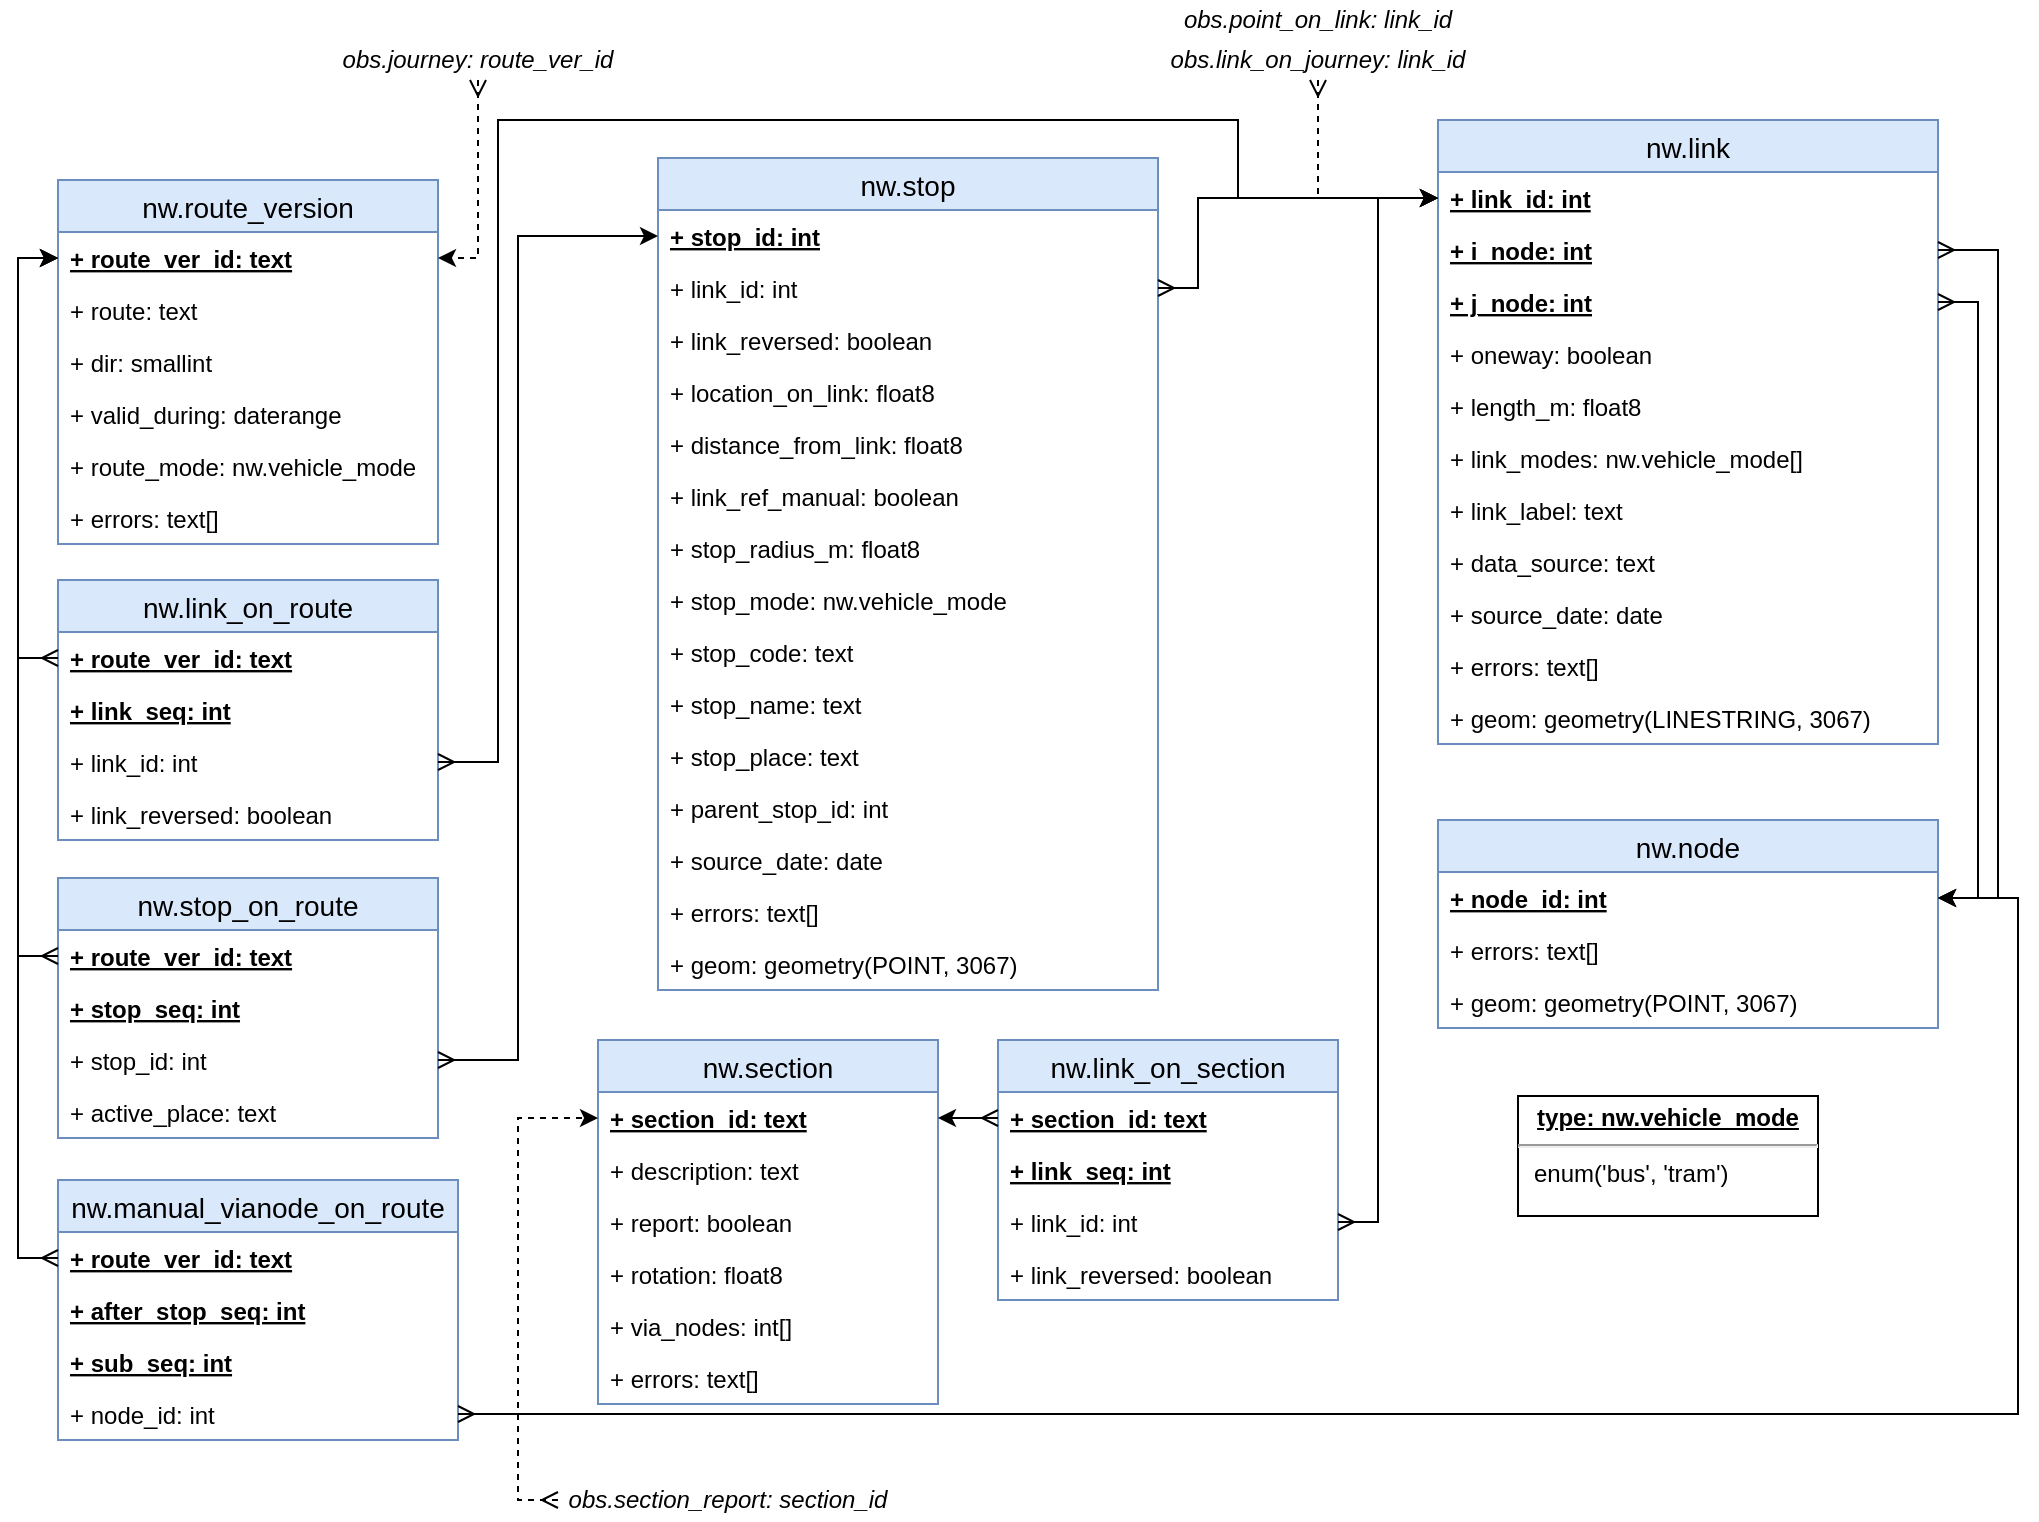<mxfile version="12.4.2" type="device" pages="6"><diagram id="Lr9r8eCFQ1AZcoSbrr0U" name="nw"><mxGraphModel dx="1102" dy="819" grid="1" gridSize="10" guides="1" tooltips="1" connect="1" arrows="1" fold="1" page="1" pageScale="1" pageWidth="850" pageHeight="1100" math="0" shadow="0"><root><mxCell id="0"/><mxCell id="1" parent="0"/><mxCell id="iLznBYePVcb4sOgwZ8jT-31" value="nw.link" style="swimlane;fontStyle=0;childLayout=stackLayout;horizontal=1;startSize=26;fillColor=#dae8fc;horizontalStack=0;resizeParent=1;resizeParentMax=0;resizeLast=0;collapsible=1;marginBottom=0;swimlaneFillColor=#ffffff;align=center;fontSize=14;strokeColor=#6c8ebf;" parent="1" vertex="1"><mxGeometry x="1380" y="280" width="250" height="312" as="geometry"><mxRectangle x="510" y="166" width="100" height="26" as="alternateBounds"/></mxGeometry></mxCell><mxCell id="D51yLqLOBs-255BkGGXK-5" value="+ link_id: int" style="text;strokeColor=none;fillColor=none;spacingLeft=4;spacingRight=4;overflow=hidden;rotatable=0;points=[[0,0.5],[1,0.5]];portConstraint=eastwest;fontSize=12;fontStyle=5" parent="iLznBYePVcb4sOgwZ8jT-31" vertex="1"><mxGeometry y="26" width="250" height="26" as="geometry"/></mxCell><mxCell id="iLznBYePVcb4sOgwZ8jT-32" value="+ i_node: int" style="text;strokeColor=none;fillColor=none;spacingLeft=4;spacingRight=4;overflow=hidden;rotatable=0;points=[[0,0.5],[1,0.5]];portConstraint=eastwest;fontSize=12;fontStyle=5" parent="iLznBYePVcb4sOgwZ8jT-31" vertex="1"><mxGeometry y="52" width="250" height="26" as="geometry"/></mxCell><mxCell id="iLznBYePVcb4sOgwZ8jT-37" value="+ j_node: int" style="text;strokeColor=none;fillColor=none;spacingLeft=4;spacingRight=4;overflow=hidden;rotatable=0;points=[[0,0.5],[1,0.5]];portConstraint=eastwest;fontSize=12;fontStyle=5" parent="iLznBYePVcb4sOgwZ8jT-31" vertex="1"><mxGeometry y="78" width="250" height="26" as="geometry"/></mxCell><mxCell id="l7ISNWLVaZywwyTJPuE_-4" value="+ oneway: boolean" style="text;strokeColor=none;fillColor=none;spacingLeft=4;spacingRight=4;overflow=hidden;rotatable=0;points=[[0,0.5],[1,0.5]];portConstraint=eastwest;fontSize=12;" parent="iLznBYePVcb4sOgwZ8jT-31" vertex="1"><mxGeometry y="104" width="250" height="26" as="geometry"/></mxCell><mxCell id="KdgXXMfES_4GcDLSMqJD-4" value="+ length_m: float8" style="text;strokeColor=none;fillColor=none;spacingLeft=4;spacingRight=4;overflow=hidden;rotatable=0;points=[[0,0.5],[1,0.5]];portConstraint=eastwest;fontSize=12;" parent="iLznBYePVcb4sOgwZ8jT-31" vertex="1"><mxGeometry y="130" width="250" height="26" as="geometry"/></mxCell><mxCell id="iLznBYePVcb4sOgwZ8jT-33" value="+ link_modes: nw.vehicle_mode[]" style="text;strokeColor=none;fillColor=none;spacingLeft=4;spacingRight=4;overflow=hidden;rotatable=0;points=[[0,0.5],[1,0.5]];portConstraint=eastwest;fontSize=12;" parent="iLznBYePVcb4sOgwZ8jT-31" vertex="1"><mxGeometry y="156" width="250" height="26" as="geometry"/></mxCell><mxCell id="-G6qET8oNPRA3ohkzKTN-5" value="+ link_label: text" style="text;strokeColor=none;fillColor=none;spacingLeft=4;spacingRight=4;overflow=hidden;rotatable=0;points=[[0,0.5],[1,0.5]];portConstraint=eastwest;fontSize=12;" parent="iLznBYePVcb4sOgwZ8jT-31" vertex="1"><mxGeometry y="182" width="250" height="26" as="geometry"/></mxCell><mxCell id="-G6qET8oNPRA3ohkzKTN-6" value="+ data_source: text" style="text;strokeColor=none;fillColor=none;spacingLeft=4;spacingRight=4;overflow=hidden;rotatable=0;points=[[0,0.5],[1,0.5]];portConstraint=eastwest;fontSize=12;" parent="iLznBYePVcb4sOgwZ8jT-31" vertex="1"><mxGeometry y="208" width="250" height="26" as="geometry"/></mxCell><mxCell id="-G6qET8oNPRA3ohkzKTN-7" value="+ source_date: date" style="text;strokeColor=none;fillColor=none;spacingLeft=4;spacingRight=4;overflow=hidden;rotatable=0;points=[[0,0.5],[1,0.5]];portConstraint=eastwest;fontSize=12;" parent="iLznBYePVcb4sOgwZ8jT-31" vertex="1"><mxGeometry y="234" width="250" height="26" as="geometry"/></mxCell><mxCell id="l7ISNWLVaZywwyTJPuE_-2" value="+ errors: text[]" style="text;strokeColor=none;fillColor=none;spacingLeft=4;spacingRight=4;overflow=hidden;rotatable=0;points=[[0,0.5],[1,0.5]];portConstraint=eastwest;fontSize=12;" parent="iLznBYePVcb4sOgwZ8jT-31" vertex="1"><mxGeometry y="260" width="250" height="26" as="geometry"/></mxCell><mxCell id="iLznBYePVcb4sOgwZ8jT-34" value="+ geom: geometry(LINESTRING, 3067)" style="text;strokeColor=none;fillColor=none;spacingLeft=4;spacingRight=4;overflow=hidden;rotatable=0;points=[[0,0.5],[1,0.5]];portConstraint=eastwest;fontSize=12;" parent="iLznBYePVcb4sOgwZ8jT-31" vertex="1"><mxGeometry y="286" width="250" height="26" as="geometry"/></mxCell><mxCell id="iLznBYePVcb4sOgwZ8jT-46" value="&lt;p style=&quot;margin: 0px ; margin-top: 4px ; text-align: center ; text-decoration: underline&quot;&gt;&lt;b&gt;type: nw.vehicle_mode&lt;/b&gt;&lt;/p&gt;&lt;hr&gt;&lt;p style=&quot;margin: 0px ; margin-left: 8px&quot;&gt;enum(&lt;span class=&quot;pl-s&quot;&gt;&lt;span class=&quot;pl-pds&quot;&gt;'&lt;/span&gt;bus&lt;span class=&quot;pl-pds&quot;&gt;'&lt;/span&gt;&lt;/span&gt;, &lt;span class=&quot;pl-s&quot;&gt;&lt;span class=&quot;pl-pds&quot;&gt;'&lt;/span&gt;tram&lt;span class=&quot;pl-pds&quot;&gt;'&lt;/span&gt;&lt;/span&gt;)&lt;/p&gt;" style="verticalAlign=top;align=left;overflow=fill;fontSize=12;fontFamily=Helvetica;html=1;" parent="1" vertex="1"><mxGeometry x="1420" y="768" width="150" height="60" as="geometry"/></mxCell><mxCell id="iLznBYePVcb4sOgwZ8jT-53" value="nw.node" style="swimlane;fontStyle=0;childLayout=stackLayout;horizontal=1;startSize=26;fillColor=#dae8fc;horizontalStack=0;resizeParent=1;resizeParentMax=0;resizeLast=0;collapsible=1;marginBottom=0;swimlaneFillColor=#ffffff;align=center;fontSize=14;strokeColor=#6c8ebf;" parent="1" vertex="1"><mxGeometry x="1380" y="630" width="250" height="104" as="geometry"><mxRectangle x="510" y="166" width="100" height="26" as="alternateBounds"/></mxGeometry></mxCell><mxCell id="iLznBYePVcb4sOgwZ8jT-54" value="+ node_id: int" style="text;strokeColor=none;fillColor=none;spacingLeft=4;spacingRight=4;overflow=hidden;rotatable=0;points=[[0,0.5],[1,0.5]];portConstraint=eastwest;fontSize=12;fontStyle=5" parent="iLznBYePVcb4sOgwZ8jT-53" vertex="1"><mxGeometry y="26" width="250" height="26" as="geometry"/></mxCell><mxCell id="l7ISNWLVaZywwyTJPuE_-3" value="+ errors: text[]" style="text;strokeColor=none;fillColor=none;spacingLeft=4;spacingRight=4;overflow=hidden;rotatable=0;points=[[0,0.5],[1,0.5]];portConstraint=eastwest;fontSize=12;" parent="iLznBYePVcb4sOgwZ8jT-53" vertex="1"><mxGeometry y="52" width="250" height="26" as="geometry"/></mxCell><mxCell id="iLznBYePVcb4sOgwZ8jT-57" value="+ geom: geometry(POINT, 3067)" style="text;strokeColor=none;fillColor=none;spacingLeft=4;spacingRight=4;overflow=hidden;rotatable=0;points=[[0,0.5],[1,0.5]];portConstraint=eastwest;fontSize=12;" parent="iLznBYePVcb4sOgwZ8jT-53" vertex="1"><mxGeometry y="78" width="250" height="26" as="geometry"/></mxCell><mxCell id="iLznBYePVcb4sOgwZ8jT-65" value="nw.stop" style="swimlane;fontStyle=0;childLayout=stackLayout;horizontal=1;startSize=26;fillColor=#dae8fc;horizontalStack=0;resizeParent=1;resizeParentMax=0;resizeLast=0;collapsible=1;marginBottom=0;swimlaneFillColor=#ffffff;align=center;fontSize=14;strokeColor=#6c8ebf;" parent="1" vertex="1"><mxGeometry x="990" y="299" width="250" height="416" as="geometry"><mxRectangle x="510" y="166" width="100" height="26" as="alternateBounds"/></mxGeometry></mxCell><mxCell id="iLznBYePVcb4sOgwZ8jT-66" value="+ stop_id: int" style="text;strokeColor=none;fillColor=none;spacingLeft=4;spacingRight=4;overflow=hidden;rotatable=0;points=[[0,0.5],[1,0.5]];portConstraint=eastwest;fontSize=12;fontStyle=5" parent="iLznBYePVcb4sOgwZ8jT-65" vertex="1"><mxGeometry y="26" width="250" height="26" as="geometry"/></mxCell><mxCell id="KdgXXMfES_4GcDLSMqJD-2" value="+ link_id: int" style="text;strokeColor=none;fillColor=none;spacingLeft=4;spacingRight=4;overflow=hidden;rotatable=0;points=[[0,0.5],[1,0.5]];portConstraint=eastwest;fontSize=12;" parent="iLznBYePVcb4sOgwZ8jT-65" vertex="1"><mxGeometry y="52" width="250" height="26" as="geometry"/></mxCell><mxCell id="lTMSCVL7wX-ROSs3dfI0-1" value="+ link_reversed: boolean" style="text;strokeColor=none;fillColor=none;spacingLeft=4;spacingRight=4;overflow=hidden;rotatable=0;points=[[0,0.5],[1,0.5]];portConstraint=eastwest;fontSize=12;" parent="iLznBYePVcb4sOgwZ8jT-65" vertex="1"><mxGeometry y="78" width="250" height="26" as="geometry"/></mxCell><mxCell id="-G6qET8oNPRA3ohkzKTN-2" value="+ location_on_link: float8" style="text;strokeColor=none;fillColor=none;spacingLeft=4;spacingRight=4;overflow=hidden;rotatable=0;points=[[0,0.5],[1,0.5]];portConstraint=eastwest;fontSize=12;" parent="iLznBYePVcb4sOgwZ8jT-65" vertex="1"><mxGeometry y="104" width="250" height="26" as="geometry"/></mxCell><mxCell id="wGchXu7npH-fHoNtRnGA-4" value="+ distance_from_link: float8" style="text;strokeColor=none;fillColor=none;spacingLeft=4;spacingRight=4;overflow=hidden;rotatable=0;points=[[0,0.5],[1,0.5]];portConstraint=eastwest;fontSize=12;" parent="iLznBYePVcb4sOgwZ8jT-65" vertex="1"><mxGeometry y="130" width="250" height="26" as="geometry"/></mxCell><mxCell id="wGchXu7npH-fHoNtRnGA-8" value="+ link_ref_manual: boolean" style="text;strokeColor=none;fillColor=none;spacingLeft=4;spacingRight=4;overflow=hidden;rotatable=0;points=[[0,0.5],[1,0.5]];portConstraint=eastwest;fontSize=12;" parent="iLznBYePVcb4sOgwZ8jT-65" vertex="1"><mxGeometry y="156" width="250" height="26" as="geometry"/></mxCell><mxCell id="l7ISNWLVaZywwyTJPuE_-7" value="+ stop_radius_m: float8" style="text;strokeColor=none;fillColor=none;spacingLeft=4;spacingRight=4;overflow=hidden;rotatable=0;points=[[0,0.5],[1,0.5]];portConstraint=eastwest;fontSize=12;" parent="iLznBYePVcb4sOgwZ8jT-65" vertex="1"><mxGeometry y="182" width="250" height="26" as="geometry"/></mxCell><mxCell id="PLzjm48DwRPF2xar_FoJ-3" value="+ stop_mode: nw.vehicle_mode" style="text;strokeColor=none;fillColor=none;spacingLeft=4;spacingRight=4;overflow=hidden;rotatable=0;points=[[0,0.5],[1,0.5]];portConstraint=eastwest;fontSize=12;" parent="iLznBYePVcb4sOgwZ8jT-65" vertex="1"><mxGeometry y="208" width="250" height="26" as="geometry"/></mxCell><mxCell id="iLznBYePVcb4sOgwZ8jT-70" value="+ stop_code: text" style="text;strokeColor=none;fillColor=none;spacingLeft=4;spacingRight=4;overflow=hidden;rotatable=0;points=[[0,0.5],[1,0.5]];portConstraint=eastwest;fontSize=12;" parent="iLznBYePVcb4sOgwZ8jT-65" vertex="1"><mxGeometry y="234" width="250" height="26" as="geometry"/></mxCell><mxCell id="iLznBYePVcb4sOgwZ8jT-71" value="+ stop_name: text" style="text;strokeColor=none;fillColor=none;spacingLeft=4;spacingRight=4;overflow=hidden;rotatable=0;points=[[0,0.5],[1,0.5]];portConstraint=eastwest;fontSize=12;" parent="iLznBYePVcb4sOgwZ8jT-65" vertex="1"><mxGeometry y="260" width="250" height="26" as="geometry"/></mxCell><mxCell id="iLznBYePVcb4sOgwZ8jT-72" value="+ stop_place: text" style="text;strokeColor=none;fillColor=none;spacingLeft=4;spacingRight=4;overflow=hidden;rotatable=0;points=[[0,0.5],[1,0.5]];portConstraint=eastwest;fontSize=12;" parent="iLznBYePVcb4sOgwZ8jT-65" vertex="1"><mxGeometry y="286" width="250" height="26" as="geometry"/></mxCell><mxCell id="iLznBYePVcb4sOgwZ8jT-73" value="+ parent_stop_id: int" style="text;strokeColor=none;fillColor=none;spacingLeft=4;spacingRight=4;overflow=hidden;rotatable=0;points=[[0,0.5],[1,0.5]];portConstraint=eastwest;fontSize=12;" parent="iLznBYePVcb4sOgwZ8jT-65" vertex="1"><mxGeometry y="312" width="250" height="26" as="geometry"/></mxCell><mxCell id="wGchXu7npH-fHoNtRnGA-3" value="+ source_date: date" style="text;strokeColor=none;fillColor=none;spacingLeft=4;spacingRight=4;overflow=hidden;rotatable=0;points=[[0,0.5],[1,0.5]];portConstraint=eastwest;fontSize=12;" parent="iLznBYePVcb4sOgwZ8jT-65" vertex="1"><mxGeometry y="338" width="250" height="26" as="geometry"/></mxCell><mxCell id="l7ISNWLVaZywwyTJPuE_-1" value="+ errors: text[]" style="text;strokeColor=none;fillColor=none;spacingLeft=4;spacingRight=4;overflow=hidden;rotatable=0;points=[[0,0.5],[1,0.5]];portConstraint=eastwest;fontSize=12;" parent="iLznBYePVcb4sOgwZ8jT-65" vertex="1"><mxGeometry y="364" width="250" height="26" as="geometry"/></mxCell><mxCell id="wGchXu7npH-fHoNtRnGA-5" value="+ geom: geometry(POINT, 3067)" style="text;strokeColor=none;fillColor=none;spacingLeft=4;spacingRight=4;overflow=hidden;rotatable=0;points=[[0,0.5],[1,0.5]];portConstraint=eastwest;fontSize=12;" parent="iLznBYePVcb4sOgwZ8jT-65" vertex="1"><mxGeometry y="390" width="250" height="26" as="geometry"/></mxCell><mxCell id="iLznBYePVcb4sOgwZ8jT-118" style="edgeStyle=elbowEdgeStyle;rounded=0;orthogonalLoop=1;jettySize=auto;html=1;exitX=1;exitY=0.5;exitDx=0;exitDy=0;entryX=1;entryY=0.5;entryDx=0;entryDy=0;startArrow=ERmany;startFill=0;" parent="1" source="iLznBYePVcb4sOgwZ8jT-32" target="iLznBYePVcb4sOgwZ8jT-54" edge="1"><mxGeometry relative="1" as="geometry"><Array as="points"><mxPoint x="1660" y="460"/><mxPoint x="1760" y="480"/></Array></mxGeometry></mxCell><mxCell id="iLznBYePVcb4sOgwZ8jT-119" style="edgeStyle=elbowEdgeStyle;rounded=0;orthogonalLoop=1;jettySize=auto;html=1;exitX=1;exitY=0.5;exitDx=0;exitDy=0;entryX=1;entryY=0.5;entryDx=0;entryDy=0;startArrow=ERmany;startFill=0;" parent="1" source="iLznBYePVcb4sOgwZ8jT-37" target="iLznBYePVcb4sOgwZ8jT-54" edge="1"><mxGeometry relative="1" as="geometry"><Array as="points"><mxPoint x="1650" y="434"/><mxPoint x="1630" y="434"/><mxPoint x="1590" y="464"/></Array></mxGeometry></mxCell><mxCell id="-G6qET8oNPRA3ohkzKTN-8" value="nw.route_version" style="swimlane;fontStyle=0;childLayout=stackLayout;horizontal=1;startSize=26;fillColor=#dae8fc;horizontalStack=0;resizeParent=1;resizeParentMax=0;resizeLast=0;collapsible=1;marginBottom=0;swimlaneFillColor=#ffffff;align=center;fontSize=14;strokeColor=#6c8ebf;" parent="1" vertex="1"><mxGeometry x="690" y="310" width="190" height="182" as="geometry"><mxRectangle x="510" y="166" width="100" height="26" as="alternateBounds"/></mxGeometry></mxCell><mxCell id="-G6qET8oNPRA3ohkzKTN-9" value="+ route_ver_id: text" style="text;strokeColor=none;fillColor=none;spacingLeft=4;spacingRight=4;overflow=hidden;rotatable=0;points=[[0,0.5],[1,0.5]];portConstraint=eastwest;fontSize=12;fontStyle=5" parent="-G6qET8oNPRA3ohkzKTN-8" vertex="1"><mxGeometry y="26" width="190" height="26" as="geometry"/></mxCell><mxCell id="-G6qET8oNPRA3ohkzKTN-10" value="+ route: text" style="text;strokeColor=none;fillColor=none;spacingLeft=4;spacingRight=4;overflow=hidden;rotatable=0;points=[[0,0.5],[1,0.5]];portConstraint=eastwest;fontSize=12;fontStyle=0" parent="-G6qET8oNPRA3ohkzKTN-8" vertex="1"><mxGeometry y="52" width="190" height="26" as="geometry"/></mxCell><mxCell id="-G6qET8oNPRA3ohkzKTN-15" value="+ dir: smallint" style="text;strokeColor=none;fillColor=none;spacingLeft=4;spacingRight=4;overflow=hidden;rotatable=0;points=[[0,0.5],[1,0.5]];portConstraint=eastwest;fontSize=12;fontStyle=0" parent="-G6qET8oNPRA3ohkzKTN-8" vertex="1"><mxGeometry y="78" width="190" height="26" as="geometry"/></mxCell><mxCell id="-G6qET8oNPRA3ohkzKTN-24" value="+ valid_during: daterange" style="text;strokeColor=none;fillColor=none;spacingLeft=4;spacingRight=4;overflow=hidden;rotatable=0;points=[[0,0.5],[1,0.5]];portConstraint=eastwest;fontSize=12;" parent="-G6qET8oNPRA3ohkzKTN-8" vertex="1"><mxGeometry y="104" width="190" height="26" as="geometry"/></mxCell><mxCell id="-G6qET8oNPRA3ohkzKTN-23" value="+ route_mode: nw.vehicle_mode" style="text;strokeColor=none;fillColor=none;spacingLeft=4;spacingRight=4;overflow=hidden;rotatable=0;points=[[0,0.5],[1,0.5]];portConstraint=eastwest;fontSize=12;" parent="-G6qET8oNPRA3ohkzKTN-8" vertex="1"><mxGeometry y="130" width="190" height="26" as="geometry"/></mxCell><mxCell id="l7ISNWLVaZywwyTJPuE_-8" value="+ errors: text[]" style="text;strokeColor=none;fillColor=none;spacingLeft=4;spacingRight=4;overflow=hidden;rotatable=0;points=[[0,0.5],[1,0.5]];portConstraint=eastwest;fontSize=12;" parent="-G6qET8oNPRA3ohkzKTN-8" vertex="1"><mxGeometry y="156" width="190" height="26" as="geometry"/></mxCell><mxCell id="-G6qET8oNPRA3ohkzKTN-25" value="nw.link_on_route" style="swimlane;fontStyle=0;childLayout=stackLayout;horizontal=1;startSize=26;fillColor=#dae8fc;horizontalStack=0;resizeParent=1;resizeParentMax=0;resizeLast=0;collapsible=1;marginBottom=0;swimlaneFillColor=#ffffff;align=center;fontSize=14;strokeColor=#6c8ebf;" parent="1" vertex="1"><mxGeometry x="690" y="510" width="190" height="130" as="geometry"><mxRectangle x="510" y="166" width="100" height="26" as="alternateBounds"/></mxGeometry></mxCell><mxCell id="-G6qET8oNPRA3ohkzKTN-26" value="+ route_ver_id: text" style="text;strokeColor=none;fillColor=none;spacingLeft=4;spacingRight=4;overflow=hidden;rotatable=0;points=[[0,0.5],[1,0.5]];portConstraint=eastwest;fontSize=12;fontStyle=5" parent="-G6qET8oNPRA3ohkzKTN-25" vertex="1"><mxGeometry y="26" width="190" height="26" as="geometry"/></mxCell><mxCell id="-G6qET8oNPRA3ohkzKTN-27" value="+ link_seq: int" style="text;strokeColor=none;fillColor=none;spacingLeft=4;spacingRight=4;overflow=hidden;rotatable=0;points=[[0,0.5],[1,0.5]];portConstraint=eastwest;fontSize=12;fontStyle=5" parent="-G6qET8oNPRA3ohkzKTN-25" vertex="1"><mxGeometry y="52" width="190" height="26" as="geometry"/></mxCell><mxCell id="-G6qET8oNPRA3ohkzKTN-29" value="+ link_id: int" style="text;strokeColor=none;fillColor=none;spacingLeft=4;spacingRight=4;overflow=hidden;rotatable=0;points=[[0,0.5],[1,0.5]];portConstraint=eastwest;fontSize=12;fontStyle=0" parent="-G6qET8oNPRA3ohkzKTN-25" vertex="1"><mxGeometry y="78" width="190" height="26" as="geometry"/></mxCell><mxCell id="-G6qET8oNPRA3ohkzKTN-28" value="+ link_reversed: boolean" style="text;strokeColor=none;fillColor=none;spacingLeft=4;spacingRight=4;overflow=hidden;rotatable=0;points=[[0,0.5],[1,0.5]];portConstraint=eastwest;fontSize=12;fontStyle=0" parent="-G6qET8oNPRA3ohkzKTN-25" vertex="1"><mxGeometry y="104" width="190" height="26" as="geometry"/></mxCell><mxCell id="-G6qET8oNPRA3ohkzKTN-33" style="edgeStyle=orthogonalEdgeStyle;rounded=0;orthogonalLoop=1;jettySize=auto;html=1;exitX=0;exitY=0.5;exitDx=0;exitDy=0;entryX=0;entryY=0.5;entryDx=0;entryDy=0;startArrow=ERmany;startFill=0;" parent="1" source="-G6qET8oNPRA3ohkzKTN-26" target="-G6qET8oNPRA3ohkzKTN-9" edge="1"><mxGeometry relative="1" as="geometry"/></mxCell><mxCell id="-G6qET8oNPRA3ohkzKTN-35" value="nw.stop_on_route" style="swimlane;fontStyle=0;childLayout=stackLayout;horizontal=1;startSize=26;fillColor=#dae8fc;horizontalStack=0;resizeParent=1;resizeParentMax=0;resizeLast=0;collapsible=1;marginBottom=0;swimlaneFillColor=#ffffff;align=center;fontSize=14;strokeColor=#6c8ebf;" parent="1" vertex="1"><mxGeometry x="690" y="659" width="190" height="130" as="geometry"><mxRectangle x="510" y="166" width="100" height="26" as="alternateBounds"/></mxGeometry></mxCell><mxCell id="-G6qET8oNPRA3ohkzKTN-36" value="+ route_ver_id: text" style="text;strokeColor=none;fillColor=none;spacingLeft=4;spacingRight=4;overflow=hidden;rotatable=0;points=[[0,0.5],[1,0.5]];portConstraint=eastwest;fontSize=12;fontStyle=5" parent="-G6qET8oNPRA3ohkzKTN-35" vertex="1"><mxGeometry y="26" width="190" height="26" as="geometry"/></mxCell><mxCell id="-G6qET8oNPRA3ohkzKTN-37" value="+ stop_seq: int" style="text;strokeColor=none;fillColor=none;spacingLeft=4;spacingRight=4;overflow=hidden;rotatable=0;points=[[0,0.5],[1,0.5]];portConstraint=eastwest;fontSize=12;fontStyle=5" parent="-G6qET8oNPRA3ohkzKTN-35" vertex="1"><mxGeometry y="52" width="190" height="26" as="geometry"/></mxCell><mxCell id="l7ISNWLVaZywwyTJPuE_-5" value="+ stop_id: int" style="text;strokeColor=none;fillColor=none;spacingLeft=4;spacingRight=4;overflow=hidden;rotatable=0;points=[[0,0.5],[1,0.5]];portConstraint=eastwest;fontSize=12;fontStyle=0" parent="-G6qET8oNPRA3ohkzKTN-35" vertex="1"><mxGeometry y="78" width="190" height="26" as="geometry"/></mxCell><mxCell id="-G6qET8oNPRA3ohkzKTN-42" value="+ active_place: text" style="text;strokeColor=none;fillColor=none;spacingLeft=4;spacingRight=4;overflow=hidden;rotatable=0;points=[[0,0.5],[1,0.5]];portConstraint=eastwest;fontSize=12;fontStyle=0" parent="-G6qET8oNPRA3ohkzKTN-35" vertex="1"><mxGeometry y="104" width="190" height="26" as="geometry"/></mxCell><mxCell id="-G6qET8oNPRA3ohkzKTN-40" style="edgeStyle=orthogonalEdgeStyle;rounded=0;orthogonalLoop=1;jettySize=auto;html=1;exitX=0;exitY=0.5;exitDx=0;exitDy=0;entryX=0;entryY=0.5;entryDx=0;entryDy=0;startArrow=ERmany;startFill=0;" parent="1" source="-G6qET8oNPRA3ohkzKTN-36" target="-G6qET8oNPRA3ohkzKTN-9" edge="1"><mxGeometry relative="1" as="geometry"/></mxCell><mxCell id="-G6qET8oNPRA3ohkzKTN-43" value="nw.section" style="swimlane;fontStyle=0;childLayout=stackLayout;horizontal=1;startSize=26;fillColor=#dae8fc;horizontalStack=0;resizeParent=1;resizeParentMax=0;resizeLast=0;collapsible=1;marginBottom=0;swimlaneFillColor=#ffffff;align=center;fontSize=14;strokeColor=#6c8ebf;" parent="1" vertex="1"><mxGeometry x="960" y="740" width="170" height="182" as="geometry"><mxRectangle x="510" y="166" width="100" height="26" as="alternateBounds"/></mxGeometry></mxCell><mxCell id="-G6qET8oNPRA3ohkzKTN-44" value="+ section_id: text" style="text;strokeColor=none;fillColor=none;spacingLeft=4;spacingRight=4;overflow=hidden;rotatable=0;points=[[0,0.5],[1,0.5]];portConstraint=eastwest;fontSize=12;fontStyle=5" parent="-G6qET8oNPRA3ohkzKTN-43" vertex="1"><mxGeometry y="26" width="170" height="26" as="geometry"/></mxCell><mxCell id="-G6qET8oNPRA3ohkzKTN-45" value="+ description: text" style="text;strokeColor=none;fillColor=none;spacingLeft=4;spacingRight=4;overflow=hidden;rotatable=0;points=[[0,0.5],[1,0.5]];portConstraint=eastwest;fontSize=12;fontStyle=0" parent="-G6qET8oNPRA3ohkzKTN-43" vertex="1"><mxGeometry y="52" width="170" height="26" as="geometry"/></mxCell><mxCell id="-G6qET8oNPRA3ohkzKTN-49" value="+ report: boolean" style="text;strokeColor=none;fillColor=none;spacingLeft=4;spacingRight=4;overflow=hidden;rotatable=0;points=[[0,0.5],[1,0.5]];portConstraint=eastwest;fontSize=12;" parent="-G6qET8oNPRA3ohkzKTN-43" vertex="1"><mxGeometry y="78" width="170" height="26" as="geometry"/></mxCell><mxCell id="l7ISNWLVaZywwyTJPuE_-10" value="+ rotation: float8" style="text;strokeColor=none;fillColor=none;spacingLeft=4;spacingRight=4;overflow=hidden;rotatable=0;points=[[0,0.5],[1,0.5]];portConstraint=eastwest;fontSize=12;" parent="-G6qET8oNPRA3ohkzKTN-43" vertex="1"><mxGeometry y="104" width="170" height="26" as="geometry"/></mxCell><mxCell id="l7ISNWLVaZywwyTJPuE_-9" value="+ via_nodes: int[]" style="text;strokeColor=none;fillColor=none;spacingLeft=4;spacingRight=4;overflow=hidden;rotatable=0;points=[[0,0.5],[1,0.5]];portConstraint=eastwest;fontSize=12;" parent="-G6qET8oNPRA3ohkzKTN-43" vertex="1"><mxGeometry y="130" width="170" height="26" as="geometry"/></mxCell><mxCell id="_wOXHGGODcZS1M0bzj4a-1" value="+ errors: text[]" style="text;strokeColor=none;fillColor=none;spacingLeft=4;spacingRight=4;overflow=hidden;rotatable=0;points=[[0,0.5],[1,0.5]];portConstraint=eastwest;fontSize=12;" parent="-G6qET8oNPRA3ohkzKTN-43" vertex="1"><mxGeometry y="156" width="170" height="26" as="geometry"/></mxCell><mxCell id="-G6qET8oNPRA3ohkzKTN-50" value="nw.link_on_section" style="swimlane;fontStyle=0;childLayout=stackLayout;horizontal=1;startSize=26;fillColor=#dae8fc;horizontalStack=0;resizeParent=1;resizeParentMax=0;resizeLast=0;collapsible=1;marginBottom=0;swimlaneFillColor=#ffffff;align=center;fontSize=14;strokeColor=#6c8ebf;" parent="1" vertex="1"><mxGeometry x="1160" y="740" width="170" height="130" as="geometry"><mxRectangle x="510" y="166" width="100" height="26" as="alternateBounds"/></mxGeometry></mxCell><mxCell id="-G6qET8oNPRA3ohkzKTN-51" value="+ section_id: text" style="text;strokeColor=none;fillColor=none;spacingLeft=4;spacingRight=4;overflow=hidden;rotatable=0;points=[[0,0.5],[1,0.5]];portConstraint=eastwest;fontSize=12;fontStyle=5" parent="-G6qET8oNPRA3ohkzKTN-50" vertex="1"><mxGeometry y="26" width="170" height="26" as="geometry"/></mxCell><mxCell id="-G6qET8oNPRA3ohkzKTN-52" value="+ link_seq: int" style="text;strokeColor=none;fillColor=none;spacingLeft=4;spacingRight=4;overflow=hidden;rotatable=0;points=[[0,0.5],[1,0.5]];portConstraint=eastwest;fontSize=12;fontStyle=5" parent="-G6qET8oNPRA3ohkzKTN-50" vertex="1"><mxGeometry y="52" width="170" height="26" as="geometry"/></mxCell><mxCell id="-G6qET8oNPRA3ohkzKTN-53" value="+ link_id: int" style="text;strokeColor=none;fillColor=none;spacingLeft=4;spacingRight=4;overflow=hidden;rotatable=0;points=[[0,0.5],[1,0.5]];portConstraint=eastwest;fontSize=12;" parent="-G6qET8oNPRA3ohkzKTN-50" vertex="1"><mxGeometry y="78" width="170" height="26" as="geometry"/></mxCell><mxCell id="-G6qET8oNPRA3ohkzKTN-55" value="+ link_reversed: boolean" style="text;strokeColor=none;fillColor=none;spacingLeft=4;spacingRight=4;overflow=hidden;rotatable=0;points=[[0,0.5],[1,0.5]];portConstraint=eastwest;fontSize=12;" parent="-G6qET8oNPRA3ohkzKTN-50" vertex="1"><mxGeometry y="104" width="170" height="26" as="geometry"/></mxCell><mxCell id="-G6qET8oNPRA3ohkzKTN-54" style="edgeStyle=orthogonalEdgeStyle;rounded=0;orthogonalLoop=1;jettySize=auto;html=1;exitX=0;exitY=0.5;exitDx=0;exitDy=0;entryX=1;entryY=0.5;entryDx=0;entryDy=0;startArrow=ERmany;startFill=0;" parent="1" source="-G6qET8oNPRA3ohkzKTN-51" target="-G6qET8oNPRA3ohkzKTN-44" edge="1"><mxGeometry relative="1" as="geometry"/></mxCell><mxCell id="-G6qET8oNPRA3ohkzKTN-56" style="edgeStyle=orthogonalEdgeStyle;rounded=0;orthogonalLoop=1;jettySize=auto;html=1;exitX=1;exitY=0.5;exitDx=0;exitDy=0;entryX=0;entryY=0.5;entryDx=0;entryDy=0;startArrow=ERmany;startFill=0;" parent="1" source="-G6qET8oNPRA3ohkzKTN-53" target="D51yLqLOBs-255BkGGXK-5" edge="1"><mxGeometry relative="1" as="geometry"><Array as="points"><mxPoint x="1350" y="831"/><mxPoint x="1350" y="319"/></Array></mxGeometry></mxCell><mxCell id="wGchXu7npH-fHoNtRnGA-7" style="edgeStyle=orthogonalEdgeStyle;rounded=0;orthogonalLoop=1;jettySize=auto;html=1;exitX=1;exitY=0.5;exitDx=0;exitDy=0;entryX=0;entryY=0.5;entryDx=0;entryDy=0;startArrow=ERmany;startFill=0;" parent="1" source="KdgXXMfES_4GcDLSMqJD-2" target="D51yLqLOBs-255BkGGXK-5" edge="1"><mxGeometry relative="1" as="geometry"><Array as="points"><mxPoint x="1260" y="364"/><mxPoint x="1260" y="319"/></Array></mxGeometry></mxCell><mxCell id="wGchXu7npH-fHoNtRnGA-9" style="edgeStyle=orthogonalEdgeStyle;rounded=0;orthogonalLoop=1;jettySize=auto;html=1;exitX=1;exitY=0.5;exitDx=0;exitDy=0;entryX=0;entryY=0.5;entryDx=0;entryDy=0;startArrow=ERmany;startFill=0;" parent="1" source="l7ISNWLVaZywwyTJPuE_-5" target="iLznBYePVcb4sOgwZ8jT-66" edge="1"><mxGeometry relative="1" as="geometry"><Array as="points"><mxPoint x="920" y="750"/><mxPoint x="920" y="338"/></Array></mxGeometry></mxCell><mxCell id="wGchXu7npH-fHoNtRnGA-10" style="edgeStyle=orthogonalEdgeStyle;rounded=0;orthogonalLoop=1;jettySize=auto;html=1;exitX=1;exitY=0.5;exitDx=0;exitDy=0;startArrow=ERmany;startFill=0;" parent="1" source="-G6qET8oNPRA3ohkzKTN-29" target="D51yLqLOBs-255BkGGXK-5" edge="1"><mxGeometry relative="1" as="geometry"><Array as="points"><mxPoint x="910" y="601"/><mxPoint x="910" y="280"/><mxPoint x="1280" y="280"/><mxPoint x="1280" y="319"/></Array></mxGeometry></mxCell><mxCell id="mAlAEF8Kbfb6I0y_CZwX-1" style="edgeStyle=orthogonalEdgeStyle;rounded=0;orthogonalLoop=1;jettySize=auto;html=1;exitX=0.5;exitY=1;exitDx=0;exitDy=0;dashed=1;startArrow=ERmany;startFill=0;" parent="1" source="wGchXu7npH-fHoNtRnGA-11" target="D51yLqLOBs-255BkGGXK-5" edge="1"><mxGeometry relative="1" as="geometry"/></mxCell><mxCell id="wGchXu7npH-fHoNtRnGA-11" value="obs.link_on_journey: link_id" style="text;html=1;strokeColor=none;fillColor=none;align=center;verticalAlign=middle;whiteSpace=wrap;rounded=0;fontStyle=2" parent="1" vertex="1"><mxGeometry x="1240" y="240" width="160" height="20" as="geometry"/></mxCell><mxCell id="mAlAEF8Kbfb6I0y_CZwX-4" style="edgeStyle=orthogonalEdgeStyle;rounded=0;orthogonalLoop=1;jettySize=auto;html=1;exitX=0;exitY=0.5;exitDx=0;exitDy=0;entryX=0;entryY=0.5;entryDx=0;entryDy=0;dashed=1;startArrow=ERmany;startFill=0;" parent="1" source="mAlAEF8Kbfb6I0y_CZwX-3" target="-G6qET8oNPRA3ohkzKTN-44" edge="1"><mxGeometry relative="1" as="geometry"/></mxCell><mxCell id="mAlAEF8Kbfb6I0y_CZwX-3" value="obs.section_report: section_id" style="text;html=1;strokeColor=none;fillColor=none;align=center;verticalAlign=middle;whiteSpace=wrap;rounded=0;fontStyle=2" parent="1" vertex="1"><mxGeometry x="940" y="960" width="170" height="20" as="geometry"/></mxCell><mxCell id="lZFjGaiIB68xVoLqnuCE-1" value="nw.manual_vianode_on_route" style="swimlane;fontStyle=0;childLayout=stackLayout;horizontal=1;startSize=26;fillColor=#dae8fc;horizontalStack=0;resizeParent=1;resizeParentMax=0;resizeLast=0;collapsible=1;marginBottom=0;swimlaneFillColor=#ffffff;align=center;fontSize=14;strokeColor=#6c8ebf;" parent="1" vertex="1"><mxGeometry x="690" y="810" width="200" height="130" as="geometry"><mxRectangle x="510" y="166" width="100" height="26" as="alternateBounds"/></mxGeometry></mxCell><mxCell id="lZFjGaiIB68xVoLqnuCE-2" value="+ route_ver_id: text" style="text;strokeColor=none;fillColor=none;spacingLeft=4;spacingRight=4;overflow=hidden;rotatable=0;points=[[0,0.5],[1,0.5]];portConstraint=eastwest;fontSize=12;fontStyle=5" parent="lZFjGaiIB68xVoLqnuCE-1" vertex="1"><mxGeometry y="26" width="200" height="26" as="geometry"/></mxCell><mxCell id="lZFjGaiIB68xVoLqnuCE-3" value="+ after_stop_seq: int" style="text;strokeColor=none;fillColor=none;spacingLeft=4;spacingRight=4;overflow=hidden;rotatable=0;points=[[0,0.5],[1,0.5]];portConstraint=eastwest;fontSize=12;fontStyle=5" parent="lZFjGaiIB68xVoLqnuCE-1" vertex="1"><mxGeometry y="52" width="200" height="26" as="geometry"/></mxCell><mxCell id="lZFjGaiIB68xVoLqnuCE-4" value="+ sub_seq: int" style="text;strokeColor=none;fillColor=none;spacingLeft=4;spacingRight=4;overflow=hidden;rotatable=0;points=[[0,0.5],[1,0.5]];portConstraint=eastwest;fontSize=12;fontStyle=5" parent="lZFjGaiIB68xVoLqnuCE-1" vertex="1"><mxGeometry y="78" width="200" height="26" as="geometry"/></mxCell><mxCell id="lZFjGaiIB68xVoLqnuCE-5" value="+ node_id: int" style="text;strokeColor=none;fillColor=none;spacingLeft=4;spacingRight=4;overflow=hidden;rotatable=0;points=[[0,0.5],[1,0.5]];portConstraint=eastwest;fontSize=12;fontStyle=0" parent="lZFjGaiIB68xVoLqnuCE-1" vertex="1"><mxGeometry y="104" width="200" height="26" as="geometry"/></mxCell><mxCell id="lZFjGaiIB68xVoLqnuCE-6" style="edgeStyle=orthogonalEdgeStyle;rounded=0;orthogonalLoop=1;jettySize=auto;html=1;exitX=0;exitY=0.5;exitDx=0;exitDy=0;entryX=0;entryY=0.5;entryDx=0;entryDy=0;startArrow=ERmany;startFill=0;" parent="1" source="lZFjGaiIB68xVoLqnuCE-2" target="-G6qET8oNPRA3ohkzKTN-9" edge="1"><mxGeometry relative="1" as="geometry"/></mxCell><mxCell id="lZFjGaiIB68xVoLqnuCE-7" style="edgeStyle=orthogonalEdgeStyle;rounded=0;orthogonalLoop=1;jettySize=auto;html=1;exitX=1;exitY=0.5;exitDx=0;exitDy=0;entryX=1;entryY=0.5;entryDx=0;entryDy=0;startArrow=ERmany;startFill=0;" parent="1" source="lZFjGaiIB68xVoLqnuCE-5" target="iLznBYePVcb4sOgwZ8jT-54" edge="1"><mxGeometry relative="1" as="geometry"><Array as="points"><mxPoint x="1670" y="927"/><mxPoint x="1670" y="669"/></Array></mxGeometry></mxCell><mxCell id="yydmp-ONR1g0PLH9Vo-X-1" style="edgeStyle=orthogonalEdgeStyle;rounded=0;orthogonalLoop=1;jettySize=auto;html=1;exitX=0.5;exitY=1;exitDx=0;exitDy=0;dashed=1;startArrow=ERmany;startFill=0;entryX=1;entryY=0.5;entryDx=0;entryDy=0;" parent="1" source="yydmp-ONR1g0PLH9Vo-X-2" target="-G6qET8oNPRA3ohkzKTN-9" edge="1"><mxGeometry relative="1" as="geometry"><mxPoint x="1020" y="319" as="targetPoint"/><Array as="points"><mxPoint x="900" y="349"/></Array></mxGeometry></mxCell><mxCell id="yydmp-ONR1g0PLH9Vo-X-2" value="obs.journey: route_ver_id" style="text;html=1;strokeColor=none;fillColor=none;align=center;verticalAlign=middle;whiteSpace=wrap;rounded=0;fontStyle=2" parent="1" vertex="1"><mxGeometry x="820" y="240" width="160" height="20" as="geometry"/></mxCell><mxCell id="vDq5fbvoGtB7dilyO9rP-1" value="obs.point_on_link: link_id" style="text;html=1;strokeColor=none;fillColor=none;align=center;verticalAlign=middle;whiteSpace=wrap;rounded=0;fontStyle=2" parent="1" vertex="1"><mxGeometry x="1240" y="220" width="160" height="20" as="geometry"/></mxCell></root></mxGraphModel></diagram><diagram id="teYh7P9Ycm6lgj0rj1h6" name="obs"><mxGraphModel dx="1102" dy="1919" grid="1" gridSize="10" guides="1" tooltips="1" connect="1" arrows="1" fold="1" page="1" pageScale="1" pageWidth="850" pageHeight="1100" math="0" shadow="0"><root><mxCell id="HNXR-IG_mOhQBeQSKAC8-0"/><mxCell id="HNXR-IG_mOhQBeQSKAC8-1" parent="HNXR-IG_mOhQBeQSKAC8-0"/><mxCell id="9iG-6tAQhyJQifUD8SUN-0" value="obs.link_on_journey" style="swimlane;fontStyle=0;childLayout=stackLayout;horizontal=1;startSize=26;fillColor=#f8cecc;horizontalStack=0;resizeParent=1;resizeParentMax=0;resizeLast=0;collapsible=1;marginBottom=0;swimlaneFillColor=#ffffff;align=center;fontSize=14;strokeColor=#b85450;" parent="HNXR-IG_mOhQBeQSKAC8-1" vertex="1"><mxGeometry x="1040" y="-190" width="200" height="312" as="geometry"><mxRectangle x="510" y="166" width="100" height="26" as="alternateBounds"/></mxGeometry></mxCell><mxCell id="9iG-6tAQhyJQifUD8SUN-1" value="+ jrnid: uuid" style="text;strokeColor=none;fillColor=none;spacingLeft=4;spacingRight=4;overflow=hidden;rotatable=0;points=[[0,0.5],[1,0.5]];portConstraint=eastwest;fontSize=12;fontStyle=5" parent="9iG-6tAQhyJQifUD8SUN-0" vertex="1"><mxGeometry y="26" width="200" height="26" as="geometry"/></mxCell><mxCell id="9iG-6tAQhyJQifUD8SUN-2" value="+ i_time_utc: timestamptz" style="text;strokeColor=none;fillColor=none;spacingLeft=4;spacingRight=4;overflow=hidden;rotatable=0;points=[[0,0.5],[1,0.5]];portConstraint=eastwest;fontSize=12;fontStyle=5" parent="9iG-6tAQhyJQifUD8SUN-0" vertex="1"><mxGeometry y="52" width="200" height="26" as="geometry"/></mxCell><mxCell id="9iG-6tAQhyJQifUD8SUN-3" value="+ j_time_utc: timestamptz" style="text;strokeColor=none;fillColor=none;spacingLeft=4;spacingRight=4;overflow=hidden;rotatable=0;points=[[0,0.5],[1,0.5]];portConstraint=eastwest;fontSize=12;" parent="9iG-6tAQhyJQifUD8SUN-0" vertex="1"><mxGeometry y="78" width="200" height="26" as="geometry"/></mxCell><mxCell id="9iG-6tAQhyJQifUD8SUN-6" value="+ link_seq: int" style="text;strokeColor=none;fillColor=none;spacingLeft=4;spacingRight=4;overflow=hidden;rotatable=0;points=[[0,0.5],[1,0.5]];portConstraint=eastwest;fontSize=12;" parent="9iG-6tAQhyJQifUD8SUN-0" vertex="1"><mxGeometry y="104" width="200" height="26" as="geometry"/></mxCell><mxCell id="9iG-6tAQhyJQifUD8SUN-4" value="+ link_id: int" style="text;strokeColor=none;fillColor=none;spacingLeft=4;spacingRight=4;overflow=hidden;rotatable=0;points=[[0,0.5],[1,0.5]];portConstraint=eastwest;fontSize=12;fontStyle=0" parent="9iG-6tAQhyJQifUD8SUN-0" vertex="1"><mxGeometry y="130" width="200" height="26" as="geometry"/></mxCell><mxCell id="9iG-6tAQhyJQifUD8SUN-5" value="+ link_reversed: boolean" style="text;strokeColor=none;fillColor=none;spacingLeft=4;spacingRight=4;overflow=hidden;rotatable=0;points=[[0,0.5],[1,0.5]];portConstraint=eastwest;fontSize=12;" parent="9iG-6tAQhyJQifUD8SUN-0" vertex="1"><mxGeometry y="156" width="200" height="26" as="geometry"/></mxCell><mxCell id="9iG-6tAQhyJQifUD8SUN-7" value="+ thru_s: float4 GENERATED" style="text;strokeColor=none;fillColor=none;spacingLeft=4;spacingRight=4;overflow=hidden;rotatable=0;points=[[0,0.5],[1,0.5]];portConstraint=eastwest;fontSize=12;" parent="9iG-6tAQhyJQifUD8SUN-0" vertex="1"><mxGeometry y="182" width="200" height="26" as="geometry"/></mxCell><mxCell id="9iG-6tAQhyJQifUD8SUN-8" value="+ halted_s: float4" style="text;strokeColor=none;fillColor=none;spacingLeft=4;spacingRight=4;overflow=hidden;rotatable=0;points=[[0,0.5],[1,0.5]];portConstraint=eastwest;fontSize=12;" parent="9iG-6tAQhyJQifUD8SUN-0" vertex="1"><mxGeometry y="208" width="200" height="26" as="geometry"/></mxCell><mxCell id="9iG-6tAQhyJQifUD8SUN-9" value="+ door_open_s: float4" style="text;strokeColor=none;fillColor=none;spacingLeft=4;spacingRight=4;overflow=hidden;rotatable=0;points=[[0,0.5],[1,0.5]];portConstraint=eastwest;fontSize=12;" parent="9iG-6tAQhyJQifUD8SUN-0" vertex="1"><mxGeometry y="234" width="200" height="26" as="geometry"/></mxCell><mxCell id="9iG-6tAQhyJQifUD8SUN-10" value="+ n_halts: int" style="text;strokeColor=none;fillColor=none;spacingLeft=4;spacingRight=4;overflow=hidden;rotatable=0;points=[[0,0.5],[1,0.5]];portConstraint=eastwest;fontSize=12;" parent="9iG-6tAQhyJQifUD8SUN-0" vertex="1"><mxGeometry y="260" width="200" height="26" as="geometry"/></mxCell><mxCell id="9iG-6tAQhyJQifUD8SUN-11" value="+ represents_n_points: int" style="text;strokeColor=none;fillColor=none;spacingLeft=4;spacingRight=4;overflow=hidden;rotatable=0;points=[[0,0.5],[1,0.5]];portConstraint=eastwest;fontSize=12;" parent="9iG-6tAQhyJQifUD8SUN-0" vertex="1"><mxGeometry y="286" width="200" height="26" as="geometry"/></mxCell><mxCell id="9iG-6tAQhyJQifUD8SUN-18" value="obs.journey" style="swimlane;fontStyle=0;childLayout=stackLayout;horizontal=1;startSize=26;fillColor=#f8cecc;horizontalStack=0;resizeParent=1;resizeParentMax=0;resizeLast=0;collapsible=1;marginBottom=0;swimlaneFillColor=#ffffff;align=center;fontSize=14;strokeColor=#b85450;" parent="HNXR-IG_mOhQBeQSKAC8-1" vertex="1"><mxGeometry x="1040" y="-360" width="200" height="156" as="geometry"><mxRectangle x="510" y="166" width="100" height="26" as="alternateBounds"/></mxGeometry></mxCell><mxCell id="9iG-6tAQhyJQifUD8SUN-19" value="+ jrnid: uuid" style="text;strokeColor=none;fillColor=none;spacingLeft=4;spacingRight=4;overflow=hidden;rotatable=0;points=[[0,0.5],[1,0.5]];portConstraint=eastwest;fontSize=12;fontStyle=5" parent="9iG-6tAQhyJQifUD8SUN-18" vertex="1"><mxGeometry y="26" width="200" height="26" as="geometry"/></mxCell><mxCell id="9iG-6tAQhyJQifUD8SUN-20" value="+ start_tst: timestamptz" style="text;strokeColor=none;fillColor=none;spacingLeft=4;spacingRight=4;overflow=hidden;rotatable=0;points=[[0,0.5],[1,0.5]];portConstraint=eastwest;fontSize=12;fontStyle=0" parent="9iG-6tAQhyJQifUD8SUN-18" vertex="1"><mxGeometry y="52" width="200" height="26" as="geometry"/></mxCell><mxCell id="9iG-6tAQhyJQifUD8SUN-21" value="+ route_ver_id: text" style="text;strokeColor=none;fillColor=none;spacingLeft=4;spacingRight=4;overflow=hidden;rotatable=0;points=[[0,0.5],[1,0.5]];portConstraint=eastwest;fontSize=12;fontStyle=0" parent="9iG-6tAQhyJQifUD8SUN-18" vertex="1"><mxGeometry y="78" width="200" height="26" as="geometry"/></mxCell><mxCell id="9iG-6tAQhyJQifUD8SUN-22" value="+ oper: int" style="text;strokeColor=none;fillColor=none;spacingLeft=4;spacingRight=4;overflow=hidden;rotatable=0;points=[[0,0.5],[1,0.5]];portConstraint=eastwest;fontSize=12;" parent="9iG-6tAQhyJQifUD8SUN-18" vertex="1"><mxGeometry y="104" width="200" height="26" as="geometry"/></mxCell><mxCell id="9iG-6tAQhyJQifUD8SUN-23" value="+ veh: int" style="text;strokeColor=none;fillColor=none;spacingLeft=4;spacingRight=4;overflow=hidden;rotatable=0;points=[[0,0.5],[1,0.5]];portConstraint=eastwest;fontSize=12;" parent="9iG-6tAQhyJQifUD8SUN-18" vertex="1"><mxGeometry y="130" width="200" height="26" as="geometry"/></mxCell><mxCell id="18vxH1NTMmiE4Q0Ht6IP-0" value="obs.point_on_link" style="swimlane;fontStyle=0;childLayout=stackLayout;horizontal=1;startSize=26;fillColor=#f8cecc;horizontalStack=0;resizeParent=1;resizeParentMax=0;resizeLast=0;collapsible=1;marginBottom=0;swimlaneFillColor=#ffffff;align=center;fontSize=14;strokeColor=#b85450;" parent="HNXR-IG_mOhQBeQSKAC8-1" vertex="1"><mxGeometry x="1280" y="-360" width="200" height="208" as="geometry"><mxRectangle x="1280" y="-360" width="100" height="26" as="alternateBounds"/></mxGeometry></mxCell><mxCell id="18vxH1NTMmiE4Q0Ht6IP-1" value="+ jrnid: uuid" style="text;strokeColor=none;fillColor=none;spacingLeft=4;spacingRight=4;overflow=hidden;rotatable=0;points=[[0,0.5],[1,0.5]];portConstraint=eastwest;fontSize=12;fontStyle=5" parent="18vxH1NTMmiE4Q0Ht6IP-0" vertex="1"><mxGeometry y="26" width="200" height="26" as="geometry"/></mxCell><mxCell id="18vxH1NTMmiE4Q0Ht6IP-2" value="+ tst: timestamptz" style="text;strokeColor=none;fillColor=none;spacingLeft=4;spacingRight=4;overflow=hidden;rotatable=0;points=[[0,0.5],[1,0.5]];portConstraint=eastwest;fontSize=12;fontStyle=5" parent="18vxH1NTMmiE4Q0Ht6IP-0" vertex="1"><mxGeometry y="52" width="200" height="26" as="geometry"/></mxCell><mxCell id="3xSVrqd2tcDr4_XCrBWS-0" value="+ link_seq: int" style="text;strokeColor=none;fillColor=none;spacingLeft=4;spacingRight=4;overflow=hidden;rotatable=0;points=[[0,0.5],[1,0.5]];portConstraint=eastwest;fontSize=12;" parent="18vxH1NTMmiE4Q0Ht6IP-0" vertex="1"><mxGeometry y="78" width="200" height="26" as="geometry"/></mxCell><mxCell id="18vxH1NTMmiE4Q0Ht6IP-3" value="+ link_id: int" style="text;strokeColor=none;fillColor=none;spacingLeft=4;spacingRight=4;overflow=hidden;rotatable=0;points=[[0,0.5],[1,0.5]];portConstraint=eastwest;fontSize=12;" parent="18vxH1NTMmiE4Q0Ht6IP-0" vertex="1"><mxGeometry y="104" width="200" height="26" as="geometry"/></mxCell><mxCell id="18vxH1NTMmiE4Q0Ht6IP-13" value="+ link_reversed: boolean" style="text;strokeColor=none;fillColor=none;spacingLeft=4;spacingRight=4;overflow=hidden;rotatable=0;points=[[0,0.5],[1,0.5]];portConstraint=eastwest;fontSize=12;" parent="18vxH1NTMmiE4Q0Ht6IP-0" vertex="1"><mxGeometry y="130" width="200" height="26" as="geometry"/></mxCell><mxCell id="8yHHf371EJpY49MqKqPR-0" value="+ location_on_link: float8" style="text;strokeColor=none;fillColor=none;spacingLeft=4;spacingRight=4;overflow=hidden;rotatable=0;points=[[0,0.5],[1,0.5]];portConstraint=eastwest;fontSize=12;" parent="18vxH1NTMmiE4Q0Ht6IP-0" vertex="1"><mxGeometry y="156" width="200" height="26" as="geometry"/></mxCell><mxCell id="8yHHf371EJpY49MqKqPR-1" value="+ distance_from_link_m: float8" style="text;strokeColor=none;fillColor=none;spacingLeft=4;spacingRight=4;overflow=hidden;rotatable=0;points=[[0,0.5],[1,0.5]];portConstraint=eastwest;fontSize=12;" parent="18vxH1NTMmiE4Q0Ht6IP-0" vertex="1"><mxGeometry y="182" width="200" height="26" as="geometry"/></mxCell><mxCell id="A2HvTHsSaokO7J53Nk8p-0" value="obs.hfp_point" style="swimlane;fontStyle=0;childLayout=stackLayout;horizontal=1;startSize=26;fillColor=#f8cecc;horizontalStack=0;resizeParent=1;resizeParentMax=0;resizeLast=0;collapsible=1;marginBottom=0;swimlaneFillColor=#ffffff;align=center;fontSize=14;strokeColor=#b85450;" parent="HNXR-IG_mOhQBeQSKAC8-1" vertex="1"><mxGeometry x="800" y="-360" width="200" height="208" as="geometry"><mxRectangle x="510" y="166" width="100" height="26" as="alternateBounds"/></mxGeometry></mxCell><mxCell id="A2HvTHsSaokO7J53Nk8p-1" value="+ jrnid: uuid" style="text;strokeColor=none;fillColor=none;spacingLeft=4;spacingRight=4;overflow=hidden;rotatable=0;points=[[0,0.5],[1,0.5]];portConstraint=eastwest;fontSize=12;fontStyle=5" parent="A2HvTHsSaokO7J53Nk8p-0" vertex="1"><mxGeometry y="26" width="200" height="26" as="geometry"/></mxCell><mxCell id="A2HvTHsSaokO7J53Nk8p-2" value="+ tst: timestamptz" style="text;strokeColor=none;fillColor=none;spacingLeft=4;spacingRight=4;overflow=hidden;rotatable=0;points=[[0,0.5],[1,0.5]];portConstraint=eastwest;fontSize=12;fontStyle=5" parent="A2HvTHsSaokO7J53Nk8p-0" vertex="1"><mxGeometry y="52" width="200" height="26" as="geometry"/></mxCell><mxCell id="A2HvTHsSaokO7J53Nk8p-3" value="+ odo: int" style="text;strokeColor=none;fillColor=none;spacingLeft=4;spacingRight=4;overflow=hidden;rotatable=0;points=[[0,0.5],[1,0.5]];portConstraint=eastwest;fontSize=12;" parent="A2HvTHsSaokO7J53Nk8p-0" vertex="1"><mxGeometry y="78" width="200" height="26" as="geometry"/></mxCell><mxCell id="A2HvTHsSaokO7J53Nk8p-4" value="+ drst: boolean" style="text;strokeColor=none;fillColor=none;spacingLeft=4;spacingRight=4;overflow=hidden;rotatable=0;points=[[0,0.5],[1,0.5]];portConstraint=eastwest;fontSize=12;" parent="A2HvTHsSaokO7J53Nk8p-0" vertex="1"><mxGeometry y="104" width="200" height="26" as="geometry"/></mxCell><mxCell id="A2HvTHsSaokO7J53Nk8p-5" value="+ represents_n_points: int" style="text;strokeColor=none;fillColor=none;spacingLeft=4;spacingRight=4;overflow=hidden;rotatable=0;points=[[0,0.5],[1,0.5]];portConstraint=eastwest;fontSize=12;" parent="A2HvTHsSaokO7J53Nk8p-0" vertex="1"><mxGeometry y="130" width="200" height="26" as="geometry"/></mxCell><mxCell id="A2HvTHsSaokO7J53Nk8p-6" value="+ represents_time_s: float4" style="text;strokeColor=none;fillColor=none;spacingLeft=4;spacingRight=4;overflow=hidden;rotatable=0;points=[[0,0.5],[1,0.5]];portConstraint=eastwest;fontSize=12;" parent="A2HvTHsSaokO7J53Nk8p-0" vertex="1"><mxGeometry y="156" width="200" height="26" as="geometry"/></mxCell><mxCell id="ZMxumblyR1kUrSq2LAB_-1" value="+ geom: geometry(POINT, 3067)" style="text;strokeColor=none;fillColor=none;spacingLeft=4;spacingRight=4;overflow=hidden;rotatable=0;points=[[0,0.5],[1,0.5]];portConstraint=eastwest;fontSize=12;" parent="A2HvTHsSaokO7J53Nk8p-0" vertex="1"><mxGeometry y="182" width="200" height="26" as="geometry"/></mxCell><mxCell id="KC2hvd2PcwfCK8guXsNx-0" style="edgeStyle=orthogonalEdgeStyle;rounded=0;orthogonalLoop=1;jettySize=auto;html=1;exitX=1;exitY=0.5;exitDx=0;exitDy=0;entryX=0;entryY=0.5;entryDx=0;entryDy=0;startArrow=ERmany;startFill=0;" parent="HNXR-IG_mOhQBeQSKAC8-1" source="A2HvTHsSaokO7J53Nk8p-1" target="9iG-6tAQhyJQifUD8SUN-19" edge="1"><mxGeometry relative="1" as="geometry"/></mxCell><mxCell id="KC2hvd2PcwfCK8guXsNx-1" style="edgeStyle=orthogonalEdgeStyle;rounded=0;orthogonalLoop=1;jettySize=auto;html=1;exitX=0;exitY=0.5;exitDx=0;exitDy=0;entryX=1;entryY=0.5;entryDx=0;entryDy=0;startArrow=ERmany;startFill=0;" parent="HNXR-IG_mOhQBeQSKAC8-1" source="18vxH1NTMmiE4Q0Ht6IP-1" target="9iG-6tAQhyJQifUD8SUN-19" edge="1"><mxGeometry relative="1" as="geometry"/></mxCell><mxCell id="KC2hvd2PcwfCK8guXsNx-2" style="edgeStyle=orthogonalEdgeStyle;rounded=0;orthogonalLoop=1;jettySize=auto;html=1;exitX=0;exitY=0.5;exitDx=0;exitDy=0;entryX=0;entryY=0.5;entryDx=0;entryDy=0;startArrow=ERmany;startFill=0;" parent="HNXR-IG_mOhQBeQSKAC8-1" source="9iG-6tAQhyJQifUD8SUN-1" target="9iG-6tAQhyJQifUD8SUN-19" edge="1"><mxGeometry relative="1" as="geometry"/></mxCell><mxCell id="KC2hvd2PcwfCK8guXsNx-3" style="edgeStyle=orthogonalEdgeStyle;rounded=0;orthogonalLoop=1;jettySize=auto;html=1;exitX=1;exitY=0.5;exitDx=0;exitDy=0;entryX=1;entryY=0.5;entryDx=0;entryDy=0;dashed=1;startArrow=ERmany;startFill=0;" parent="HNXR-IG_mOhQBeQSKAC8-1" source="18vxH1NTMmiE4Q0Ht6IP-3" target="1NaYXQ7k-4upivHdWZ20-1" edge="1"><mxGeometry relative="1" as="geometry"><mxPoint x="1500" y="-130" as="targetPoint"/></mxGeometry></mxCell><mxCell id="1NaYXQ7k-4upivHdWZ20-0" style="edgeStyle=orthogonalEdgeStyle;rounded=0;orthogonalLoop=1;jettySize=auto;html=1;exitX=1;exitY=0.5;exitDx=0;exitDy=0;entryX=0;entryY=0.5;entryDx=0;entryDy=0;dashed=1;startArrow=ERmany;startFill=0;" parent="HNXR-IG_mOhQBeQSKAC8-1" source="9iG-6tAQhyJQifUD8SUN-4" target="1NaYXQ7k-4upivHdWZ20-1" edge="1"><mxGeometry relative="1" as="geometry"><mxPoint x="1300" y="-43" as="targetPoint"/></mxGeometry></mxCell><mxCell id="1NaYXQ7k-4upivHdWZ20-1" value="nw.link: link_id" style="text;html=1;strokeColor=none;fillColor=none;align=center;verticalAlign=middle;whiteSpace=wrap;rounded=0;fontStyle=2" parent="HNXR-IG_mOhQBeQSKAC8-1" vertex="1"><mxGeometry x="1320" y="-57" width="100" height="20" as="geometry"/></mxCell><mxCell id="bNFPRnEuUekdexx1cEhw-0" style="edgeStyle=orthogonalEdgeStyle;rounded=0;orthogonalLoop=1;jettySize=auto;html=1;exitX=1;exitY=0.5;exitDx=0;exitDy=0;dashed=1;startArrow=ERmany;startFill=0;entryX=0;entryY=0.5;entryDx=0;entryDy=0;" parent="HNXR-IG_mOhQBeQSKAC8-1" source="9iG-6tAQhyJQifUD8SUN-21" target="bNFPRnEuUekdexx1cEhw-1" edge="1"><mxGeometry relative="1" as="geometry"><mxPoint x="1270" y="-140" as="targetPoint"/><Array as="points"><mxPoint x="1260" y="-269"/><mxPoint x="1260" y="-120"/></Array></mxGeometry></mxCell><mxCell id="bNFPRnEuUekdexx1cEhw-1" value="nw.route_version: route_ver_id" style="text;html=1;strokeColor=none;fillColor=none;align=center;verticalAlign=middle;whiteSpace=wrap;rounded=0;fontStyle=2" parent="HNXR-IG_mOhQBeQSKAC8-1" vertex="1"><mxGeometry x="1295" y="-130" width="170" height="20" as="geometry"/></mxCell><mxCell id="k_RJncBi_7w6pR1rvvZy-0" value="obs.halt_on_journey" style="swimlane;fontStyle=0;childLayout=stackLayout;horizontal=1;startSize=26;fillColor=#f8cecc;horizontalStack=0;resizeParent=1;resizeParentMax=0;resizeLast=0;collapsible=1;marginBottom=0;swimlaneFillColor=#ffffff;align=center;fontSize=14;strokeColor=#b85450;" parent="HNXR-IG_mOhQBeQSKAC8-1" vertex="1"><mxGeometry x="1040" y="-600" width="200" height="208" as="geometry"><mxRectangle x="510" y="166" width="100" height="26" as="alternateBounds"/></mxGeometry></mxCell><mxCell id="k_RJncBi_7w6pR1rvvZy-1" value="+ jrnid: uuid" style="text;strokeColor=none;fillColor=none;spacingLeft=4;spacingRight=4;overflow=hidden;rotatable=0;points=[[0,0.5],[1,0.5]];portConstraint=eastwest;fontSize=12;fontStyle=5" parent="k_RJncBi_7w6pR1rvvZy-0" vertex="1"><mxGeometry y="26" width="200" height="26" as="geometry"/></mxCell><mxCell id="k_RJncBi_7w6pR1rvvZy-2" value="+ tst: timestamptz" style="text;strokeColor=none;fillColor=none;spacingLeft=4;spacingRight=4;overflow=hidden;rotatable=0;points=[[0,0.5],[1,0.5]];portConstraint=eastwest;fontSize=12;fontStyle=5" parent="k_RJncBi_7w6pR1rvvZy-0" vertex="1"><mxGeometry y="52" width="200" height="26" as="geometry"/></mxCell><mxCell id="k_RJncBi_7w6pR1rvvZy-7" value="+ stop_id: int" style="text;strokeColor=none;fillColor=none;spacingLeft=4;spacingRight=4;overflow=hidden;rotatable=0;points=[[0,0.5],[1,0.5]];portConstraint=eastwest;fontSize=12;" parent="k_RJncBi_7w6pR1rvvZy-0" vertex="1"><mxGeometry y="78" width="200" height="26" as="geometry"/></mxCell><mxCell id="k_RJncBi_7w6pR1rvvZy-3" value="+ total_s: float4" style="text;strokeColor=none;fillColor=none;spacingLeft=4;spacingRight=4;overflow=hidden;rotatable=0;points=[[0,0.5],[1,0.5]];portConstraint=eastwest;fontSize=12;" parent="k_RJncBi_7w6pR1rvvZy-0" vertex="1"><mxGeometry y="104" width="200" height="26" as="geometry"/></mxCell><mxCell id="k_RJncBi_7w6pR1rvvZy-9" value="+ door_open_s: float4" style="text;strokeColor=none;fillColor=none;spacingLeft=4;spacingRight=4;overflow=hidden;rotatable=0;points=[[0,0.5],[1,0.5]];portConstraint=eastwest;fontSize=12;" parent="k_RJncBi_7w6pR1rvvZy-0" vertex="1"><mxGeometry y="130" width="200" height="26" as="geometry"/></mxCell><mxCell id="k_RJncBi_7w6pR1rvvZy-10" value="+ door_closed_s: float4" style="text;strokeColor=none;fillColor=none;spacingLeft=4;spacingRight=4;overflow=hidden;rotatable=0;points=[[0,0.5],[1,0.5]];portConstraint=eastwest;fontSize=12;" parent="k_RJncBi_7w6pR1rvvZy-0" vertex="1"><mxGeometry y="156" width="200" height="26" as="geometry"/></mxCell><mxCell id="k_RJncBi_7w6pR1rvvZy-11" value="+ represents_time_s: float4" style="text;strokeColor=none;fillColor=none;spacingLeft=4;spacingRight=4;overflow=hidden;rotatable=0;points=[[0,0.5],[1,0.5]];portConstraint=eastwest;fontSize=12;" parent="k_RJncBi_7w6pR1rvvZy-0" vertex="1"><mxGeometry y="182" width="200" height="26" as="geometry"/></mxCell><mxCell id="k_RJncBi_7w6pR1rvvZy-12" style="edgeStyle=orthogonalEdgeStyle;rounded=0;orthogonalLoop=1;jettySize=auto;html=1;exitX=1;exitY=0.5;exitDx=0;exitDy=0;entryX=1;entryY=0.5;entryDx=0;entryDy=0;startArrow=ERmany;startFill=0;" parent="HNXR-IG_mOhQBeQSKAC8-1" source="k_RJncBi_7w6pR1rvvZy-1" target="9iG-6tAQhyJQifUD8SUN-19" edge="1"><mxGeometry relative="1" as="geometry"/></mxCell><mxCell id="k_RJncBi_7w6pR1rvvZy-13" style="edgeStyle=orthogonalEdgeStyle;rounded=0;orthogonalLoop=1;jettySize=auto;html=1;exitX=1;exitY=0.5;exitDx=0;exitDy=0;entryX=1;entryY=0.5;entryDx=0;entryDy=0;dashed=1;startArrow=ERmany;startFill=0;" parent="HNXR-IG_mOhQBeQSKAC8-1" source="k_RJncBi_7w6pR1rvvZy-7" target="1NaYXQ7k-4upivHdWZ20-1" edge="1"><mxGeometry relative="1" as="geometry"><mxPoint x="1430" y="-63" as="targetPoint"/><mxPoint x="1490" y="-233" as="sourcePoint"/><Array as="points"><mxPoint x="1520" y="-509"/><mxPoint x="1520" y="-47"/></Array></mxGeometry></mxCell></root></mxGraphModel></diagram><diagram id="150WdAUhBE7WY4skNou6" name="stage_gtfs"><mxGraphModel dx="1102" dy="1000" grid="1" gridSize="10" guides="1" tooltips="1" connect="1" arrows="1" fold="1" page="1" pageScale="1" pageWidth="850" pageHeight="1100" math="0" shadow="0"><root><mxCell id="zO6YW8OlrNslbtw26UjF-0"/><mxCell id="zO6YW8OlrNslbtw26UjF-1" parent="zO6YW8OlrNslbtw26UjF-0"/><mxCell id="dS7QQF4En3cxVbjLyOjd-0" value="stage_gtfs.calendar_dates" style="swimlane;fontStyle=0;childLayout=stackLayout;horizontal=1;startSize=26;horizontalStack=0;resizeParent=1;resizeParentMax=0;resizeLast=0;collapsible=1;marginBottom=0;swimlaneFillColor=#ffffff;align=center;fontSize=14;" parent="zO6YW8OlrNslbtw26UjF-1" vertex="1"><mxGeometry x="50" y="720" width="200" height="104" as="geometry"><mxRectangle x="800" y="540" width="100" height="26" as="alternateBounds"/></mxGeometry></mxCell><mxCell id="dS7QQF4En3cxVbjLyOjd-1" value="+ service_id: text" style="text;spacingLeft=4;spacingRight=4;overflow=hidden;rotatable=0;points=[[0,0.5],[1,0.5]];portConstraint=eastwest;fontSize=12;fontStyle=5" parent="dS7QQF4En3cxVbjLyOjd-0" vertex="1"><mxGeometry y="26" width="200" height="26" as="geometry"/></mxCell><mxCell id="dS7QQF4En3cxVbjLyOjd-2" value="+ date: date" style="text;spacingLeft=4;spacingRight=4;overflow=hidden;rotatable=0;points=[[0,0.5],[1,0.5]];portConstraint=eastwest;fontSize=12;" parent="dS7QQF4En3cxVbjLyOjd-0" vertex="1"><mxGeometry y="52" width="200" height="26" as="geometry"/></mxCell><mxCell id="dS7QQF4En3cxVbjLyOjd-3" value="+ exception_type: smallint" style="text;spacingLeft=4;spacingRight=4;overflow=hidden;rotatable=0;points=[[0,0.5],[1,0.5]];portConstraint=eastwest;fontSize=12;" parent="dS7QQF4En3cxVbjLyOjd-0" vertex="1"><mxGeometry y="78" width="200" height="26" as="geometry"/></mxCell><mxCell id="dS7QQF4En3cxVbjLyOjd-6" value="stage_gtfs.calendar" style="swimlane;fontStyle=0;childLayout=stackLayout;horizontal=1;startSize=26;horizontalStack=0;resizeParent=1;resizeParentMax=0;resizeLast=0;collapsible=1;marginBottom=0;swimlaneFillColor=#ffffff;align=center;fontSize=14;" parent="zO6YW8OlrNslbtw26UjF-1" vertex="1"><mxGeometry x="290" y="720" width="200" height="286" as="geometry"><mxRectangle x="800" y="540" width="100" height="26" as="alternateBounds"/></mxGeometry></mxCell><mxCell id="dS7QQF4En3cxVbjLyOjd-7" value="+ service_id: text" style="text;spacingLeft=4;spacingRight=4;overflow=hidden;rotatable=0;points=[[0,0.5],[1,0.5]];portConstraint=eastwest;fontSize=12;fontStyle=5" parent="dS7QQF4En3cxVbjLyOjd-6" vertex="1"><mxGeometry y="26" width="200" height="26" as="geometry"/></mxCell><mxCell id="dS7QQF4En3cxVbjLyOjd-8" value="+ monday: boolean" style="text;spacingLeft=4;spacingRight=4;overflow=hidden;rotatable=0;points=[[0,0.5],[1,0.5]];portConstraint=eastwest;fontSize=12;" parent="dS7QQF4En3cxVbjLyOjd-6" vertex="1"><mxGeometry y="52" width="200" height="26" as="geometry"/></mxCell><mxCell id="dS7QQF4En3cxVbjLyOjd-10" value="+ tuesday: boolean" style="text;spacingLeft=4;spacingRight=4;overflow=hidden;rotatable=0;points=[[0,0.5],[1,0.5]];portConstraint=eastwest;fontSize=12;" parent="dS7QQF4En3cxVbjLyOjd-6" vertex="1"><mxGeometry y="78" width="200" height="26" as="geometry"/></mxCell><mxCell id="dS7QQF4En3cxVbjLyOjd-11" value="+ wednesday: boolean" style="text;spacingLeft=4;spacingRight=4;overflow=hidden;rotatable=0;points=[[0,0.5],[1,0.5]];portConstraint=eastwest;fontSize=12;" parent="dS7QQF4En3cxVbjLyOjd-6" vertex="1"><mxGeometry y="104" width="200" height="26" as="geometry"/></mxCell><mxCell id="dS7QQF4En3cxVbjLyOjd-12" value="+ thursday: boolean" style="text;spacingLeft=4;spacingRight=4;overflow=hidden;rotatable=0;points=[[0,0.5],[1,0.5]];portConstraint=eastwest;fontSize=12;" parent="dS7QQF4En3cxVbjLyOjd-6" vertex="1"><mxGeometry y="130" width="200" height="26" as="geometry"/></mxCell><mxCell id="dS7QQF4En3cxVbjLyOjd-13" value="+ friday: boolean" style="text;spacingLeft=4;spacingRight=4;overflow=hidden;rotatable=0;points=[[0,0.5],[1,0.5]];portConstraint=eastwest;fontSize=12;" parent="dS7QQF4En3cxVbjLyOjd-6" vertex="1"><mxGeometry y="156" width="200" height="26" as="geometry"/></mxCell><mxCell id="dS7QQF4En3cxVbjLyOjd-14" value="+ saturday: boolean" style="text;spacingLeft=4;spacingRight=4;overflow=hidden;rotatable=0;points=[[0,0.5],[1,0.5]];portConstraint=eastwest;fontSize=12;" parent="dS7QQF4En3cxVbjLyOjd-6" vertex="1"><mxGeometry y="182" width="200" height="26" as="geometry"/></mxCell><mxCell id="dS7QQF4En3cxVbjLyOjd-15" value="+ sunday: boolean" style="text;spacingLeft=4;spacingRight=4;overflow=hidden;rotatable=0;points=[[0,0.5],[1,0.5]];portConstraint=eastwest;fontSize=12;" parent="dS7QQF4En3cxVbjLyOjd-6" vertex="1"><mxGeometry y="208" width="200" height="26" as="geometry"/></mxCell><mxCell id="dS7QQF4En3cxVbjLyOjd-16" value="+ start_date: date" style="text;spacingLeft=4;spacingRight=4;overflow=hidden;rotatable=0;points=[[0,0.5],[1,0.5]];portConstraint=eastwest;fontSize=12;" parent="dS7QQF4En3cxVbjLyOjd-6" vertex="1"><mxGeometry y="234" width="200" height="26" as="geometry"/></mxCell><mxCell id="dS7QQF4En3cxVbjLyOjd-17" value="+ end_date: date" style="text;spacingLeft=4;spacingRight=4;overflow=hidden;rotatable=0;points=[[0,0.5],[1,0.5]];portConstraint=eastwest;fontSize=12;" parent="dS7QQF4En3cxVbjLyOjd-6" vertex="1"><mxGeometry y="260" width="200" height="26" as="geometry"/></mxCell><mxCell id="Pcw-mTyG3_oaIeutsWvr-5" value="stage_gtfs.routes" style="swimlane;fontStyle=0;childLayout=stackLayout;horizontal=1;startSize=26;horizontalStack=0;resizeParent=1;resizeParentMax=0;resizeLast=0;collapsible=1;marginBottom=0;swimlaneFillColor=#ffffff;align=center;fontSize=14;" parent="zO6YW8OlrNslbtw26UjF-1" vertex="1"><mxGeometry x="290" y="460" width="200" height="208" as="geometry"><mxRectangle x="800" y="540" width="100" height="26" as="alternateBounds"/></mxGeometry></mxCell><mxCell id="Pcw-mTyG3_oaIeutsWvr-6" value="+ route_id: text" style="text;spacingLeft=4;spacingRight=4;overflow=hidden;rotatable=0;points=[[0,0.5],[1,0.5]];portConstraint=eastwest;fontSize=12;fontStyle=5" parent="Pcw-mTyG3_oaIeutsWvr-5" vertex="1"><mxGeometry y="26" width="200" height="26" as="geometry"/></mxCell><mxCell id="Pcw-mTyG3_oaIeutsWvr-7" value="+ agency_id: text" style="text;spacingLeft=4;spacingRight=4;overflow=hidden;rotatable=0;points=[[0,0.5],[1,0.5]];portConstraint=eastwest;fontSize=12;fontStyle=2" parent="Pcw-mTyG3_oaIeutsWvr-5" vertex="1"><mxGeometry y="52" width="200" height="26" as="geometry"/></mxCell><mxCell id="Pcw-mTyG3_oaIeutsWvr-8" value="+ route_short_name: text" style="text;spacingLeft=4;spacingRight=4;overflow=hidden;rotatable=0;points=[[0,0.5],[1,0.5]];portConstraint=eastwest;fontSize=12;fontStyle=2" parent="Pcw-mTyG3_oaIeutsWvr-5" vertex="1"><mxGeometry y="78" width="200" height="26" as="geometry"/></mxCell><mxCell id="Pcw-mTyG3_oaIeutsWvr-10" value="+ route_long_name: text" style="text;spacingLeft=4;spacingRight=4;overflow=hidden;rotatable=0;points=[[0,0.5],[1,0.5]];portConstraint=eastwest;fontSize=12;fontStyle=2" parent="Pcw-mTyG3_oaIeutsWvr-5" vertex="1"><mxGeometry y="104" width="200" height="26" as="geometry"/></mxCell><mxCell id="Pcw-mTyG3_oaIeutsWvr-11" value="+ route_desc: text" style="text;spacingLeft=4;spacingRight=4;overflow=hidden;rotatable=0;points=[[0,0.5],[1,0.5]];portConstraint=eastwest;fontSize=12;fontStyle=2" parent="Pcw-mTyG3_oaIeutsWvr-5" vertex="1"><mxGeometry y="130" width="200" height="26" as="geometry"/></mxCell><mxCell id="Pcw-mTyG3_oaIeutsWvr-12" value="+ route_type: smallint" style="text;spacingLeft=4;spacingRight=4;overflow=hidden;rotatable=0;points=[[0,0.5],[1,0.5]];portConstraint=eastwest;fontSize=12;" parent="Pcw-mTyG3_oaIeutsWvr-5" vertex="1"><mxGeometry y="156" width="200" height="26" as="geometry"/></mxCell><mxCell id="Pcw-mTyG3_oaIeutsWvr-14" value="+ route_url: text" style="text;spacingLeft=4;spacingRight=4;overflow=hidden;rotatable=0;points=[[0,0.5],[1,0.5]];portConstraint=eastwest;fontSize=12;fontStyle=2" parent="Pcw-mTyG3_oaIeutsWvr-5" vertex="1"><mxGeometry y="182" width="200" height="26" as="geometry"/></mxCell><mxCell id="Pcw-mTyG3_oaIeutsWvr-15" value="stage_gtfs.trips" style="swimlane;fontStyle=0;childLayout=stackLayout;horizontal=1;startSize=26;horizontalStack=0;resizeParent=1;resizeParentMax=0;resizeLast=0;collapsible=1;marginBottom=0;swimlaneFillColor=#ffffff;align=center;fontSize=14;" parent="zO6YW8OlrNslbtw26UjF-1" vertex="1"><mxGeometry x="540" y="460" width="200" height="260" as="geometry"><mxRectangle x="800" y="540" width="100" height="26" as="alternateBounds"/></mxGeometry></mxCell><mxCell id="Pcw-mTyG3_oaIeutsWvr-16" value="+ route_id: text" style="text;spacingLeft=4;spacingRight=4;overflow=hidden;rotatable=0;points=[[0,0.5],[1,0.5]];portConstraint=eastwest;fontSize=12;fontStyle=0" parent="Pcw-mTyG3_oaIeutsWvr-15" vertex="1"><mxGeometry y="26" width="200" height="26" as="geometry"/></mxCell><mxCell id="Pcw-mTyG3_oaIeutsWvr-17" value="+ service_id: text" style="text;spacingLeft=4;spacingRight=4;overflow=hidden;rotatable=0;points=[[0,0.5],[1,0.5]];portConstraint=eastwest;fontSize=12;" parent="Pcw-mTyG3_oaIeutsWvr-15" vertex="1"><mxGeometry y="52" width="200" height="26" as="geometry"/></mxCell><mxCell id="Pcw-mTyG3_oaIeutsWvr-18" value="+ trip_id: text" style="text;spacingLeft=4;spacingRight=4;overflow=hidden;rotatable=0;points=[[0,0.5],[1,0.5]];portConstraint=eastwest;fontSize=12;fontStyle=5" parent="Pcw-mTyG3_oaIeutsWvr-15" vertex="1"><mxGeometry y="78" width="200" height="26" as="geometry"/></mxCell><mxCell id="Pcw-mTyG3_oaIeutsWvr-22" value="+ trip_headsign: text" style="text;spacingLeft=4;spacingRight=4;overflow=hidden;rotatable=0;points=[[0,0.5],[1,0.5]];portConstraint=eastwest;fontSize=12;" parent="Pcw-mTyG3_oaIeutsWvr-15" vertex="1"><mxGeometry y="104" width="200" height="26" as="geometry"/></mxCell><mxCell id="Pcw-mTyG3_oaIeutsWvr-24" value="+ direction_id: smallint" style="text;spacingLeft=4;spacingRight=4;overflow=hidden;rotatable=0;points=[[0,0.5],[1,0.5]];portConstraint=eastwest;fontSize=12;" parent="Pcw-mTyG3_oaIeutsWvr-15" vertex="1"><mxGeometry y="130" width="200" height="26" as="geometry"/></mxCell><mxCell id="Pcw-mTyG3_oaIeutsWvr-25" value="+ shape_id: text" style="text;spacingLeft=4;spacingRight=4;overflow=hidden;rotatable=0;points=[[0,0.5],[1,0.5]];portConstraint=eastwest;fontSize=12;" parent="Pcw-mTyG3_oaIeutsWvr-15" vertex="1"><mxGeometry y="156" width="200" height="26" as="geometry"/></mxCell><mxCell id="Pcw-mTyG3_oaIeutsWvr-26" value="+ wheelchair_accessible: smallint" style="text;spacingLeft=4;spacingRight=4;overflow=hidden;rotatable=0;points=[[0,0.5],[1,0.5]];portConstraint=eastwest;fontSize=12;fontStyle=2" parent="Pcw-mTyG3_oaIeutsWvr-15" vertex="1"><mxGeometry y="182" width="200" height="26" as="geometry"/></mxCell><mxCell id="Pcw-mTyG3_oaIeutsWvr-27" value="+ bikes_allowed: smallint" style="text;spacingLeft=4;spacingRight=4;overflow=hidden;rotatable=0;points=[[0,0.5],[1,0.5]];portConstraint=eastwest;fontSize=12;fontStyle=2" parent="Pcw-mTyG3_oaIeutsWvr-15" vertex="1"><mxGeometry y="208" width="200" height="26" as="geometry"/></mxCell><mxCell id="Pcw-mTyG3_oaIeutsWvr-28" value="+ max_delay: smallint" style="text;spacingLeft=4;spacingRight=4;overflow=hidden;rotatable=0;points=[[0,0.5],[1,0.5]];portConstraint=eastwest;fontSize=12;fontStyle=2;" parent="Pcw-mTyG3_oaIeutsWvr-15" vertex="1"><mxGeometry y="234" width="200" height="26" as="geometry"/></mxCell><mxCell id="Pcw-mTyG3_oaIeutsWvr-29" value="stage_gtfs.stop_times" style="swimlane;fontStyle=0;childLayout=stackLayout;horizontal=1;startSize=26;horizontalStack=0;resizeParent=1;resizeParentMax=0;resizeLast=0;collapsible=1;marginBottom=0;swimlaneFillColor=#ffffff;align=center;fontSize=14;" parent="zO6YW8OlrNslbtw26UjF-1" vertex="1"><mxGeometry x="780" y="460" width="200" height="286" as="geometry"><mxRectangle x="800" y="540" width="100" height="26" as="alternateBounds"/></mxGeometry></mxCell><mxCell id="Pcw-mTyG3_oaIeutsWvr-30" value="+ trip_id: text" style="text;spacingLeft=4;spacingRight=4;overflow=hidden;rotatable=0;points=[[0,0.5],[1,0.5]];portConstraint=eastwest;fontSize=12;fontStyle=5" parent="Pcw-mTyG3_oaIeutsWvr-29" vertex="1"><mxGeometry y="26" width="200" height="26" as="geometry"/></mxCell><mxCell id="Pcw-mTyG3_oaIeutsWvr-31" value="+ arrival_time: interval" style="text;spacingLeft=4;spacingRight=4;overflow=hidden;rotatable=0;points=[[0,0.5],[1,0.5]];portConstraint=eastwest;fontSize=12;" parent="Pcw-mTyG3_oaIeutsWvr-29" vertex="1"><mxGeometry y="52" width="200" height="26" as="geometry"/></mxCell><mxCell id="Pcw-mTyG3_oaIeutsWvr-32" value="+ departure_time: interval" style="text;spacingLeft=4;spacingRight=4;overflow=hidden;rotatable=0;points=[[0,0.5],[1,0.5]];portConstraint=eastwest;fontSize=12;" parent="Pcw-mTyG3_oaIeutsWvr-29" vertex="1"><mxGeometry y="78" width="200" height="26" as="geometry"/></mxCell><mxCell id="Pcw-mTyG3_oaIeutsWvr-36" value="+ stop_id: int" style="text;spacingLeft=4;spacingRight=4;overflow=hidden;rotatable=0;points=[[0,0.5],[1,0.5]];portConstraint=eastwest;fontSize=12;" parent="Pcw-mTyG3_oaIeutsWvr-29" vertex="1"><mxGeometry y="104" width="200" height="26" as="geometry"/></mxCell><mxCell id="Pcw-mTyG3_oaIeutsWvr-37" value="+ stop_sequence: smallint" style="text;spacingLeft=4;spacingRight=4;overflow=hidden;rotatable=0;points=[[0,0.5],[1,0.5]];portConstraint=eastwest;fontSize=12;fontStyle=5" parent="Pcw-mTyG3_oaIeutsWvr-29" vertex="1"><mxGeometry y="130" width="200" height="26" as="geometry"/></mxCell><mxCell id="Pcw-mTyG3_oaIeutsWvr-38" value="+ stop_headsign: text" style="text;spacingLeft=4;spacingRight=4;overflow=hidden;rotatable=0;points=[[0,0.5],[1,0.5]];portConstraint=eastwest;fontSize=12;fontStyle=2" parent="Pcw-mTyG3_oaIeutsWvr-29" vertex="1"><mxGeometry y="156" width="200" height="26" as="geometry"/></mxCell><mxCell id="Pcw-mTyG3_oaIeutsWvr-39" value="+ pickup_type: smallint" style="text;spacingLeft=4;spacingRight=4;overflow=hidden;rotatable=0;points=[[0,0.5],[1,0.5]];portConstraint=eastwest;fontSize=12;fontStyle=2" parent="Pcw-mTyG3_oaIeutsWvr-29" vertex="1"><mxGeometry y="182" width="200" height="26" as="geometry"/></mxCell><mxCell id="Pcw-mTyG3_oaIeutsWvr-40" value="+ drop_off_type: smallint" style="text;spacingLeft=4;spacingRight=4;overflow=hidden;rotatable=0;points=[[0,0.5],[1,0.5]];portConstraint=eastwest;fontSize=12;fontStyle=2" parent="Pcw-mTyG3_oaIeutsWvr-29" vertex="1"><mxGeometry y="208" width="200" height="26" as="geometry"/></mxCell><mxCell id="Pcw-mTyG3_oaIeutsWvr-41" value="+ shape_dist_traveled: double" style="text;spacingLeft=4;spacingRight=4;overflow=hidden;rotatable=0;points=[[0,0.5],[1,0.5]];portConstraint=eastwest;fontSize=12;fontStyle=2" parent="Pcw-mTyG3_oaIeutsWvr-29" vertex="1"><mxGeometry y="234" width="200" height="26" as="geometry"/></mxCell><mxCell id="Pcw-mTyG3_oaIeutsWvr-42" value="+ timepoint: boolean" style="text;spacingLeft=4;spacingRight=4;overflow=hidden;rotatable=0;points=[[0,0.5],[1,0.5]];portConstraint=eastwest;fontSize=12;fontStyle=0" parent="Pcw-mTyG3_oaIeutsWvr-29" vertex="1"><mxGeometry y="260" width="200" height="26" as="geometry"/></mxCell><mxCell id="Pcw-mTyG3_oaIeutsWvr-43" value="stage_gtfs.stops" style="swimlane;fontStyle=0;childLayout=stackLayout;horizontal=1;startSize=26;horizontalStack=0;resizeParent=1;resizeParentMax=0;resizeLast=0;collapsible=1;marginBottom=0;swimlaneFillColor=#ffffff;align=center;fontSize=14;" parent="zO6YW8OlrNslbtw26UjF-1" vertex="1"><mxGeometry x="1020" y="460" width="200" height="364" as="geometry"><mxRectangle x="800" y="540" width="100" height="26" as="alternateBounds"/></mxGeometry></mxCell><mxCell id="Pcw-mTyG3_oaIeutsWvr-44" value="+ stop_id: int" style="text;spacingLeft=4;spacingRight=4;overflow=hidden;rotatable=0;points=[[0,0.5],[1,0.5]];portConstraint=eastwest;fontSize=12;fontStyle=5" parent="Pcw-mTyG3_oaIeutsWvr-43" vertex="1"><mxGeometry y="26" width="200" height="26" as="geometry"/></mxCell><mxCell id="Pcw-mTyG3_oaIeutsWvr-45" value="+ stop_code: text" style="text;spacingLeft=4;spacingRight=4;overflow=hidden;rotatable=0;points=[[0,0.5],[1,0.5]];portConstraint=eastwest;fontSize=12;" parent="Pcw-mTyG3_oaIeutsWvr-43" vertex="1"><mxGeometry y="52" width="200" height="26" as="geometry"/></mxCell><mxCell id="Pcw-mTyG3_oaIeutsWvr-46" value="+ stop_name: text" style="text;spacingLeft=4;spacingRight=4;overflow=hidden;rotatable=0;points=[[0,0.5],[1,0.5]];portConstraint=eastwest;fontSize=12;" parent="Pcw-mTyG3_oaIeutsWvr-43" vertex="1"><mxGeometry y="78" width="200" height="26" as="geometry"/></mxCell><mxCell id="Pcw-mTyG3_oaIeutsWvr-47" value="+ stop_desc: text" style="text;spacingLeft=4;spacingRight=4;overflow=hidden;rotatable=0;points=[[0,0.5],[1,0.5]];portConstraint=eastwest;fontSize=12;" parent="Pcw-mTyG3_oaIeutsWvr-43" vertex="1"><mxGeometry y="104" width="200" height="26" as="geometry"/></mxCell><mxCell id="hFm1KAPD7fdkp_QJTteW-0" value="+ stop_lat: double" style="text;spacingLeft=4;spacingRight=4;overflow=hidden;rotatable=0;points=[[0,0.5],[1,0.5]];portConstraint=eastwest;fontSize=12;" parent="Pcw-mTyG3_oaIeutsWvr-43" vertex="1"><mxGeometry y="130" width="200" height="26" as="geometry"/></mxCell><mxCell id="hFm1KAPD7fdkp_QJTteW-1" value="+ stop_lon: double" style="text;spacingLeft=4;spacingRight=4;overflow=hidden;rotatable=0;points=[[0,0.5],[1,0.5]];portConstraint=eastwest;fontSize=12;" parent="Pcw-mTyG3_oaIeutsWvr-43" vertex="1"><mxGeometry y="156" width="200" height="26" as="geometry"/></mxCell><mxCell id="hFm1KAPD7fdkp_QJTteW-2" value="+ zone_id: text" style="text;spacingLeft=4;spacingRight=4;overflow=hidden;rotatable=0;points=[[0,0.5],[1,0.5]];portConstraint=eastwest;fontSize=12;fontStyle=2" parent="Pcw-mTyG3_oaIeutsWvr-43" vertex="1"><mxGeometry y="182" width="200" height="26" as="geometry"/></mxCell><mxCell id="hFm1KAPD7fdkp_QJTteW-3" value="+ stop_url: text" style="text;spacingLeft=4;spacingRight=4;overflow=hidden;rotatable=0;points=[[0,0.5],[1,0.5]];portConstraint=eastwest;fontSize=12;fontStyle=2" parent="Pcw-mTyG3_oaIeutsWvr-43" vertex="1"><mxGeometry y="208" width="200" height="26" as="geometry"/></mxCell><mxCell id="hFm1KAPD7fdkp_QJTteW-4" value="+ location_type: smallint" style="text;spacingLeft=4;spacingRight=4;overflow=hidden;rotatable=0;points=[[0,0.5],[1,0.5]];portConstraint=eastwest;fontSize=12;fontStyle=0" parent="Pcw-mTyG3_oaIeutsWvr-43" vertex="1"><mxGeometry y="234" width="200" height="26" as="geometry"/></mxCell><mxCell id="hFm1KAPD7fdkp_QJTteW-5" value="+ parent_station: int" style="text;spacingLeft=4;spacingRight=4;overflow=hidden;rotatable=0;points=[[0,0.5],[1,0.5]];portConstraint=eastwest;fontSize=12;fontStyle=0" parent="Pcw-mTyG3_oaIeutsWvr-43" vertex="1"><mxGeometry y="260" width="200" height="26" as="geometry"/></mxCell><mxCell id="hFm1KAPD7fdkp_QJTteW-6" value="+ wheelchair_boarding: smallint" style="text;spacingLeft=4;spacingRight=4;overflow=hidden;rotatable=0;points=[[0,0.5],[1,0.5]];portConstraint=eastwest;fontSize=12;fontStyle=2" parent="Pcw-mTyG3_oaIeutsWvr-43" vertex="1"><mxGeometry y="286" width="200" height="26" as="geometry"/></mxCell><mxCell id="hFm1KAPD7fdkp_QJTteW-7" value="+ platform_code: text" style="text;spacingLeft=4;spacingRight=4;overflow=hidden;rotatable=0;points=[[0,0.5],[1,0.5]];portConstraint=eastwest;fontSize=12;fontStyle=2" parent="Pcw-mTyG3_oaIeutsWvr-43" vertex="1"><mxGeometry y="312" width="200" height="26" as="geometry"/></mxCell><mxCell id="hFm1KAPD7fdkp_QJTteW-8" value="+ vehicle_type: smallint" style="text;spacingLeft=4;spacingRight=4;overflow=hidden;rotatable=0;points=[[0,0.5],[1,0.5]];portConstraint=eastwest;fontSize=12;fontStyle=2;" parent="Pcw-mTyG3_oaIeutsWvr-43" vertex="1"><mxGeometry y="338" width="200" height="26" as="geometry"/></mxCell><mxCell id="bcP3EpTzCHXFAS5tj2EF-3" style="edgeStyle=elbowEdgeStyle;rounded=0;orthogonalLoop=1;jettySize=auto;html=1;exitX=0;exitY=0.5;exitDx=0;exitDy=0;entryX=1;entryY=0.5;entryDx=0;entryDy=0;startArrow=ERmany;startFill=0;fontColor=#FF0000;" parent="zO6YW8OlrNslbtw26UjF-1" source="Pcw-mTyG3_oaIeutsWvr-30" target="Pcw-mTyG3_oaIeutsWvr-18" edge="1"><mxGeometry relative="1" as="geometry"/></mxCell><mxCell id="bcP3EpTzCHXFAS5tj2EF-4" style="edgeStyle=elbowEdgeStyle;rounded=0;orthogonalLoop=1;jettySize=auto;html=1;exitX=1;exitY=0.5;exitDx=0;exitDy=0;entryX=0;entryY=0.5;entryDx=0;entryDy=0;startArrow=ERmany;startFill=0;fontColor=#FF0000;" parent="zO6YW8OlrNslbtw26UjF-1" source="Pcw-mTyG3_oaIeutsWvr-36" target="Pcw-mTyG3_oaIeutsWvr-44" edge="1"><mxGeometry relative="1" as="geometry"/></mxCell><mxCell id="bcP3EpTzCHXFAS5tj2EF-6" value="stage_gtfs.shapes" style="swimlane;fontStyle=0;childLayout=stackLayout;horizontal=1;startSize=26;horizontalStack=0;resizeParent=1;resizeParentMax=0;resizeLast=0;collapsible=1;marginBottom=0;swimlaneFillColor=#ffffff;align=center;fontSize=14;" parent="zO6YW8OlrNslbtw26UjF-1" vertex="1"><mxGeometry x="540" y="757" width="200" height="156" as="geometry"><mxRectangle x="800" y="540" width="100" height="26" as="alternateBounds"/></mxGeometry></mxCell><mxCell id="bcP3EpTzCHXFAS5tj2EF-7" value="+ shape_id: text" style="text;spacingLeft=4;spacingRight=4;overflow=hidden;rotatable=0;points=[[0,0.5],[1,0.5]];portConstraint=eastwest;fontSize=12;fontStyle=5" parent="bcP3EpTzCHXFAS5tj2EF-6" vertex="1"><mxGeometry y="26" width="200" height="26" as="geometry"/></mxCell><mxCell id="bcP3EpTzCHXFAS5tj2EF-8" value="+ shape_pt_lat: double" style="text;spacingLeft=4;spacingRight=4;overflow=hidden;rotatable=0;points=[[0,0.5],[1,0.5]];portConstraint=eastwest;fontSize=12;" parent="bcP3EpTzCHXFAS5tj2EF-6" vertex="1"><mxGeometry y="52" width="200" height="26" as="geometry"/></mxCell><mxCell id="bcP3EpTzCHXFAS5tj2EF-9" value="+ shape_pt_lon: double" style="text;spacingLeft=4;spacingRight=4;overflow=hidden;rotatable=0;points=[[0,0.5],[1,0.5]];portConstraint=eastwest;fontSize=12;" parent="bcP3EpTzCHXFAS5tj2EF-6" vertex="1"><mxGeometry y="78" width="200" height="26" as="geometry"/></mxCell><mxCell id="bcP3EpTzCHXFAS5tj2EF-10" value="+ shape_pt_sequence: int" style="text;spacingLeft=4;spacingRight=4;overflow=hidden;rotatable=0;points=[[0,0.5],[1,0.5]];portConstraint=eastwest;fontSize=12;fontStyle=5" parent="bcP3EpTzCHXFAS5tj2EF-6" vertex="1"><mxGeometry y="104" width="200" height="26" as="geometry"/></mxCell><mxCell id="bcP3EpTzCHXFAS5tj2EF-11" value="+ shape_dist_traveled: real" style="text;spacingLeft=4;spacingRight=4;overflow=hidden;rotatable=0;points=[[0,0.5],[1,0.5]];portConstraint=eastwest;fontSize=12;fontStyle=0" parent="bcP3EpTzCHXFAS5tj2EF-6" vertex="1"><mxGeometry y="130" width="200" height="26" as="geometry"/></mxCell><mxCell id="bcP3EpTzCHXFAS5tj2EF-14" style="edgeStyle=elbowEdgeStyle;rounded=0;orthogonalLoop=1;jettySize=auto;html=1;exitX=0;exitY=0.5;exitDx=0;exitDy=0;entryX=1;entryY=0.5;entryDx=0;entryDy=0;startArrow=ERmany;startFill=0;fontColor=#FF0000;" parent="zO6YW8OlrNslbtw26UjF-1" source="Pcw-mTyG3_oaIeutsWvr-16" target="Pcw-mTyG3_oaIeutsWvr-6" edge="1"><mxGeometry relative="1" as="geometry"/></mxCell><mxCell id="bcP3EpTzCHXFAS5tj2EF-16" style="edgeStyle=orthogonalEdgeStyle;rounded=0;orthogonalLoop=1;jettySize=auto;html=1;exitX=0;exitY=0.5;exitDx=0;exitDy=0;entryX=0;entryY=0.5;entryDx=0;entryDy=0;startArrow=ERmany;startFill=0;fontColor=#FF0000;" parent="zO6YW8OlrNslbtw26UjF-1" source="Pcw-mTyG3_oaIeutsWvr-25" target="bcP3EpTzCHXFAS5tj2EF-7" edge="1"><mxGeometry relative="1" as="geometry"/></mxCell><mxCell id="bcP3EpTzCHXFAS5tj2EF-17" style="edgeStyle=orthogonalEdgeStyle;rounded=0;orthogonalLoop=1;jettySize=auto;html=1;exitX=0;exitY=0.5;exitDx=0;exitDy=0;entryX=1;entryY=0.5;entryDx=0;entryDy=0;startArrow=ERmany;startFill=0;fontColor=#FF0000;" parent="zO6YW8OlrNslbtw26UjF-1" source="Pcw-mTyG3_oaIeutsWvr-17" target="dS7QQF4En3cxVbjLyOjd-7" edge="1"><mxGeometry relative="1" as="geometry"><Array as="points"><mxPoint x="510" y="525"/><mxPoint x="510" y="759"/></Array></mxGeometry></mxCell><mxCell id="bcP3EpTzCHXFAS5tj2EF-18" style="edgeStyle=orthogonalEdgeStyle;rounded=0;orthogonalLoop=1;jettySize=auto;html=1;exitX=1;exitY=0.5;exitDx=0;exitDy=0;startArrow=ERmany;startFill=0;fontColor=#FF0000;" parent="zO6YW8OlrNslbtw26UjF-1" source="dS7QQF4En3cxVbjLyOjd-1" target="dS7QQF4En3cxVbjLyOjd-7" edge="1"><mxGeometry relative="1" as="geometry"/></mxCell><mxCell id="U1tbBYJPw_bX0ZqLBTHM-0" value="stage_gtfs.filtered_stops" style="swimlane;fontStyle=0;childLayout=stackLayout;horizontal=1;startSize=26;horizontalStack=0;resizeParent=1;resizeParentMax=0;resizeLast=0;collapsible=1;marginBottom=0;swimlaneFillColor=#ffffff;align=center;fontSize=14;" parent="zO6YW8OlrNslbtw26UjF-1" vertex="1"><mxGeometry x="760" y="1080" width="250" height="208" as="geometry"><mxRectangle x="510" y="166" width="100" height="26" as="alternateBounds"/></mxGeometry></mxCell><mxCell id="U1tbBYJPw_bX0ZqLBTHM-1" value="+ stopid: int" style="text;strokeColor=none;fillColor=none;spacingLeft=4;spacingRight=4;overflow=hidden;rotatable=0;points=[[0,0.5],[1,0.5]];portConstraint=eastwest;fontSize=12;fontStyle=5" parent="U1tbBYJPw_bX0ZqLBTHM-0" vertex="1"><mxGeometry y="26" width="250" height="26" as="geometry"/></mxCell><mxCell id="U1tbBYJPw_bX0ZqLBTHM-8" value="+ mode: public.mode_type" style="text;strokeColor=none;fillColor=none;spacingLeft=4;spacingRight=4;overflow=hidden;rotatable=0;points=[[0,0.5],[1,0.5]];portConstraint=eastwest;fontSize=12;fontStyle=5" parent="U1tbBYJPw_bX0ZqLBTHM-0" vertex="1"><mxGeometry y="52" width="250" height="26" as="geometry"/></mxCell><mxCell id="U1tbBYJPw_bX0ZqLBTHM-4" value="+ code: text" style="text;strokeColor=none;fillColor=none;spacingLeft=4;spacingRight=4;overflow=hidden;rotatable=0;points=[[0,0.5],[1,0.5]];portConstraint=eastwest;fontSize=12;" parent="U1tbBYJPw_bX0ZqLBTHM-0" vertex="1"><mxGeometry y="78" width="250" height="26" as="geometry"/></mxCell><mxCell id="U1tbBYJPw_bX0ZqLBTHM-5" value="+ name: text" style="text;strokeColor=none;fillColor=none;spacingLeft=4;spacingRight=4;overflow=hidden;rotatable=0;points=[[0,0.5],[1,0.5]];portConstraint=eastwest;fontSize=12;" parent="U1tbBYJPw_bX0ZqLBTHM-0" vertex="1"><mxGeometry y="104" width="250" height="26" as="geometry"/></mxCell><mxCell id="U1tbBYJPw_bX0ZqLBTHM-6" value="+ descr: text" style="text;strokeColor=none;fillColor=none;spacingLeft=4;spacingRight=4;overflow=hidden;rotatable=0;points=[[0,0.5],[1,0.5]];portConstraint=eastwest;fontSize=12;" parent="U1tbBYJPw_bX0ZqLBTHM-0" vertex="1"><mxGeometry y="130" width="250" height="26" as="geometry"/></mxCell><mxCell id="U1tbBYJPw_bX0ZqLBTHM-7" value="+ parent: int" style="text;strokeColor=none;fillColor=none;spacingLeft=4;spacingRight=4;overflow=hidden;rotatable=0;points=[[0,0.5],[1,0.5]];portConstraint=eastwest;fontSize=12;" parent="U1tbBYJPw_bX0ZqLBTHM-0" vertex="1"><mxGeometry y="156" width="250" height="26" as="geometry"/></mxCell><mxCell id="U1tbBYJPw_bX0ZqLBTHM-9" value="+ geom: geometry(POINT, 3067)" style="text;strokeColor=none;fillColor=none;spacingLeft=4;spacingRight=4;overflow=hidden;rotatable=0;points=[[0,0.5],[1,0.5]];portConstraint=eastwest;fontSize=12;" parent="U1tbBYJPw_bX0ZqLBTHM-0" vertex="1"><mxGeometry y="182" width="250" height="26" as="geometry"/></mxCell><mxCell id="U1tbBYJPw_bX0ZqLBTHM-10" value="&lt;p style=&quot;line-height: 100%&quot;&gt;&lt;font style=&quot;font-size: 14px&quot;&gt;.filter_stops()&lt;/font&gt;&lt;/p&gt;&lt;p style=&quot;line-height: 100%&quot;&gt;Get mode from&lt;/p&gt;&lt;ul&gt;&lt;li&gt;.routes&lt;/li&gt;&lt;li&gt;.trips&lt;/li&gt;&lt;li&gt;.stop_times&lt;/li&gt;&lt;/ul&gt;&lt;p&gt;&lt;/p&gt;" style="html=1;shadow=0;dashed=0;align=left;verticalAlign=middle;shape=mxgraph.arrows2.calloutArrow;dy=10;dx=20;notch=137;arrowHead=10;" parent="zO6YW8OlrNslbtw26UjF-1" vertex="1"><mxGeometry x="590" y="1104" width="170" height="160" as="geometry"/></mxCell><mxCell id="8sKHZU6RoHlvIPSIabMe-0" value="TO DO" style="text;html=1;strokeColor=none;fillColor=none;align=center;verticalAlign=middle;whiteSpace=wrap;rounded=0;fontSize=50;fontColor=#FF0000;" parent="zO6YW8OlrNslbtw26UjF-1" vertex="1"><mxGeometry x="640" y="1139" width="180" height="90" as="geometry"/></mxCell><mxCell id="8sKHZU6RoHlvIPSIabMe-1" value="stage_gtfs.successive_stops" style="swimlane;fontStyle=0;childLayout=stackLayout;horizontal=1;startSize=26;horizontalStack=0;resizeParent=1;resizeParentMax=0;resizeLast=0;collapsible=1;marginBottom=0;swimlaneFillColor=#ffffff;align=center;fontSize=14;" parent="zO6YW8OlrNslbtw26UjF-1" vertex="1"><mxGeometry x="290" y="1080" width="250" height="104" as="geometry"><mxRectangle x="510" y="166" width="100" height="26" as="alternateBounds"/></mxGeometry></mxCell><mxCell id="8sKHZU6RoHlvIPSIabMe-2" value="+ fid: serial" style="text;strokeColor=none;fillColor=none;spacingLeft=4;spacingRight=4;overflow=hidden;rotatable=0;points=[[0,0.5],[1,0.5]];portConstraint=eastwest;fontSize=12;fontStyle=5" parent="8sKHZU6RoHlvIPSIabMe-1" vertex="1"><mxGeometry y="26" width="250" height="26" as="geometry"/></mxCell><mxCell id="8sKHZU6RoHlvIPSIabMe-6" value="+ trip_ids: text[]" style="text;strokeColor=none;fillColor=none;spacingLeft=4;spacingRight=4;overflow=hidden;rotatable=0;points=[[0,0.5],[1,0.5]];portConstraint=eastwest;fontSize=12;" parent="8sKHZU6RoHlvIPSIabMe-1" vertex="1"><mxGeometry y="52" width="250" height="26" as="geometry"/></mxCell><mxCell id="8sKHZU6RoHlvIPSIabMe-7" value="+ stop_ids: int[]" style="text;strokeColor=none;fillColor=none;spacingLeft=4;spacingRight=4;overflow=hidden;rotatable=0;points=[[0,0.5],[1,0.5]];portConstraint=eastwest;fontSize=12;" parent="8sKHZU6RoHlvIPSIabMe-1" vertex="1"><mxGeometry y="78" width="250" height="26" as="geometry"/></mxCell><mxCell id="8sKHZU6RoHlvIPSIabMe-9" value="&lt;p style=&quot;line-height: 100%&quot;&gt;&lt;font style=&quot;font-size: 14px&quot;&gt;.populate_&lt;br&gt;&lt;/font&gt;&lt;span style=&quot;font-size: 14px&quot;&gt;successive_stops()&lt;/span&gt;&lt;/p&gt;&lt;p style=&quot;line-height: 100%&quot;&gt;Make per-trip stop&lt;br&gt;sequences into arrays;&lt;br&gt;find unique arrays,&lt;br&gt;and make per-array&lt;br&gt;trip ids into arrays.&lt;/p&gt;&lt;p&gt;&lt;/p&gt;" style="html=1;shadow=0;dashed=0;align=left;verticalAlign=middle;shape=mxgraph.arrows2.calloutArrow;dy=10;dx=20;notch=137;arrowHead=10;" parent="zO6YW8OlrNslbtw26UjF-1" vertex="1"><mxGeometry x="120" y="1052" width="170" height="160" as="geometry"/></mxCell></root></mxGraphModel></diagram><diagram id="AN05hDdA-zLcsTOD9ttf" name="stage_osm"><mxGraphModel dx="1102" dy="1000" grid="1" gridSize="10" guides="1" tooltips="1" connect="1" arrows="1" fold="1" page="1" pageScale="1" pageWidth="850" pageHeight="1100" math="0" shadow="0"><root><mxCell id="P-cpLbgFmHapgEYxAWGL-0"/><mxCell id="P-cpLbgFmHapgEYxAWGL-1" parent="P-cpLbgFmHapgEYxAWGL-0"/><mxCell id="m-snXUyDX3IVOJGkX0e3-7" value="" style="rounded=1;whiteSpace=wrap;html=1;strokeWidth=1;fontColor=#000000;arcSize=6;dashed=1;" parent="P-cpLbgFmHapgEYxAWGL-1" vertex="1"><mxGeometry x="20" y="20" width="260" height="390" as="geometry"/></mxCell><mxCell id="_pf87vUxD-AotEICWTcI-0" value="stage_osm.raw_tram_lines" style="swimlane;fontStyle=0;childLayout=stackLayout;horizontal=1;startSize=26;horizontalStack=0;resizeParent=1;resizeParentMax=0;resizeLast=0;collapsible=1;marginBottom=0;swimlaneFillColor=#ffffff;align=center;fontSize=14;" parent="P-cpLbgFmHapgEYxAWGL-1" vertex="1"><mxGeometry x="40" y="40" width="220" height="130" as="geometry"><mxRectangle x="800" y="540" width="100" height="26" as="alternateBounds"/></mxGeometry></mxCell><mxCell id="_pf87vUxD-AotEICWTcI-1" value="+ fid: serial" style="text;spacingLeft=4;spacingRight=4;overflow=hidden;rotatable=0;points=[[0,0.5],[1,0.5]];portConstraint=eastwest;fontSize=12;fontStyle=5" parent="_pf87vUxD-AotEICWTcI-0" vertex="1"><mxGeometry y="26" width="220" height="26" as="geometry"/></mxCell><mxCell id="_pf87vUxD-AotEICWTcI-3" value="+ osm_id: varchar" style="text;spacingLeft=4;spacingRight=4;overflow=hidden;rotatable=0;points=[[0,0.5],[1,0.5]];portConstraint=eastwest;fontSize=12;" parent="_pf87vUxD-AotEICWTcI-0" vertex="1"><mxGeometry y="52" width="220" height="26" as="geometry"/></mxCell><mxCell id="_pf87vUxD-AotEICWTcI-6" value="+ tram_segregation_physical: varchar" style="text;spacingLeft=4;spacingRight=4;overflow=hidden;rotatable=0;points=[[0,0.5],[1,0.5]];portConstraint=eastwest;fontSize=12;" parent="_pf87vUxD-AotEICWTcI-0" vertex="1"><mxGeometry y="78" width="220" height="26" as="geometry"/></mxCell><mxCell id="_pf87vUxD-AotEICWTcI-7" value="+ geom: geometry(LINESTRING, 4326)" style="text;spacingLeft=4;spacingRight=4;overflow=hidden;rotatable=0;points=[[0,0.5],[1,0.5]];portConstraint=eastwest;fontSize=12;" parent="_pf87vUxD-AotEICWTcI-0" vertex="1"><mxGeometry y="104" width="220" height="26" as="geometry"/></mxCell><mxCell id="m-snXUyDX3IVOJGkX0e3-0" value="stage_osm.raw_bus_lines" style="swimlane;fontStyle=0;childLayout=stackLayout;horizontal=1;startSize=26;horizontalStack=0;resizeParent=1;resizeParentMax=0;resizeLast=0;collapsible=1;marginBottom=0;swimlaneFillColor=#ffffff;align=center;fontSize=14;" parent="P-cpLbgFmHapgEYxAWGL-1" vertex="1"><mxGeometry x="40" y="190" width="220" height="182" as="geometry"><mxRectangle x="800" y="540" width="100" height="26" as="alternateBounds"/></mxGeometry></mxCell><mxCell id="m-snXUyDX3IVOJGkX0e3-1" value="+ fid: serial" style="text;spacingLeft=4;spacingRight=4;overflow=hidden;rotatable=0;points=[[0,0.5],[1,0.5]];portConstraint=eastwest;fontSize=12;fontStyle=5" parent="m-snXUyDX3IVOJGkX0e3-0" vertex="1"><mxGeometry y="26" width="220" height="26" as="geometry"/></mxCell><mxCell id="m-snXUyDX3IVOJGkX0e3-2" value="+ osm_id: varchar" style="text;spacingLeft=4;spacingRight=4;overflow=hidden;rotatable=0;points=[[0,0.5],[1,0.5]];portConstraint=eastwest;fontSize=12;" parent="m-snXUyDX3IVOJGkX0e3-0" vertex="1"><mxGeometry y="52" width="220" height="26" as="geometry"/></mxCell><mxCell id="m-snXUyDX3IVOJGkX0e3-3" value="+ oneway: varchar" style="text;spacingLeft=4;spacingRight=4;overflow=hidden;rotatable=0;points=[[0,0.5],[1,0.5]];portConstraint=eastwest;fontSize=12;" parent="m-snXUyDX3IVOJGkX0e3-0" vertex="1"><mxGeometry y="78" width="220" height="26" as="geometry"/></mxCell><mxCell id="m-snXUyDX3IVOJGkX0e3-5" value="+ highway: varchar" style="text;spacingLeft=4;spacingRight=4;overflow=hidden;rotatable=0;points=[[0,0.5],[1,0.5]];portConstraint=eastwest;fontSize=12;" parent="m-snXUyDX3IVOJGkX0e3-0" vertex="1"><mxGeometry y="104" width="220" height="26" as="geometry"/></mxCell><mxCell id="m-snXUyDX3IVOJGkX0e3-6" value="+ lanes: varchar" style="text;spacingLeft=4;spacingRight=4;overflow=hidden;rotatable=0;points=[[0,0.5],[1,0.5]];portConstraint=eastwest;fontSize=12;" parent="m-snXUyDX3IVOJGkX0e3-0" vertex="1"><mxGeometry y="130" width="220" height="26" as="geometry"/></mxCell><mxCell id="m-snXUyDX3IVOJGkX0e3-4" value="+ geom: geometry(LINESTRING, 4326)" style="text;spacingLeft=4;spacingRight=4;overflow=hidden;rotatable=0;points=[[0,0.5],[1,0.5]];portConstraint=eastwest;fontSize=12;" parent="m-snXUyDX3IVOJGkX0e3-0" vertex="1"><mxGeometry y="156" width="220" height="26" as="geometry"/></mxCell><mxCell id="m-snXUyDX3IVOJGkX0e3-8" value="Generated by ogr2ogr" style="text;html=1;align=center;verticalAlign=middle;resizable=0;points=[];;autosize=1;fontColor=#000000;fontSize=14;fontStyle=1" parent="P-cpLbgFmHapgEYxAWGL-1" vertex="1"><mxGeometry x="70" y="380" width="160" height="20" as="geometry"/></mxCell><mxCell id="B9n4VnrIDG0L0KUtUHrL-0" value="stage_osm.combined_lines" style="swimlane;fontStyle=0;childLayout=stackLayout;horizontal=1;startSize=26;horizontalStack=0;resizeParent=1;resizeParentMax=0;resizeLast=0;collapsible=1;marginBottom=0;swimlaneFillColor=#ffffff;align=center;fontSize=14;" parent="P-cpLbgFmHapgEYxAWGL-1" vertex="1"><mxGeometry x="510" y="111" width="220" height="208" as="geometry"><mxRectangle x="800" y="540" width="100" height="26" as="alternateBounds"/></mxGeometry></mxCell><mxCell id="B9n4VnrIDG0L0KUtUHrL-1" value="+ osm_id: bigint" style="text;spacingLeft=4;spacingRight=4;overflow=hidden;rotatable=0;points=[[0,0.5],[1,0.5]];portConstraint=eastwest;fontSize=12;fontStyle=5" parent="B9n4VnrIDG0L0KUtUHrL-0" vertex="1"><mxGeometry y="26" width="220" height="26" as="geometry"/></mxCell><mxCell id="B9n4VnrIDG0L0KUtUHrL-2" value="+ oneway: boolean" style="text;spacingLeft=4;spacingRight=4;overflow=hidden;rotatable=0;points=[[0,0.5],[1,0.5]];portConstraint=eastwest;fontSize=12;" parent="B9n4VnrIDG0L0KUtUHrL-0" vertex="1"><mxGeometry y="52" width="220" height="26" as="geometry"/></mxCell><mxCell id="B9n4VnrIDG0L0KUtUHrL-3" value="+ mode: public.mode_type" style="text;spacingLeft=4;spacingRight=4;overflow=hidden;rotatable=0;points=[[0,0.5],[1,0.5]];portConstraint=eastwest;fontSize=12;" parent="B9n4VnrIDG0L0KUtUHrL-0" vertex="1"><mxGeometry y="78" width="220" height="26" as="geometry"/></mxCell><mxCell id="Sch6Xr2fSGe3Ys2yfooH-2" value="+ highway: text" style="text;spacingLeft=4;spacingRight=4;overflow=hidden;rotatable=0;points=[[0,0.5],[1,0.5]];portConstraint=eastwest;fontSize=12;" parent="B9n4VnrIDG0L0KUtUHrL-0" vertex="1"><mxGeometry y="104" width="220" height="26" as="geometry"/></mxCell><mxCell id="Sch6Xr2fSGe3Ys2yfooH-3" value="+ lanes: smallint" style="text;spacingLeft=4;spacingRight=4;overflow=hidden;rotatable=0;points=[[0,0.5],[1,0.5]];portConstraint=eastwest;fontSize=12;" parent="B9n4VnrIDG0L0KUtUHrL-0" vertex="1"><mxGeometry y="130" width="220" height="26" as="geometry"/></mxCell><mxCell id="Sch6Xr2fSGe3Ys2yfooH-4" value="+ tram_segregation_physical: text" style="text;spacingLeft=4;spacingRight=4;overflow=hidden;rotatable=0;points=[[0,0.5],[1,0.5]];portConstraint=eastwest;fontSize=12;" parent="B9n4VnrIDG0L0KUtUHrL-0" vertex="1"><mxGeometry y="156" width="220" height="26" as="geometry"/></mxCell><mxCell id="B9n4VnrIDG0L0KUtUHrL-4" value="+ geom: geometry(LINESTRING, 3067)" style="text;spacingLeft=4;spacingRight=4;overflow=hidden;rotatable=0;points=[[0,0.5],[1,0.5]];portConstraint=eastwest;fontSize=12;" parent="B9n4VnrIDG0L0KUtUHrL-0" vertex="1"><mxGeometry y="182" width="220" height="26" as="geometry"/></mxCell><mxCell id="Sch6Xr2fSGe3Ys2yfooH-5" value="&lt;font style=&quot;font-size: 14px&quot;&gt;.populate_combined_lines();&lt;/font&gt;" style="html=1;shadow=0;dashed=0;align=center;verticalAlign=middle;shape=mxgraph.arrows2.arrow;dy=0.35;dx=43;notch=15;" parent="P-cpLbgFmHapgEYxAWGL-1" vertex="1"><mxGeometry x="290" y="150" width="210" height="120" as="geometry"/></mxCell></root></mxGraphModel></diagram><diagram id="yBTYlESoxhJZxPADXOT-" name="stage_hfp"><mxGraphModel dx="1102" dy="1000" grid="1" gridSize="10" guides="1" tooltips="1" connect="1" arrows="1" fold="1" page="1" pageScale="1" pageWidth="850" pageHeight="1100" math="0" shadow="0"><root><mxCell id="Us7OlHHBgDP7zmHSRl6p-0"/><mxCell id="Us7OlHHBgDP7zmHSRl6p-1" parent="Us7OlHHBgDP7zmHSRl6p-0"/><mxCell id="aI_R7We_scxKqsLVlqdm-0" value="stage_hfp.raw" style="swimlane;fontStyle=0;childLayout=stackLayout;horizontal=1;startSize=26;horizontalStack=0;resizeParent=1;resizeParentMax=0;resizeLast=0;collapsible=1;marginBottom=0;swimlaneFillColor=#ffffff;align=center;fontSize=14;" parent="Us7OlHHBgDP7zmHSRl6p-1" vertex="1"><mxGeometry x="130" y="230" width="200" height="416" as="geometry"><mxRectangle x="800" y="540" width="100" height="26" as="alternateBounds"/></mxGeometry></mxCell><mxCell id="aI_R7We_scxKqsLVlqdm-2" value="+ is_ongoing: boolean" style="text;spacingLeft=4;spacingRight=4;overflow=hidden;rotatable=0;points=[[0,0.5],[1,0.5]];portConstraint=eastwest;fontSize=12;" parent="aI_R7We_scxKqsLVlqdm-0" vertex="1"><mxGeometry y="26" width="200" height="26" as="geometry"/></mxCell><mxCell id="aI_R7We_scxKqsLVlqdm-6" value="+ event_type: text" style="text;spacingLeft=4;spacingRight=4;overflow=hidden;rotatable=0;points=[[0,0.5],[1,0.5]];portConstraint=eastwest;fontSize=12;" parent="aI_R7We_scxKqsLVlqdm-0" vertex="1"><mxGeometry y="52" width="200" height="26" as="geometry"/></mxCell><mxCell id="aI_R7We_scxKqsLVlqdm-7" value="+ dir: smallint" style="text;spacingLeft=4;spacingRight=4;overflow=hidden;rotatable=0;points=[[0,0.5],[1,0.5]];portConstraint=eastwest;fontSize=12;" parent="aI_R7We_scxKqsLVlqdm-0" vertex="1"><mxGeometry y="78" width="200" height="26" as="geometry"/></mxCell><mxCell id="aI_R7We_scxKqsLVlqdm-8" value="+ oper: smallint" style="text;spacingLeft=4;spacingRight=4;overflow=hidden;rotatable=0;points=[[0,0.5],[1,0.5]];portConstraint=eastwest;fontSize=12;" parent="aI_R7We_scxKqsLVlqdm-0" vertex="1"><mxGeometry y="104" width="200" height="26" as="geometry"/></mxCell><mxCell id="aI_R7We_scxKqsLVlqdm-9" value="+ veh: int" style="text;spacingLeft=4;spacingRight=4;overflow=hidden;rotatable=0;points=[[0,0.5],[1,0.5]];portConstraint=eastwest;fontSize=12;" parent="aI_R7We_scxKqsLVlqdm-0" vertex="1"><mxGeometry y="130" width="200" height="26" as="geometry"/></mxCell><mxCell id="aI_R7We_scxKqsLVlqdm-10" value="+ tst: timestamptz" style="text;spacingLeft=4;spacingRight=4;overflow=hidden;rotatable=0;points=[[0,0.5],[1,0.5]];portConstraint=eastwest;fontSize=12;" parent="aI_R7We_scxKqsLVlqdm-0" vertex="1"><mxGeometry y="156" width="200" height="26" as="geometry"/></mxCell><mxCell id="aI_R7We_scxKqsLVlqdm-11" value="+ lat: real" style="text;spacingLeft=4;spacingRight=4;overflow=hidden;rotatable=0;points=[[0,0.5],[1,0.5]];portConstraint=eastwest;fontSize=12;" parent="aI_R7We_scxKqsLVlqdm-0" vertex="1"><mxGeometry y="182" width="200" height="26" as="geometry"/></mxCell><mxCell id="aI_R7We_scxKqsLVlqdm-12" value="+ lon: real" style="text;spacingLeft=4;spacingRight=4;overflow=hidden;rotatable=0;points=[[0,0.5],[1,0.5]];portConstraint=eastwest;fontSize=12;" parent="aI_R7We_scxKqsLVlqdm-0" vertex="1"><mxGeometry y="208" width="200" height="26" as="geometry"/></mxCell><mxCell id="aI_R7We_scxKqsLVlqdm-13" value="+ odo: int" style="text;spacingLeft=4;spacingRight=4;overflow=hidden;rotatable=0;points=[[0,0.5],[1,0.5]];portConstraint=eastwest;fontSize=12;" parent="aI_R7We_scxKqsLVlqdm-0" vertex="1"><mxGeometry y="234" width="200" height="26" as="geometry"/></mxCell><mxCell id="aI_R7We_scxKqsLVlqdm-14" value="+ drst: boolean" style="text;spacingLeft=4;spacingRight=4;overflow=hidden;rotatable=0;points=[[0,0.5],[1,0.5]];portConstraint=eastwest;fontSize=12;" parent="aI_R7We_scxKqsLVlqdm-0" vertex="1"><mxGeometry y="260" width="200" height="26" as="geometry"/></mxCell><mxCell id="aI_R7We_scxKqsLVlqdm-15" value="+ oday: date" style="text;spacingLeft=4;spacingRight=4;overflow=hidden;rotatable=0;points=[[0,0.5],[1,0.5]];portConstraint=eastwest;fontSize=12;" parent="aI_R7We_scxKqsLVlqdm-0" vertex="1"><mxGeometry y="286" width="200" height="26" as="geometry"/></mxCell><mxCell id="aI_R7We_scxKqsLVlqdm-16" value="+ start: interval" style="text;spacingLeft=4;spacingRight=4;overflow=hidden;rotatable=0;points=[[0,0.5],[1,0.5]];portConstraint=eastwest;fontSize=12;" parent="aI_R7We_scxKqsLVlqdm-0" vertex="1"><mxGeometry y="312" width="200" height="26" as="geometry"/></mxCell><mxCell id="aI_R7We_scxKqsLVlqdm-17" value="+ loc: text" style="text;spacingLeft=4;spacingRight=4;overflow=hidden;rotatable=0;points=[[0,0.5],[1,0.5]];portConstraint=eastwest;fontSize=12;" parent="aI_R7We_scxKqsLVlqdm-0" vertex="1"><mxGeometry y="338" width="200" height="26" as="geometry"/></mxCell><mxCell id="aI_R7We_scxKqsLVlqdm-18" value="+ stop: int" style="text;spacingLeft=4;spacingRight=4;overflow=hidden;rotatable=0;points=[[0,0.5],[1,0.5]];portConstraint=eastwest;fontSize=12;" parent="aI_R7We_scxKqsLVlqdm-0" vertex="1"><mxGeometry y="364" width="200" height="26" as="geometry"/></mxCell><mxCell id="aI_R7We_scxKqsLVlqdm-19" value="+ route: text" style="text;spacingLeft=4;spacingRight=4;overflow=hidden;rotatable=0;points=[[0,0.5],[1,0.5]];portConstraint=eastwest;fontSize=12;" parent="aI_R7We_scxKqsLVlqdm-0" vertex="1"><mxGeometry y="390" width="200" height="26" as="geometry"/></mxCell></root></mxGraphModel></diagram><diagram id="41L82vHqW398KF39FD-w" name="data flow"><mxGraphModel dx="1952" dy="2100" grid="1" gridSize="10" guides="1" tooltips="1" connect="1" arrows="1" fold="1" page="1" pageScale="1" pageWidth="850" pageHeight="1100" math="0" shadow="0"><root><mxCell id="BvE1TVjvJ3-MjLSAml5q-0"/><mxCell id="BvE1TVjvJ3-MjLSAml5q-1" parent="BvE1TVjvJ3-MjLSAml5q-0"/><mxCell id="BvE1TVjvJ3-MjLSAml5q-6" value="&lt;b&gt;scripts/&lt;/b&gt;&lt;br&gt;&lt;b&gt;import_gtfs.sql&lt;/b&gt;&lt;br&gt;- Import only bus and tram routes&lt;br&gt;- Import related trips, calendar, calendar_dates, shapes, stop_times and stops&lt;br&gt;- Fix missing whitespace route variants" style="rounded=1;whiteSpace=wrap;html=1;absoluteArcSize=1;arcSize=14;strokeWidth=2;" parent="BvE1TVjvJ3-MjLSAml5q-1" vertex="1"><mxGeometry x="40" y="416.5" width="110" height="320" as="geometry"/></mxCell><mxCell id="BvE1TVjvJ3-MjLSAml5q-37" style="edgeStyle=orthogonalEdgeStyle;rounded=0;orthogonalLoop=1;jettySize=auto;html=1;exitX=0.93;exitY=0.5;exitDx=0;exitDy=0;exitPerimeter=0;entryX=0;entryY=0.5;entryDx=0;entryDy=0;curved=1;" parent="BvE1TVjvJ3-MjLSAml5q-1" source="BvE1TVjvJ3-MjLSAml5q-22" target="BvE1TVjvJ3-MjLSAml5q-36" edge="1"><mxGeometry relative="1" as="geometry"/></mxCell><mxCell id="BvE1TVjvJ3-MjLSAml5q-22" value="stage_gtfs.&lt;br&gt;routes" style="strokeWidth=2;html=1;shape=mxgraph.flowchart.stored_data;whiteSpace=wrap;rounded=1;flipV=0;fontStyle=1" parent="BvE1TVjvJ3-MjLSAml5q-1" vertex="1"><mxGeometry x="225.5" y="301.5" width="100" height="44" as="geometry"/></mxCell><mxCell id="WxKJ6K8lU_BOgHLIAFuO-13" style="edgeStyle=none;rounded=0;orthogonalLoop=1;jettySize=auto;html=1;exitX=0.93;exitY=0.5;exitDx=0;exitDy=0;exitPerimeter=0;entryX=0;entryY=0.5;entryDx=0;entryDy=0;" parent="BvE1TVjvJ3-MjLSAml5q-1" source="BvE1TVjvJ3-MjLSAml5q-23" target="WxKJ6K8lU_BOgHLIAFuO-12" edge="1"><mxGeometry relative="1" as="geometry"/></mxCell><mxCell id="NO3rWznRZGCDWBwvtyhA-98" style="edgeStyle=orthogonalEdgeStyle;curved=1;rounded=0;orthogonalLoop=1;jettySize=auto;html=1;exitX=0.93;exitY=0.5;exitDx=0;exitDy=0;exitPerimeter=0;entryX=-0.001;entryY=0.632;entryDx=0;entryDy=0;startArrow=none;startFill=0;fillColor=#000000;fontColor=#FF0000;entryPerimeter=0;" parent="BvE1TVjvJ3-MjLSAml5q-1" source="BvE1TVjvJ3-MjLSAml5q-23" target="WxKJ6K8lU_BOgHLIAFuO-32" edge="1"><mxGeometry relative="1" as="geometry"/></mxCell><mxCell id="BvE1TVjvJ3-MjLSAml5q-23" value="stage_gtfs.&lt;br&gt;trips" style="strokeWidth=2;html=1;shape=mxgraph.flowchart.stored_data;whiteSpace=wrap;rounded=1;flipV=0;fontStyle=1" parent="BvE1TVjvJ3-MjLSAml5q-1" vertex="1"><mxGeometry x="226" y="570.5" width="100" height="44" as="geometry"/></mxCell><mxCell id="WxKJ6K8lU_BOgHLIAFuO-5" style="edgeStyle=none;rounded=0;orthogonalLoop=1;jettySize=auto;html=1;exitX=0.93;exitY=0.5;exitDx=0;exitDy=0;exitPerimeter=0;entryX=0;entryY=0.25;entryDx=0;entryDy=0;" parent="BvE1TVjvJ3-MjLSAml5q-1" source="BvE1TVjvJ3-MjLSAml5q-24" target="WxKJ6K8lU_BOgHLIAFuO-4" edge="1"><mxGeometry relative="1" as="geometry"/></mxCell><mxCell id="BvE1TVjvJ3-MjLSAml5q-24" value="stage_gtfs.&lt;br&gt;calendar" style="strokeWidth=2;html=1;shape=mxgraph.flowchart.stored_data;whiteSpace=wrap;rounded=1;flipV=0;fontStyle=1" parent="BvE1TVjvJ3-MjLSAml5q-1" vertex="1"><mxGeometry x="226" y="427.5" width="100" height="44" as="geometry"/></mxCell><mxCell id="WxKJ6K8lU_BOgHLIAFuO-6" style="edgeStyle=none;rounded=0;orthogonalLoop=1;jettySize=auto;html=1;exitX=0.93;exitY=0.5;exitDx=0;exitDy=0;exitPerimeter=0;entryX=0;entryY=0.75;entryDx=0;entryDy=0;" parent="BvE1TVjvJ3-MjLSAml5q-1" source="BvE1TVjvJ3-MjLSAml5q-25" target="WxKJ6K8lU_BOgHLIAFuO-4" edge="1"><mxGeometry relative="1" as="geometry"/></mxCell><mxCell id="BvE1TVjvJ3-MjLSAml5q-25" value="stage_gtfs.&lt;br&gt;calendar_dates" style="strokeWidth=2;html=1;shape=mxgraph.flowchart.stored_data;whiteSpace=wrap;rounded=1;flipV=0;fontStyle=1" parent="BvE1TVjvJ3-MjLSAml5q-1" vertex="1"><mxGeometry x="226" y="483.5" width="100" height="44" as="geometry"/></mxCell><mxCell id="WxKJ6K8lU_BOgHLIAFuO-1" style="edgeStyle=orthogonalEdgeStyle;rounded=0;orthogonalLoop=1;jettySize=auto;html=1;exitX=0.93;exitY=0.5;exitDx=0;exitDy=0;exitPerimeter=0;entryX=0;entryY=0.5;entryDx=0;entryDy=0;curved=1;" parent="BvE1TVjvJ3-MjLSAml5q-1" source="BvE1TVjvJ3-MjLSAml5q-26" target="WxKJ6K8lU_BOgHLIAFuO-0" edge="1"><mxGeometry relative="1" as="geometry"/></mxCell><mxCell id="BvE1TVjvJ3-MjLSAml5q-26" value="stage_gtfs.&lt;br&gt;shapes" style="strokeWidth=2;html=1;shape=mxgraph.flowchart.stored_data;whiteSpace=wrap;rounded=1;flipV=0;fontStyle=1" parent="BvE1TVjvJ3-MjLSAml5q-1" vertex="1"><mxGeometry x="225.5" y="780" width="100" height="44" as="geometry"/></mxCell><mxCell id="WxKJ6K8lU_BOgHLIAFuO-15" style="edgeStyle=orthogonalEdgeStyle;rounded=0;orthogonalLoop=1;jettySize=auto;html=1;exitX=0.93;exitY=0.5;exitDx=0;exitDy=0;exitPerimeter=0;entryX=0;entryY=0.75;entryDx=0;entryDy=0;curved=1;" parent="BvE1TVjvJ3-MjLSAml5q-1" source="BvE1TVjvJ3-MjLSAml5q-27" target="WxKJ6K8lU_BOgHLIAFuO-12" edge="1"><mxGeometry relative="1" as="geometry"/></mxCell><mxCell id="WxKJ6K8lU_BOgHLIAFuO-20" style="edgeStyle=orthogonalEdgeStyle;curved=1;rounded=0;orthogonalLoop=1;jettySize=auto;html=1;exitX=0.93;exitY=0.5;exitDx=0;exitDy=0;exitPerimeter=0;entryX=0;entryY=0.5;entryDx=0;entryDy=0;" parent="BvE1TVjvJ3-MjLSAml5q-1" source="BvE1TVjvJ3-MjLSAml5q-27" target="WxKJ6K8lU_BOgHLIAFuO-19" edge="1"><mxGeometry relative="1" as="geometry"/></mxCell><mxCell id="WxKJ6K8lU_BOgHLIAFuO-45" style="edgeStyle=orthogonalEdgeStyle;curved=1;rounded=0;orthogonalLoop=1;jettySize=auto;html=1;exitX=0.68;exitY=1.023;exitDx=0;exitDy=0;exitPerimeter=0;entryX=0;entryY=0.5;entryDx=0;entryDy=0;" parent="BvE1TVjvJ3-MjLSAml5q-1" source="BvE1TVjvJ3-MjLSAml5q-27" target="WxKJ6K8lU_BOgHLIAFuO-44" edge="1"><mxGeometry relative="1" as="geometry"/></mxCell><mxCell id="NO3rWznRZGCDWBwvtyhA-97" style="edgeStyle=orthogonalEdgeStyle;curved=1;rounded=0;orthogonalLoop=1;jettySize=auto;html=1;exitX=0.93;exitY=0.5;exitDx=0;exitDy=0;exitPerimeter=0;entryX=0;entryY=0.75;entryDx=0;entryDy=0;startArrow=none;startFill=0;fillColor=#000000;fontColor=#FF0000;" parent="BvE1TVjvJ3-MjLSAml5q-1" source="BvE1TVjvJ3-MjLSAml5q-27" target="WxKJ6K8lU_BOgHLIAFuO-32" edge="1"><mxGeometry relative="1" as="geometry"/></mxCell><mxCell id="BvE1TVjvJ3-MjLSAml5q-27" value="stage_gtfs.&lt;br&gt;stop_times" style="strokeWidth=2;html=1;shape=mxgraph.flowchart.stored_data;whiteSpace=wrap;rounded=1;flipV=0;fontStyle=1" parent="BvE1TVjvJ3-MjLSAml5q-1" vertex="1"><mxGeometry x="226" y="675.5" width="100" height="44" as="geometry"/></mxCell><mxCell id="WxKJ6K8lU_BOgHLIAFuO-34" style="edgeStyle=orthogonalEdgeStyle;curved=1;rounded=0;orthogonalLoop=1;jettySize=auto;html=1;exitX=0.93;exitY=0.5;exitDx=0;exitDy=0;exitPerimeter=0;entryX=0;entryY=0.5;entryDx=0;entryDy=0;" parent="BvE1TVjvJ3-MjLSAml5q-1" source="BvE1TVjvJ3-MjLSAml5q-28" target="WxKJ6K8lU_BOgHLIAFuO-32" edge="1"><mxGeometry relative="1" as="geometry"/></mxCell><mxCell id="BvE1TVjvJ3-MjLSAml5q-28" value="stage_gtfs.&lt;br&gt;stops" style="strokeWidth=2;html=1;shape=mxgraph.flowchart.stored_data;whiteSpace=wrap;rounded=1;flipV=0;fontStyle=1" parent="BvE1TVjvJ3-MjLSAml5q-1" vertex="1"><mxGeometry x="225.5" y="363.5" width="100" height="44" as="geometry"/></mxCell><mxCell id="BvE1TVjvJ3-MjLSAml5q-39" style="edgeStyle=none;rounded=0;orthogonalLoop=1;jettySize=auto;html=1;exitX=1;exitY=0.5;exitDx=0;exitDy=0;entryX=0;entryY=0.5;entryDx=0;entryDy=0;entryPerimeter=0;" parent="BvE1TVjvJ3-MjLSAml5q-1" source="BvE1TVjvJ3-MjLSAml5q-36" target="BvE1TVjvJ3-MjLSAml5q-38" edge="1"><mxGeometry relative="1" as="geometry"/></mxCell><mxCell id="BvE1TVjvJ3-MjLSAml5q-36" value="&lt;b&gt;stage_gtfs.&lt;/b&gt;&lt;br&gt;&lt;b&gt;populate_routes&lt;/b&gt;&lt;br&gt;&lt;b&gt;_from_gtfs&lt;/b&gt;&lt;br&gt;Int route_type -&amp;gt; mode_type (tram/bus)" style="rounded=1;whiteSpace=wrap;html=1;absoluteArcSize=1;arcSize=14;strokeWidth=2;" parent="BvE1TVjvJ3-MjLSAml5q-1" vertex="1"><mxGeometry x="370.5" y="200.5" width="135" height="88" as="geometry"/></mxCell><mxCell id="NO3rWznRZGCDWBwvtyhA-95" style="edgeStyle=orthogonalEdgeStyle;curved=1;rounded=0;orthogonalLoop=1;jettySize=auto;html=1;exitX=0.1;exitY=1;exitDx=0;exitDy=0;exitPerimeter=0;entryX=0.75;entryY=0;entryDx=0;entryDy=0;startArrow=none;startFill=0;fillColor=#000000;fontColor=#FF0000;" parent="BvE1TVjvJ3-MjLSAml5q-1" source="BvE1TVjvJ3-MjLSAml5q-38" target="WxKJ6K8lU_BOgHLIAFuO-32" edge="1"><mxGeometry relative="1" as="geometry"/></mxCell><mxCell id="BvE1TVjvJ3-MjLSAml5q-38" value="sched.routes" style="strokeWidth=2;html=1;shape=mxgraph.flowchart.stored_data;whiteSpace=wrap;rounded=1;fontStyle=1;fillColor=#ffe6cc;strokeColor=#d79b00;" parent="BvE1TVjvJ3-MjLSAml5q-1" vertex="1"><mxGeometry x="756" y="214.5" width="100" height="60" as="geometry"/></mxCell><mxCell id="WxKJ6K8lU_BOgHLIAFuO-3" style="edgeStyle=none;rounded=0;orthogonalLoop=1;jettySize=auto;html=1;exitX=1;exitY=0.5;exitDx=0;exitDy=0;entryX=0;entryY=0.5;entryDx=0;entryDy=0;entryPerimeter=0;" parent="BvE1TVjvJ3-MjLSAml5q-1" source="WxKJ6K8lU_BOgHLIAFuO-0" target="WxKJ6K8lU_BOgHLIAFuO-2" edge="1"><mxGeometry relative="1" as="geometry"/></mxCell><mxCell id="WxKJ6K8lU_BOgHLIAFuO-0" value="&lt;b&gt;stage_gtfs.&lt;/b&gt;&lt;br&gt;&lt;b&gt;populate_shape_&lt;br&gt;lines&lt;/b&gt;&lt;br&gt;Point seqs -&amp;gt; linestring geoms" style="rounded=1;whiteSpace=wrap;html=1;absoluteArcSize=1;arcSize=14;strokeWidth=2;" parent="BvE1TVjvJ3-MjLSAml5q-1" vertex="1"><mxGeometry x="370.5" y="864.5" width="135" height="88" as="geometry"/></mxCell><mxCell id="WxKJ6K8lU_BOgHLIAFuO-31" style="edgeStyle=orthogonalEdgeStyle;curved=1;rounded=0;orthogonalLoop=1;jettySize=auto;html=1;exitX=0.1;exitY=0;exitDx=0;exitDy=0;exitPerimeter=0;entryX=0.75;entryY=1;entryDx=0;entryDy=0;" parent="BvE1TVjvJ3-MjLSAml5q-1" source="WxKJ6K8lU_BOgHLIAFuO-2" target="WxKJ6K8lU_BOgHLIAFuO-19" edge="1"><mxGeometry relative="1" as="geometry"/></mxCell><mxCell id="WxKJ6K8lU_BOgHLIAFuO-2" value="stage_gtfs.&lt;br&gt;shape_lines" style="strokeWidth=2;html=1;shape=mxgraph.flowchart.stored_data;whiteSpace=wrap;rounded=1;fontStyle=1" parent="BvE1TVjvJ3-MjLSAml5q-1" vertex="1"><mxGeometry x="546" y="878.5" width="100" height="60" as="geometry"/></mxCell><mxCell id="WxKJ6K8lU_BOgHLIAFuO-8" style="edgeStyle=none;rounded=0;orthogonalLoop=1;jettySize=auto;html=1;exitX=1;exitY=0.5;exitDx=0;exitDy=0;entryX=0;entryY=0.5;entryDx=0;entryDy=0;entryPerimeter=0;" parent="BvE1TVjvJ3-MjLSAml5q-1" source="WxKJ6K8lU_BOgHLIAFuO-4" target="WxKJ6K8lU_BOgHLIAFuO-7" edge="1"><mxGeometry relative="1" as="geometry"/></mxCell><mxCell id="WxKJ6K8lU_BOgHLIAFuO-4" value="&lt;b&gt;stage_gtfs.&lt;/b&gt;&lt;br&gt;&lt;b&gt;populate_&lt;/b&gt;&lt;br&gt;&lt;b&gt;service_dates&lt;/b&gt;&lt;br&gt;Wide -&amp;gt; long format,&lt;br&gt;add exceptions" style="rounded=1;whiteSpace=wrap;html=1;absoluteArcSize=1;arcSize=14;strokeWidth=2;" parent="BvE1TVjvJ3-MjLSAml5q-1" vertex="1"><mxGeometry x="371" y="432.5" width="135" height="90" as="geometry"/></mxCell><mxCell id="WxKJ6K8lU_BOgHLIAFuO-14" style="edgeStyle=orthogonalEdgeStyle;rounded=0;orthogonalLoop=1;jettySize=auto;html=1;exitX=0.1;exitY=1;exitDx=0;exitDy=0;exitPerimeter=0;entryX=0.5;entryY=0;entryDx=0;entryDy=0;curved=1;" parent="BvE1TVjvJ3-MjLSAml5q-1" source="WxKJ6K8lU_BOgHLIAFuO-7" target="WxKJ6K8lU_BOgHLIAFuO-12" edge="1"><mxGeometry relative="1" as="geometry"/></mxCell><mxCell id="WxKJ6K8lU_BOgHLIAFuO-7" value="stage_gtfs.&lt;br&gt;service_dates" style="strokeWidth=2;html=1;shape=mxgraph.flowchart.stored_data;whiteSpace=wrap;rounded=1;fontStyle=1" parent="BvE1TVjvJ3-MjLSAml5q-1" vertex="1"><mxGeometry x="546" y="447.5" width="100" height="60" as="geometry"/></mxCell><mxCell id="WxKJ6K8lU_BOgHLIAFuO-17" style="edgeStyle=orthogonalEdgeStyle;curved=1;rounded=0;orthogonalLoop=1;jettySize=auto;html=1;exitX=1;exitY=0.5;exitDx=0;exitDy=0;entryX=0;entryY=0.5;entryDx=0;entryDy=0;entryPerimeter=0;" parent="BvE1TVjvJ3-MjLSAml5q-1" source="WxKJ6K8lU_BOgHLIAFuO-12" target="WxKJ6K8lU_BOgHLIAFuO-16" edge="1"><mxGeometry relative="1" as="geometry"/></mxCell><mxCell id="WxKJ6K8lU_BOgHLIAFuO-12" value="&lt;b&gt;stage_gtfs.&lt;/b&gt;&lt;br&gt;&lt;b&gt;populate_&lt;/b&gt;&lt;br&gt;&lt;b&gt;trips_with_dates&lt;/b&gt;&lt;br&gt;Dep times &amp;amp; dates for each trip" style="rounded=1;whiteSpace=wrap;html=1;absoluteArcSize=1;arcSize=14;strokeWidth=2;" parent="BvE1TVjvJ3-MjLSAml5q-1" vertex="1"><mxGeometry x="371" y="551.5" width="135" height="104" as="geometry"/></mxCell><mxCell id="WxKJ6K8lU_BOgHLIAFuO-22" style="edgeStyle=orthogonalEdgeStyle;curved=1;rounded=0;orthogonalLoop=1;jettySize=auto;html=1;exitX=0.5;exitY=1;exitDx=0;exitDy=0;exitPerimeter=0;entryX=0.75;entryY=0;entryDx=0;entryDy=0;" parent="BvE1TVjvJ3-MjLSAml5q-1" source="WxKJ6K8lU_BOgHLIAFuO-16" target="WxKJ6K8lU_BOgHLIAFuO-19" edge="1"><mxGeometry relative="1" as="geometry"/></mxCell><mxCell id="WxKJ6K8lU_BOgHLIAFuO-28" style="edgeStyle=orthogonalEdgeStyle;rounded=0;orthogonalLoop=1;jettySize=auto;html=1;exitX=0.93;exitY=0.5;exitDx=0;exitDy=0;exitPerimeter=0;entryX=0;entryY=0.25;entryDx=0;entryDy=0;curved=1;" parent="BvE1TVjvJ3-MjLSAml5q-1" source="WxKJ6K8lU_BOgHLIAFuO-16" target="WxKJ6K8lU_BOgHLIAFuO-24" edge="1"><mxGeometry relative="1" as="geometry"/></mxCell><mxCell id="WxKJ6K8lU_BOgHLIAFuO-16" value="stage_gtfs.&lt;br&gt;trips_with_&lt;br&gt;dates" style="strokeWidth=2;html=1;shape=mxgraph.flowchart.stored_data;whiteSpace=wrap;rounded=1;fontStyle=1" parent="BvE1TVjvJ3-MjLSAml5q-1" vertex="1"><mxGeometry x="546.5" y="573.5" width="100" height="60" as="geometry"/></mxCell><mxCell id="WxKJ6K8lU_BOgHLIAFuO-29" style="edgeStyle=orthogonalEdgeStyle;rounded=0;orthogonalLoop=1;jettySize=auto;html=1;exitX=0.93;exitY=0.5;exitDx=0;exitDy=0;exitPerimeter=0;entryX=0;entryY=0.75;entryDx=0;entryDy=0;curved=1;" parent="BvE1TVjvJ3-MjLSAml5q-1" source="WxKJ6K8lU_BOgHLIAFuO-18" target="WxKJ6K8lU_BOgHLIAFuO-24" edge="1"><mxGeometry relative="1" as="geometry"/></mxCell><mxCell id="WxKJ6K8lU_BOgHLIAFuO-18" value="stage_gtfs.&lt;br&gt;normalized_&lt;br&gt;stop_times" style="strokeWidth=2;html=1;shape=mxgraph.flowchart.stored_data;whiteSpace=wrap;rounded=1;fontStyle=1" parent="BvE1TVjvJ3-MjLSAml5q-1" vertex="1"><mxGeometry x="546" y="705.5" width="100" height="60" as="geometry"/></mxCell><mxCell id="WxKJ6K8lU_BOgHLIAFuO-23" style="rounded=0;orthogonalLoop=1;jettySize=auto;html=1;exitX=1;exitY=0.5;exitDx=0;exitDy=0;entryX=0;entryY=0.5;entryDx=0;entryDy=0;entryPerimeter=0;" parent="BvE1TVjvJ3-MjLSAml5q-1" source="WxKJ6K8lU_BOgHLIAFuO-19" target="WxKJ6K8lU_BOgHLIAFuO-18" edge="1"><mxGeometry relative="1" as="geometry"/></mxCell><mxCell id="WxKJ6K8lU_BOgHLIAFuO-19" value="&lt;b&gt;stage_gtfs.&lt;/b&gt;&lt;br&gt;&lt;b&gt;populate_&lt;/b&gt;&lt;b&gt;normalized_&lt;br&gt;stop_times&lt;/b&gt;&lt;br&gt;Times 0-relative to start time of trip, dist relative to total trip dist" style="rounded=1;whiteSpace=wrap;html=1;absoluteArcSize=1;arcSize=14;strokeWidth=2;" parent="BvE1TVjvJ3-MjLSAml5q-1" vertex="1"><mxGeometry x="371" y="683.5" width="135" height="104" as="geometry"/></mxCell><mxCell id="WxKJ6K8lU_BOgHLIAFuO-27" style="edgeStyle=none;rounded=0;orthogonalLoop=1;jettySize=auto;html=1;exitX=1;exitY=0.5;exitDx=0;exitDy=0;entryX=0;entryY=0.5;entryDx=0;entryDy=0;entryPerimeter=0;" parent="BvE1TVjvJ3-MjLSAml5q-1" source="WxKJ6K8lU_BOgHLIAFuO-24" target="WxKJ6K8lU_BOgHLIAFuO-25" edge="1"><mxGeometry relative="1" as="geometry"/></mxCell><mxCell id="WxKJ6K8lU_BOgHLIAFuO-24" value="&lt;b&gt;stage_gtfs.&lt;/b&gt;&lt;br&gt;&lt;b&gt;populate_&lt;/b&gt;&lt;br&gt;&lt;b&gt;trip_template_arrays&lt;/b&gt;&lt;br&gt;Compress similar trips &amp;amp; stop times into one record" style="rounded=1;whiteSpace=wrap;html=1;absoluteArcSize=1;arcSize=14;strokeWidth=2;" parent="BvE1TVjvJ3-MjLSAml5q-1" vertex="1"><mxGeometry x="686" y="614.5" width="135" height="104" as="geometry"/></mxCell><mxCell id="WxKJ6K8lU_BOgHLIAFuO-25" value="stage_gtfs.&lt;br&gt;trip_template_&lt;br&gt;arrays" style="strokeWidth=2;html=1;shape=mxgraph.flowchart.stored_data;whiteSpace=wrap;rounded=1;fontStyle=1" parent="BvE1TVjvJ3-MjLSAml5q-1" vertex="1"><mxGeometry x="856" y="636.5" width="100" height="60" as="geometry"/></mxCell><mxCell id="WxKJ6K8lU_BOgHLIAFuO-36" style="edgeStyle=orthogonalEdgeStyle;curved=1;rounded=0;orthogonalLoop=1;jettySize=auto;html=1;exitX=1;exitY=0.5;exitDx=0;exitDy=0;entryX=0;entryY=0.5;entryDx=0;entryDy=0;entryPerimeter=0;" parent="BvE1TVjvJ3-MjLSAml5q-1" source="WxKJ6K8lU_BOgHLIAFuO-32" target="WxKJ6K8lU_BOgHLIAFuO-35" edge="1"><mxGeometry relative="1" as="geometry"/></mxCell><mxCell id="WxKJ6K8lU_BOgHLIAFuO-32" value="&lt;b&gt;stage_gtfs.&lt;/b&gt;&lt;br&gt;&lt;b&gt;populate_&lt;br&gt;stops_with_mode&lt;/b&gt;&lt;br&gt;Add travel mode to stops" style="rounded=1;whiteSpace=wrap;html=1;absoluteArcSize=1;arcSize=14;strokeWidth=2;" parent="BvE1TVjvJ3-MjLSAml5q-1" vertex="1"><mxGeometry x="370.5" y="321.5" width="135" height="82" as="geometry"/></mxCell><mxCell id="NO3rWznRZGCDWBwvtyhA-81" style="edgeStyle=orthogonalEdgeStyle;rounded=0;orthogonalLoop=1;jettySize=auto;html=1;exitX=0.93;exitY=0.5;exitDx=0;exitDy=0;exitPerimeter=0;entryX=0;entryY=0.5;entryDx=0;entryDy=0;startArrow=none;startFill=0;fillColor=#000000;fontColor=#FF0000;curved=1;" parent="BvE1TVjvJ3-MjLSAml5q-1" source="WxKJ6K8lU_BOgHLIAFuO-35" target="NO3rWznRZGCDWBwvtyhA-72" edge="1"><mxGeometry relative="1" as="geometry"/></mxCell><mxCell id="OdBr1Lm-xFEtvsMBwSEq-1" style="edgeStyle=orthogonalEdgeStyle;rounded=0;orthogonalLoop=1;jettySize=auto;html=1;exitX=0.5;exitY=0;exitDx=0;exitDy=0;exitPerimeter=0;entryX=0.25;entryY=1;entryDx=0;entryDy=0;curved=1;" parent="BvE1TVjvJ3-MjLSAml5q-1" source="WxKJ6K8lU_BOgHLIAFuO-35" target="OdBr1Lm-xFEtvsMBwSEq-0" edge="1"><mxGeometry relative="1" as="geometry"/></mxCell><mxCell id="WxKJ6K8lU_BOgHLIAFuO-35" value="stage_gtfs.&lt;br&gt;stops_with_&lt;br&gt;mode" style="strokeWidth=2;html=1;shape=mxgraph.flowchart.stored_data;whiteSpace=wrap;rounded=1;fontStyle=1" parent="BvE1TVjvJ3-MjLSAml5q-1" vertex="1"><mxGeometry x="545.5" y="332.5" width="100" height="60" as="geometry"/></mxCell><mxCell id="WxKJ6K8lU_BOgHLIAFuO-43" value="stage_gtfs.&lt;br&gt;successive_&lt;br&gt;stops" style="strokeWidth=2;html=1;shape=mxgraph.flowchart.stored_data;whiteSpace=wrap;rounded=1;fontStyle=1" parent="BvE1TVjvJ3-MjLSAml5q-1" vertex="1"><mxGeometry x="856" y="787.5" width="100" height="60" as="geometry"/></mxCell><mxCell id="WxKJ6K8lU_BOgHLIAFuO-46" style="rounded=0;orthogonalLoop=1;jettySize=auto;html=1;exitX=1;exitY=0.5;exitDx=0;exitDy=0;entryX=0;entryY=0.5;entryDx=0;entryDy=0;entryPerimeter=0;" parent="BvE1TVjvJ3-MjLSAml5q-1" source="WxKJ6K8lU_BOgHLIAFuO-44" target="WxKJ6K8lU_BOgHLIAFuO-43" edge="1"><mxGeometry relative="1" as="geometry"/></mxCell><mxCell id="WxKJ6K8lU_BOgHLIAFuO-44" value="&lt;b&gt;stage_gtfs.&lt;/b&gt;&lt;br&gt;&lt;b&gt;populate_&lt;/b&gt;&lt;br&gt;&lt;b&gt;successive_stops&lt;/b&gt;&lt;br&gt;Find unique pairs of stops appearing after each other anywhere in stop times" style="rounded=1;whiteSpace=wrap;html=1;absoluteArcSize=1;arcSize=14;strokeWidth=2;" parent="BvE1TVjvJ3-MjLSAml5q-1" vertex="1"><mxGeometry x="686" y="765.5" width="135" height="104" as="geometry"/></mxCell><mxCell id="NO3rWznRZGCDWBwvtyhA-0" value="" style="group" parent="BvE1TVjvJ3-MjLSAml5q-1" vertex="1" connectable="0"><mxGeometry x="-130" y="407.5" width="120" height="329" as="geometry"/></mxCell><mxCell id="BvE1TVjvJ3-MjLSAml5q-4" value="gtfs/&lt;br&gt;routes.txt" style="shape=parallelogram;html=1;strokeWidth=2;perimeter=parallelogramPerimeter;whiteSpace=wrap;rounded=1;arcSize=12;size=0.096;fontStyle=1" parent="NO3rWznRZGCDWBwvtyhA-0" vertex="1"><mxGeometry width="120" height="40" as="geometry"/></mxCell><mxCell id="BvE1TVjvJ3-MjLSAml5q-7" value="gtfs/&lt;br&gt;trips.txt" style="shape=parallelogram;html=1;strokeWidth=2;perimeter=parallelogramPerimeter;whiteSpace=wrap;rounded=1;arcSize=12;size=0.087;fontStyle=1" parent="NO3rWznRZGCDWBwvtyhA-0" vertex="1"><mxGeometry y="289" width="120" height="40" as="geometry"/></mxCell><mxCell id="BvE1TVjvJ3-MjLSAml5q-8" value="gtfs/&lt;br&gt;calendar.txt" style="shape=parallelogram;html=1;strokeWidth=2;perimeter=parallelogramPerimeter;whiteSpace=wrap;rounded=1;arcSize=12;size=0.087;fontStyle=1" parent="NO3rWznRZGCDWBwvtyhA-0" vertex="1"><mxGeometry y="48" width="120" height="40" as="geometry"/></mxCell><mxCell id="BvE1TVjvJ3-MjLSAml5q-9" value="gtfs/&lt;br&gt;calendar_dates.txt" style="shape=parallelogram;html=1;strokeWidth=2;perimeter=parallelogramPerimeter;whiteSpace=wrap;rounded=1;arcSize=12;size=0.086;fontStyle=1" parent="NO3rWznRZGCDWBwvtyhA-0" vertex="1"><mxGeometry y="96" width="120" height="40" as="geometry"/></mxCell><mxCell id="BvE1TVjvJ3-MjLSAml5q-10" value="gtfs/&lt;br&gt;shapes.txt" style="shape=parallelogram;html=1;strokeWidth=2;perimeter=parallelogramPerimeter;whiteSpace=wrap;rounded=1;arcSize=12;size=0.096;fontStyle=1" parent="NO3rWznRZGCDWBwvtyhA-0" vertex="1"><mxGeometry y="145" width="120" height="40" as="geometry"/></mxCell><mxCell id="BvE1TVjvJ3-MjLSAml5q-11" value="gtfs/&lt;br&gt;stop_times.txt" style="shape=parallelogram;html=1;strokeWidth=2;perimeter=parallelogramPerimeter;whiteSpace=wrap;rounded=1;arcSize=12;size=0.096;fontStyle=1" parent="NO3rWznRZGCDWBwvtyhA-0" vertex="1"><mxGeometry y="241" width="120" height="40" as="geometry"/></mxCell><mxCell id="BvE1TVjvJ3-MjLSAml5q-13" value="gtfs/&lt;br&gt;stops.txt" style="shape=parallelogram;html=1;strokeWidth=2;perimeter=parallelogramPerimeter;whiteSpace=wrap;rounded=1;arcSize=12;size=0.096;fontStyle=1" parent="NO3rWznRZGCDWBwvtyhA-0" vertex="1"><mxGeometry y="193" width="120" height="40" as="geometry"/></mxCell><mxCell id="NO3rWznRZGCDWBwvtyhA-4" value="" style="shape=flexArrow;endArrow=classic;html=1;fillColor=#000000;" parent="BvE1TVjvJ3-MjLSAml5q-1" edge="1"><mxGeometry width="50" height="50" relative="1" as="geometry"><mxPoint x="-10" y="571.5" as="sourcePoint"/><mxPoint x="40" y="571.5" as="targetPoint"/></mxGeometry></mxCell><mxCell id="NO3rWznRZGCDWBwvtyhA-13" value="&lt;b&gt;scripts/&lt;br&gt;transitfeeds_&lt;br&gt;get_gtfs.sh&lt;br&gt;&lt;/b&gt;" style="rounded=1;whiteSpace=wrap;html=1;absoluteArcSize=1;arcSize=14;strokeWidth=2;" parent="BvE1TVjvJ3-MjLSAml5q-1" vertex="1"><mxGeometry x="-290" y="531.5" width="110" height="81" as="geometry"/></mxCell><mxCell id="NO3rWznRZGCDWBwvtyhA-15" value="" style="shape=flexArrow;endArrow=classic;html=1;fillColor=#000000;" parent="BvE1TVjvJ3-MjLSAml5q-1" edge="1"><mxGeometry width="50" height="50" relative="1" as="geometry"><mxPoint x="-180" y="571.5" as="sourcePoint"/><mxPoint x="-130" y="571.5" as="targetPoint"/></mxGeometry></mxCell><mxCell id="NO3rWznRZGCDWBwvtyhA-19" style="rounded=0;orthogonalLoop=1;jettySize=auto;html=1;exitX=0.5;exitY=1;exitDx=0;exitDy=0;entryX=0.5;entryY=0;entryDx=0;entryDy=0;fillColor=#000000;" parent="BvE1TVjvJ3-MjLSAml5q-1" source="NO3rWznRZGCDWBwvtyhA-16" target="NO3rWznRZGCDWBwvtyhA-18" edge="1"><mxGeometry relative="1" as="geometry"/></mxCell><mxCell id="NO3rWznRZGCDWBwvtyhA-16" value="&lt;b&gt;scripts/&lt;br&gt;overpass_get_&lt;br&gt;tram_network.sh&lt;br&gt;&lt;/b&gt;" style="rounded=1;whiteSpace=wrap;html=1;absoluteArcSize=1;arcSize=14;strokeWidth=2;" parent="BvE1TVjvJ3-MjLSAml5q-1" vertex="1"><mxGeometry x="1174" y="-665.5" width="110" height="70" as="geometry"/></mxCell><mxCell id="NO3rWznRZGCDWBwvtyhA-21" style="edgeStyle=none;rounded=0;orthogonalLoop=1;jettySize=auto;html=1;exitX=0.5;exitY=1;exitDx=0;exitDy=0;entryX=0.5;entryY=0;entryDx=0;entryDy=0;fillColor=#000000;" parent="BvE1TVjvJ3-MjLSAml5q-1" source="NO3rWznRZGCDWBwvtyhA-17" target="NO3rWznRZGCDWBwvtyhA-20" edge="1"><mxGeometry relative="1" as="geometry"/></mxCell><mxCell id="NO3rWznRZGCDWBwvtyhA-17" value="&lt;b&gt;scripts/&lt;br&gt;overpass_get_&lt;br&gt;network_used_&lt;br&gt;by_busroutes.sh&lt;br&gt;&lt;/b&gt;" style="rounded=1;whiteSpace=wrap;html=1;absoluteArcSize=1;arcSize=14;strokeWidth=2;" parent="BvE1TVjvJ3-MjLSAml5q-1" vertex="1"><mxGeometry x="1319" y="-665.5" width="110" height="70" as="geometry"/></mxCell><mxCell id="NO3rWznRZGCDWBwvtyhA-23" style="edgeStyle=none;rounded=0;orthogonalLoop=1;jettySize=auto;html=1;exitX=0.5;exitY=1;exitDx=0;exitDy=0;entryX=0.5;entryY=0;entryDx=0;entryDy=0;fillColor=#000000;" parent="BvE1TVjvJ3-MjLSAml5q-1" source="NO3rWznRZGCDWBwvtyhA-18" target="NO3rWznRZGCDWBwvtyhA-22" edge="1"><mxGeometry relative="1" as="geometry"/></mxCell><mxCell id="NO3rWznRZGCDWBwvtyhA-18" value="osm/&lt;br&gt;tram_nw.osm" style="shape=parallelogram;html=1;strokeWidth=2;perimeter=parallelogramPerimeter;whiteSpace=wrap;rounded=1;arcSize=12;size=0.096;fontStyle=1" parent="BvE1TVjvJ3-MjLSAml5q-1" vertex="1"><mxGeometry x="1169" y="-565.5" width="120" height="40" as="geometry"/></mxCell><mxCell id="NO3rWznRZGCDWBwvtyhA-32" style="edgeStyle=none;rounded=0;orthogonalLoop=1;jettySize=auto;html=1;exitX=0.5;exitY=1;exitDx=0;exitDy=0;entryX=0.5;entryY=0;entryDx=0;entryDy=0;fillColor=#000000;" parent="BvE1TVjvJ3-MjLSAml5q-1" source="NO3rWznRZGCDWBwvtyhA-20" target="NO3rWznRZGCDWBwvtyhA-29" edge="1"><mxGeometry relative="1" as="geometry"/></mxCell><mxCell id="NO3rWznRZGCDWBwvtyhA-20" value="osm/&lt;br&gt;bus_rel_nw.osm" style="shape=parallelogram;html=1;strokeWidth=2;perimeter=parallelogramPerimeter;whiteSpace=wrap;rounded=1;arcSize=12;size=0.096;fontStyle=1" parent="BvE1TVjvJ3-MjLSAml5q-1" vertex="1"><mxGeometry x="1314" y="-565.5" width="120" height="40" as="geometry"/></mxCell><mxCell id="NO3rWznRZGCDWBwvtyhA-35" style="edgeStyle=none;rounded=0;orthogonalLoop=1;jettySize=auto;html=1;exitX=0.5;exitY=1;exitDx=0;exitDy=0;entryX=0.5;entryY=0;entryDx=0;entryDy=0;entryPerimeter=0;fillColor=#000000;" parent="BvE1TVjvJ3-MjLSAml5q-1" source="NO3rWznRZGCDWBwvtyhA-22" target="NO3rWznRZGCDWBwvtyhA-33" edge="1"><mxGeometry relative="1" as="geometry"/></mxCell><mxCell id="NO3rWznRZGCDWBwvtyhA-22" value="&lt;b&gt;scripts/&lt;br&gt;osm_db_import_&lt;br&gt;tram_network.sh&lt;br&gt;&lt;/b&gt;" style="rounded=1;whiteSpace=wrap;html=1;absoluteArcSize=1;arcSize=14;strokeWidth=2;" parent="BvE1TVjvJ3-MjLSAml5q-1" vertex="1"><mxGeometry x="1174" y="-495.5" width="110" height="50" as="geometry"/></mxCell><mxCell id="NO3rWznRZGCDWBwvtyhA-25" style="edgeStyle=none;rounded=0;orthogonalLoop=1;jettySize=auto;html=1;exitX=1;exitY=0.5;exitDx=0;exitDy=0;entryX=0;entryY=0.5;entryDx=0;entryDy=0;fillColor=#000000;" parent="BvE1TVjvJ3-MjLSAml5q-1" source="NO3rWznRZGCDWBwvtyhA-24" target="NO3rWznRZGCDWBwvtyhA-22" edge="1"><mxGeometry relative="1" as="geometry"/></mxCell><mxCell id="NO3rWznRZGCDWBwvtyhA-24" value="config/&lt;br&gt;osmconfig_tram.ini" style="shape=parallelogram;html=1;strokeWidth=2;perimeter=parallelogramPerimeter;whiteSpace=wrap;rounded=1;arcSize=12;size=0.096;fontStyle=1" parent="BvE1TVjvJ3-MjLSAml5q-1" vertex="1"><mxGeometry x="1014" y="-490.5" width="140" height="40" as="geometry"/></mxCell><mxCell id="NO3rWznRZGCDWBwvtyhA-37" style="edgeStyle=none;rounded=0;orthogonalLoop=1;jettySize=auto;html=1;exitX=0.5;exitY=1;exitDx=0;exitDy=0;entryX=0.5;entryY=0;entryDx=0;entryDy=0;entryPerimeter=0;fillColor=#000000;" parent="BvE1TVjvJ3-MjLSAml5q-1" source="NO3rWznRZGCDWBwvtyhA-29" target="NO3rWznRZGCDWBwvtyhA-36" edge="1"><mxGeometry relative="1" as="geometry"/></mxCell><mxCell id="NO3rWznRZGCDWBwvtyhA-29" value="&lt;b&gt;scripts/&lt;br&gt;osm_db_import_&lt;br&gt;bus_network.sh&lt;br&gt;&lt;/b&gt;" style="rounded=1;whiteSpace=wrap;html=1;absoluteArcSize=1;arcSize=14;strokeWidth=2;" parent="BvE1TVjvJ3-MjLSAml5q-1" vertex="1"><mxGeometry x="1319" y="-495.5" width="110" height="50" as="geometry"/></mxCell><mxCell id="NO3rWznRZGCDWBwvtyhA-31" style="edgeStyle=none;rounded=0;orthogonalLoop=1;jettySize=auto;html=1;exitX=0;exitY=0.5;exitDx=0;exitDy=0;entryX=1;entryY=0.5;entryDx=0;entryDy=0;fillColor=#000000;" parent="BvE1TVjvJ3-MjLSAml5q-1" source="NO3rWznRZGCDWBwvtyhA-30" target="NO3rWznRZGCDWBwvtyhA-29" edge="1"><mxGeometry relative="1" as="geometry"/></mxCell><mxCell id="NO3rWznRZGCDWBwvtyhA-30" value="config/&lt;br&gt;osmconfig_bus.ini" style="shape=parallelogram;html=1;strokeWidth=2;perimeter=parallelogramPerimeter;whiteSpace=wrap;rounded=1;arcSize=12;size=0.096;fontStyle=1" parent="BvE1TVjvJ3-MjLSAml5q-1" vertex="1"><mxGeometry x="1449" y="-490.5" width="140" height="40" as="geometry"/></mxCell><mxCell id="NO3rWznRZGCDWBwvtyhA-42" style="edgeStyle=orthogonalEdgeStyle;curved=1;rounded=0;orthogonalLoop=1;jettySize=auto;html=1;exitX=0.5;exitY=1;exitDx=0;exitDy=0;exitPerimeter=0;entryX=0.25;entryY=0;entryDx=0;entryDy=0;fillColor=#000000;" parent="BvE1TVjvJ3-MjLSAml5q-1" source="NO3rWznRZGCDWBwvtyhA-33" target="NO3rWznRZGCDWBwvtyhA-41" edge="1"><mxGeometry relative="1" as="geometry"><Array as="points"><mxPoint x="1229" y="-332.5"/><mxPoint x="1264" y="-332.5"/></Array></mxGeometry></mxCell><mxCell id="NO3rWznRZGCDWBwvtyhA-33" value="stage_osm.&lt;br&gt;raw_tram_lines" style="strokeWidth=2;html=1;shape=mxgraph.flowchart.stored_data;whiteSpace=wrap;rounded=1;fillColor=#FFFFFF;fontStyle=1" parent="BvE1TVjvJ3-MjLSAml5q-1" vertex="1"><mxGeometry x="1176.5" y="-408" width="105" height="60" as="geometry"/></mxCell><mxCell id="NO3rWznRZGCDWBwvtyhA-39" style="edgeStyle=orthogonalEdgeStyle;rounded=0;orthogonalLoop=1;jettySize=auto;html=1;exitX=0.93;exitY=0.5;exitDx=0;exitDy=0;exitPerimeter=0;entryX=0;entryY=0.25;entryDx=0;entryDy=0;fillColor=#000000;curved=1;" parent="BvE1TVjvJ3-MjLSAml5q-1" source="NO3rWznRZGCDWBwvtyhA-36" target="NO3rWznRZGCDWBwvtyhA-38" edge="1"><mxGeometry relative="1" as="geometry"/></mxCell><mxCell id="NO3rWznRZGCDWBwvtyhA-43" style="edgeStyle=orthogonalEdgeStyle;curved=1;rounded=0;orthogonalLoop=1;jettySize=auto;html=1;exitX=0.5;exitY=1;exitDx=0;exitDy=0;exitPerimeter=0;entryX=0.75;entryY=0;entryDx=0;entryDy=0;fillColor=#000000;" parent="BvE1TVjvJ3-MjLSAml5q-1" source="NO3rWznRZGCDWBwvtyhA-36" target="NO3rWznRZGCDWBwvtyhA-41" edge="1"><mxGeometry relative="1" as="geometry"><Array as="points"><mxPoint x="1374" y="-332.5"/><mxPoint x="1344" y="-332.5"/></Array></mxGeometry></mxCell><mxCell id="NO3rWznRZGCDWBwvtyhA-36" value="stage_osm.&lt;br&gt;raw_bus_lines" style="strokeWidth=2;html=1;shape=mxgraph.flowchart.stored_data;whiteSpace=wrap;rounded=1;fillColor=#FFFFFF;fontStyle=1" parent="BvE1TVjvJ3-MjLSAml5q-1" vertex="1"><mxGeometry x="1321.5" y="-408" width="105" height="60" as="geometry"/></mxCell><mxCell id="NO3rWznRZGCDWBwvtyhA-40" style="edgeStyle=orthogonalEdgeStyle;rounded=0;orthogonalLoop=1;jettySize=auto;html=1;exitX=0;exitY=0.75;exitDx=0;exitDy=0;fillColor=#000000;curved=1;" parent="BvE1TVjvJ3-MjLSAml5q-1" source="NO3rWznRZGCDWBwvtyhA-38" edge="1"><mxGeometry relative="1" as="geometry"><mxPoint x="1412.75" y="-378.0" as="targetPoint"/></mxGeometry></mxCell><mxCell id="NO3rWznRZGCDWBwvtyhA-38" value="&lt;b&gt;patches/&lt;/b&gt;&lt;br&gt;&lt;b&gt;after_osm_&lt;br&gt;import.sql&lt;/b&gt;&lt;br&gt;Fix roundabout&lt;br&gt;oneway tags" style="rounded=1;whiteSpace=wrap;html=1;absoluteArcSize=1;arcSize=14;strokeWidth=2;strokeColor=#FF0000;" parent="BvE1TVjvJ3-MjLSAml5q-1" vertex="1"><mxGeometry x="1462.75" y="-415.5" width="110" height="75" as="geometry"/></mxCell><mxCell id="NO3rWznRZGCDWBwvtyhA-45" style="rounded=0;orthogonalLoop=1;jettySize=auto;html=1;exitX=0.5;exitY=1;exitDx=0;exitDy=0;entryX=0.5;entryY=0;entryDx=0;entryDy=0;entryPerimeter=0;fillColor=#000000;" parent="BvE1TVjvJ3-MjLSAml5q-1" source="NO3rWznRZGCDWBwvtyhA-41" target="NO3rWznRZGCDWBwvtyhA-44" edge="1"><mxGeometry relative="1" as="geometry"/></mxCell><mxCell id="NO3rWznRZGCDWBwvtyhA-41" value="&lt;b&gt;stage_osm.&lt;br&gt;populate_combined_lines&lt;br&gt;&lt;/b&gt;" style="rounded=1;whiteSpace=wrap;html=1;absoluteArcSize=1;arcSize=14;strokeWidth=2;" parent="BvE1TVjvJ3-MjLSAml5q-1" vertex="1"><mxGeometry x="1224" y="-315.5" width="160" height="40" as="geometry"/></mxCell><mxCell id="NO3rWznRZGCDWBwvtyhA-51" style="rounded=0;orthogonalLoop=1;jettySize=auto;html=1;exitX=0.5;exitY=1;exitDx=0;exitDy=0;exitPerimeter=0;entryX=0.5;entryY=0;entryDx=0;entryDy=0;fillColor=#000000;" parent="BvE1TVjvJ3-MjLSAml5q-1" source="NO3rWznRZGCDWBwvtyhA-44" target="NO3rWznRZGCDWBwvtyhA-47" edge="1"><mxGeometry relative="1" as="geometry"/></mxCell><mxCell id="OdBr1Lm-xFEtvsMBwSEq-6" style="edgeStyle=none;rounded=0;orthogonalLoop=1;jettySize=auto;html=1;exitX=0.959;exitY=0.812;exitDx=0;exitDy=0;exitPerimeter=0;entryX=0;entryY=0.75;entryDx=0;entryDy=0;" parent="BvE1TVjvJ3-MjLSAml5q-1" source="NO3rWznRZGCDWBwvtyhA-44" target="OdBr1Lm-xFEtvsMBwSEq-4" edge="1"><mxGeometry relative="1" as="geometry"/></mxCell><mxCell id="OdBr1Lm-xFEtvsMBwSEq-9" style="edgeStyle=none;rounded=0;orthogonalLoop=1;jettySize=auto;html=1;exitX=0.946;exitY=0.422;exitDx=0;exitDy=0;exitPerimeter=0;entryX=0;entryY=0.75;entryDx=0;entryDy=0;" parent="BvE1TVjvJ3-MjLSAml5q-1" source="NO3rWznRZGCDWBwvtyhA-44" target="OdBr1Lm-xFEtvsMBwSEq-7" edge="1"><mxGeometry relative="1" as="geometry"/></mxCell><mxCell id="NO3rWznRZGCDWBwvtyhA-44" value="stage_osm.&lt;br&gt;combined_lines" style="strokeWidth=2;html=1;shape=mxgraph.flowchart.stored_data;whiteSpace=wrap;rounded=1;fillColor=#FFFFFF;fontStyle=1" parent="BvE1TVjvJ3-MjLSAml5q-1" vertex="1"><mxGeometry x="1247.75" y="-245.5" width="112.5" height="60" as="geometry"/></mxCell><mxCell id="NO3rWznRZGCDWBwvtyhA-46" style="rounded=0;orthogonalLoop=1;jettySize=auto;html=1;exitX=0.5;exitY=1;exitDx=0;exitDy=0;entryX=0.5;entryY=0;entryDx=0;entryDy=0;entryPerimeter=0;fillColor=#000000;edgeStyle=orthogonalEdgeStyle;curved=1;" parent="BvE1TVjvJ3-MjLSAml5q-1" source="NO3rWznRZGCDWBwvtyhA-47" target="NO3rWznRZGCDWBwvtyhA-48" edge="1"><mxGeometry relative="1" as="geometry"/></mxCell><mxCell id="NO3rWznRZGCDWBwvtyhA-50" style="edgeStyle=orthogonalEdgeStyle;rounded=0;orthogonalLoop=1;jettySize=auto;html=1;exitX=0.5;exitY=1;exitDx=0;exitDy=0;entryX=0.5;entryY=0;entryDx=0;entryDy=0;entryPerimeter=0;fillColor=#000000;curved=1;" parent="BvE1TVjvJ3-MjLSAml5q-1" source="NO3rWznRZGCDWBwvtyhA-47" target="NO3rWznRZGCDWBwvtyhA-49" edge="1"><mxGeometry relative="1" as="geometry"/></mxCell><mxCell id="NO3rWznRZGCDWBwvtyhA-47" value="&lt;b&gt;stage_nw.&lt;/b&gt;&lt;br&gt;&lt;b&gt;populate_raw_nw&lt;/b&gt;&lt;br&gt;Make routable network" style="rounded=1;whiteSpace=wrap;html=1;absoluteArcSize=1;arcSize=14;strokeWidth=2;" parent="BvE1TVjvJ3-MjLSAml5q-1" vertex="1"><mxGeometry x="1224" y="-165.5" width="160" height="60" as="geometry"/></mxCell><mxCell id="NO3rWznRZGCDWBwvtyhA-60" style="edgeStyle=orthogonalEdgeStyle;curved=1;rounded=0;orthogonalLoop=1;jettySize=auto;html=1;exitX=0.995;exitY=0.99;exitDx=0;exitDy=0;exitPerimeter=0;entryX=0.25;entryY=1;entryDx=0;entryDy=0;fillColor=#000000;fontColor=#FF0000;" parent="BvE1TVjvJ3-MjLSAml5q-1" source="NO3rWznRZGCDWBwvtyhA-48" target="NO3rWznRZGCDWBwvtyhA-56" edge="1"><mxGeometry relative="1" as="geometry"/></mxCell><mxCell id="NO3rWznRZGCDWBwvtyhA-65" style="edgeStyle=orthogonalEdgeStyle;rounded=0;orthogonalLoop=1;jettySize=auto;html=1;exitX=0.5;exitY=1;exitDx=0;exitDy=0;exitPerimeter=0;entryX=0.25;entryY=0;entryDx=0;entryDy=0;fillColor=#000000;fontColor=#FF0000;curved=1;" parent="BvE1TVjvJ3-MjLSAml5q-1" source="NO3rWznRZGCDWBwvtyhA-48" target="NO3rWznRZGCDWBwvtyhA-63" edge="1"><mxGeometry relative="1" as="geometry"/></mxCell><mxCell id="NO3rWznRZGCDWBwvtyhA-48" value="stage_nw.&lt;br&gt;raw_nw" style="strokeWidth=2;html=1;shape=mxgraph.flowchart.stored_data;whiteSpace=wrap;rounded=1;fillColor=#FFFFFF;fontStyle=1" parent="BvE1TVjvJ3-MjLSAml5q-1" vertex="1"><mxGeometry x="1191.5" y="-65.5" width="112.5" height="60" as="geometry"/></mxCell><mxCell id="NO3rWznRZGCDWBwvtyhA-61" style="rounded=0;orthogonalLoop=1;jettySize=auto;html=1;exitX=0.942;exitY=0.7;exitDx=0;exitDy=0;exitPerimeter=0;entryX=0;entryY=0.75;entryDx=0;entryDy=0;fillColor=#000000;fontColor=#FF0000;" parent="BvE1TVjvJ3-MjLSAml5q-1" source="NO3rWznRZGCDWBwvtyhA-49" target="NO3rWznRZGCDWBwvtyhA-56" edge="1"><mxGeometry relative="1" as="geometry"/></mxCell><mxCell id="NO3rWznRZGCDWBwvtyhA-64" style="edgeStyle=orthogonalEdgeStyle;rounded=0;orthogonalLoop=1;jettySize=auto;html=1;exitX=0.5;exitY=1;exitDx=0;exitDy=0;exitPerimeter=0;entryX=0.75;entryY=0;entryDx=0;entryDy=0;fillColor=#000000;fontColor=#FF0000;curved=1;" parent="BvE1TVjvJ3-MjLSAml5q-1" source="NO3rWznRZGCDWBwvtyhA-49" target="NO3rWznRZGCDWBwvtyhA-63" edge="1"><mxGeometry relative="1" as="geometry"/></mxCell><mxCell id="NO3rWznRZGCDWBwvtyhA-49" value="stage_nw.&lt;br&gt;raw_nw_&lt;br&gt;vertices_pgr" style="strokeWidth=2;html=1;shape=mxgraph.flowchart.stored_data;whiteSpace=wrap;rounded=1;fillColor=#FFFFFF;fontStyle=1" parent="BvE1TVjvJ3-MjLSAml5q-1" vertex="1"><mxGeometry x="1304" y="-65.5" width="112.5" height="60" as="geometry"/></mxCell><mxCell id="NO3rWznRZGCDWBwvtyhA-62" style="edgeStyle=none;rounded=0;orthogonalLoop=1;jettySize=auto;html=1;exitX=0;exitY=0.25;exitDx=0;exitDy=0;entryX=0.933;entryY=0.283;entryDx=0;entryDy=0;entryPerimeter=0;fillColor=#000000;fontColor=#FF0000;" parent="BvE1TVjvJ3-MjLSAml5q-1" source="NO3rWznRZGCDWBwvtyhA-56" target="NO3rWznRZGCDWBwvtyhA-49" edge="1"><mxGeometry relative="1" as="geometry"/></mxCell><mxCell id="NO3rWznRZGCDWBwvtyhA-56" value="&lt;b&gt;stage_nw.&lt;/b&gt;&lt;br&gt;&lt;b&gt;analyze_inout_edges&lt;br&gt;&lt;/b&gt;Update in- and outgoing edge information" style="rounded=1;whiteSpace=wrap;html=1;absoluteArcSize=1;arcSize=14;strokeWidth=2;" parent="BvE1TVjvJ3-MjLSAml5q-1" vertex="1"><mxGeometry x="1449" y="-65.5" width="160" height="60" as="geometry"/></mxCell><mxCell id="NO3rWznRZGCDWBwvtyhA-68" style="edgeStyle=orthogonalEdgeStyle;curved=1;rounded=0;orthogonalLoop=1;jettySize=auto;html=1;exitX=0.5;exitY=1;exitDx=0;exitDy=0;fillColor=#000000;fontColor=#FF0000;" parent="BvE1TVjvJ3-MjLSAml5q-1" source="NO3rWznRZGCDWBwvtyhA-63" target="NO3rWznRZGCDWBwvtyhA-66" edge="1"><mxGeometry relative="1" as="geometry"/></mxCell><mxCell id="NO3rWznRZGCDWBwvtyhA-69" style="edgeStyle=orthogonalEdgeStyle;curved=1;rounded=0;orthogonalLoop=1;jettySize=auto;html=1;exitX=0.5;exitY=1;exitDx=0;exitDy=0;entryX=0.5;entryY=0;entryDx=0;entryDy=0;entryPerimeter=0;fillColor=#000000;fontColor=#FF0000;" parent="BvE1TVjvJ3-MjLSAml5q-1" source="NO3rWznRZGCDWBwvtyhA-63" target="NO3rWznRZGCDWBwvtyhA-67" edge="1"><mxGeometry relative="1" as="geometry"/></mxCell><mxCell id="NO3rWznRZGCDWBwvtyhA-63" value="&lt;b&gt;stage_nw.&lt;/b&gt;&lt;br&gt;&lt;b&gt;build_contracted_network&lt;/b&gt;&lt;br&gt;Merge excess links" style="rounded=1;whiteSpace=wrap;html=1;absoluteArcSize=1;arcSize=14;strokeWidth=2;" parent="BvE1TVjvJ3-MjLSAml5q-1" vertex="1"><mxGeometry x="1224" y="34.5" width="160" height="60" as="geometry"/></mxCell><mxCell id="NO3rWznRZGCDWBwvtyhA-82" style="rounded=0;orthogonalLoop=1;jettySize=auto;html=1;exitX=0.5;exitY=1;exitDx=0;exitDy=0;exitPerimeter=0;entryX=0.5;entryY=0;entryDx=0;entryDy=0;startArrow=none;startFill=0;fillColor=#000000;fontColor=#FF0000;" parent="BvE1TVjvJ3-MjLSAml5q-1" source="NO3rWznRZGCDWBwvtyhA-66" target="NO3rWznRZGCDWBwvtyhA-72" edge="1"><mxGeometry relative="1" as="geometry"/></mxCell><mxCell id="NO3rWznRZGCDWBwvtyhA-87" style="edgeStyle=orthogonalEdgeStyle;rounded=0;orthogonalLoop=1;jettySize=auto;html=1;exitX=0.751;exitY=1.011;exitDx=0;exitDy=0;exitPerimeter=0;entryX=0.25;entryY=0;entryDx=0;entryDy=0;startArrow=none;startFill=0;fillColor=#000000;fontColor=#FF0000;curved=1;" parent="BvE1TVjvJ3-MjLSAml5q-1" source="NO3rWznRZGCDWBwvtyhA-66" target="NO3rWznRZGCDWBwvtyhA-86" edge="1"><mxGeometry relative="1" as="geometry"/></mxCell><mxCell id="NO3rWznRZGCDWBwvtyhA-66" value="stage_nw.&lt;br&gt;contracted_nw" style="strokeWidth=2;html=1;shape=mxgraph.flowchart.stored_data;whiteSpace=wrap;rounded=1;fillColor=#FFFFFF;fontStyle=1" parent="BvE1TVjvJ3-MjLSAml5q-1" vertex="1"><mxGeometry x="1191.5" y="134.5" width="112.5" height="60" as="geometry"/></mxCell><mxCell id="NO3rWznRZGCDWBwvtyhA-67" value="stage_nw.&lt;br&gt;contracted_nw_&lt;br&gt;vertices_pgr" style="strokeWidth=2;html=1;shape=mxgraph.flowchart.stored_data;whiteSpace=wrap;rounded=1;fillColor=#FFFFFF;fontStyle=1" parent="BvE1TVjvJ3-MjLSAml5q-1" vertex="1"><mxGeometry x="1304" y="134.5" width="112.5" height="60" as="geometry"/></mxCell><mxCell id="NO3rWznRZGCDWBwvtyhA-77" style="rounded=0;orthogonalLoop=1;jettySize=auto;html=1;exitX=0.5;exitY=1;exitDx=0;exitDy=0;entryX=0.5;entryY=0;entryDx=0;entryDy=0;entryPerimeter=0;fillColor=#000000;fontColor=#FF0000;" parent="BvE1TVjvJ3-MjLSAml5q-1" source="NO3rWznRZGCDWBwvtyhA-72" target="NO3rWznRZGCDWBwvtyhA-76" edge="1"><mxGeometry relative="1" as="geometry"/></mxCell><mxCell id="NO3rWznRZGCDWBwvtyhA-72" value="&lt;b&gt;stage_nw.&lt;br&gt;snap_stops_to_network&lt;br&gt;&lt;/b&gt;" style="rounded=1;whiteSpace=wrap;html=1;absoluteArcSize=1;arcSize=14;strokeWidth=2;" parent="BvE1TVjvJ3-MjLSAml5q-1" vertex="1"><mxGeometry x="1167.5" y="245" width="160" height="43" as="geometry"/></mxCell><mxCell id="NO3rWznRZGCDWBwvtyhA-83" style="rounded=0;orthogonalLoop=1;jettySize=auto;html=1;exitX=1;exitY=0.5;exitDx=0;exitDy=0;entryX=-0.015;entryY=0.308;entryDx=0;entryDy=0;entryPerimeter=0;startArrow=classic;startFill=1;fillColor=#000000;fontColor=#FF0000;" parent="BvE1TVjvJ3-MjLSAml5q-1" source="NO3rWznRZGCDWBwvtyhA-73" target="NO3rWznRZGCDWBwvtyhA-76" edge="1"><mxGeometry relative="1" as="geometry"/></mxCell><mxCell id="NO3rWznRZGCDWBwvtyhA-73" value="&lt;b&gt;stage_nw.&lt;br&gt;delete_outlier_stops&lt;br&gt;&lt;/b&gt;" style="rounded=1;whiteSpace=wrap;html=1;absoluteArcSize=1;arcSize=14;strokeWidth=2;" parent="BvE1TVjvJ3-MjLSAml5q-1" vertex="1"><mxGeometry x="1010" y="301.5" width="160" height="43" as="geometry"/></mxCell><mxCell id="NO3rWznRZGCDWBwvtyhA-84" style="edgeStyle=none;rounded=0;orthogonalLoop=1;jettySize=auto;html=1;exitX=1;exitY=0.5;exitDx=0;exitDy=0;entryX=0;entryY=0.5;entryDx=0;entryDy=0;entryPerimeter=0;startArrow=classic;startFill=1;fillColor=#000000;fontColor=#FF0000;" parent="BvE1TVjvJ3-MjLSAml5q-1" source="NO3rWznRZGCDWBwvtyhA-74" target="NO3rWznRZGCDWBwvtyhA-76" edge="1"><mxGeometry relative="1" as="geometry"/></mxCell><mxCell id="NO3rWznRZGCDWBwvtyhA-74" value="&lt;b&gt;stage_nw.&lt;br&gt;snap_stops_near_nodes&lt;br&gt;&lt;/b&gt;" style="rounded=1;whiteSpace=wrap;html=1;absoluteArcSize=1;arcSize=14;strokeWidth=2;" parent="BvE1TVjvJ3-MjLSAml5q-1" vertex="1"><mxGeometry x="1010" y="358.5" width="160" height="43" as="geometry"/></mxCell><mxCell id="NO3rWznRZGCDWBwvtyhA-85" style="edgeStyle=none;rounded=0;orthogonalLoop=1;jettySize=auto;html=1;exitX=1;exitY=0.5;exitDx=0;exitDy=0;entryX=0.005;entryY=0.842;entryDx=0;entryDy=0;entryPerimeter=0;startArrow=classic;startFill=1;fillColor=#000000;fontColor=#FF0000;" parent="BvE1TVjvJ3-MjLSAml5q-1" source="NO3rWznRZGCDWBwvtyhA-75" target="NO3rWznRZGCDWBwvtyhA-76" edge="1"><mxGeometry relative="1" as="geometry"/></mxCell><mxCell id="NO3rWznRZGCDWBwvtyhA-75" value="&lt;b&gt;stage_nw.&lt;br&gt;cluster_stops_on_edges&lt;br&gt;&lt;/b&gt;" style="rounded=1;whiteSpace=wrap;html=1;absoluteArcSize=1;arcSize=14;strokeWidth=2;" parent="BvE1TVjvJ3-MjLSAml5q-1" vertex="1"><mxGeometry x="1010" y="415.5" width="160" height="43" as="geometry"/></mxCell><mxCell id="NO3rWznRZGCDWBwvtyhA-88" style="edgeStyle=orthogonalEdgeStyle;curved=1;rounded=0;orthogonalLoop=1;jettySize=auto;html=1;exitX=0.93;exitY=0.5;exitDx=0;exitDy=0;exitPerimeter=0;entryX=0;entryY=0.75;entryDx=0;entryDy=0;startArrow=none;startFill=0;fillColor=#000000;fontColor=#FF0000;" parent="BvE1TVjvJ3-MjLSAml5q-1" source="NO3rWznRZGCDWBwvtyhA-76" target="NO3rWznRZGCDWBwvtyhA-86" edge="1"><mxGeometry relative="1" as="geometry"/></mxCell><mxCell id="NO3rWznRZGCDWBwvtyhA-101" style="edgeStyle=orthogonalEdgeStyle;curved=1;rounded=0;orthogonalLoop=1;jettySize=auto;html=1;exitX=0.5;exitY=1;exitDx=0;exitDy=0;exitPerimeter=0;entryX=0.25;entryY=0;entryDx=0;entryDy=0;startArrow=none;startFill=0;fillColor=#000000;fontColor=#FF0000;" parent="BvE1TVjvJ3-MjLSAml5q-1" source="NO3rWznRZGCDWBwvtyhA-76" target="NO3rWznRZGCDWBwvtyhA-99" edge="1"><mxGeometry relative="1" as="geometry"/></mxCell><mxCell id="NO3rWznRZGCDWBwvtyhA-76" value="stage_nw.&lt;br&gt;snapped_&lt;br&gt;stops" style="strokeWidth=2;html=1;shape=mxgraph.flowchart.stored_data;whiteSpace=wrap;rounded=1;fontStyle=1" parent="BvE1TVjvJ3-MjLSAml5q-1" vertex="1"><mxGeometry x="1197.5" y="326" width="100" height="60" as="geometry"/></mxCell><mxCell id="NO3rWznRZGCDWBwvtyhA-90" style="rounded=0;orthogonalLoop=1;jettySize=auto;html=1;exitX=0.5;exitY=1;exitDx=0;exitDy=0;entryX=0.5;entryY=0;entryDx=0;entryDy=0;entryPerimeter=0;startArrow=none;startFill=0;fillColor=#000000;fontColor=#FF0000;" parent="BvE1TVjvJ3-MjLSAml5q-1" source="NO3rWznRZGCDWBwvtyhA-86" target="NO3rWznRZGCDWBwvtyhA-89" edge="1"><mxGeometry relative="1" as="geometry"/></mxCell><mxCell id="NO3rWznRZGCDWBwvtyhA-86" value="&lt;b&gt;stage_nw.&lt;/b&gt;&lt;br&gt;&lt;b&gt;populate_nw_links&lt;/b&gt;&lt;br&gt;Split links with snapped stops" style="rounded=1;whiteSpace=wrap;html=1;absoluteArcSize=1;arcSize=14;strokeWidth=2;" parent="BvE1TVjvJ3-MjLSAml5q-1" vertex="1"><mxGeometry x="1402.75" y="239" width="170" height="65" as="geometry"/></mxCell><mxCell id="NO3rWznRZGCDWBwvtyhA-93" style="edgeStyle=orthogonalEdgeStyle;rounded=0;orthogonalLoop=1;jettySize=auto;html=1;exitX=0;exitY=0.5;exitDx=0;exitDy=0;exitPerimeter=0;entryX=1;entryY=0.25;entryDx=0;entryDy=0;startArrow=none;startFill=0;fillColor=#000000;fontColor=#FF0000;curved=1;" parent="BvE1TVjvJ3-MjLSAml5q-1" source="NO3rWznRZGCDWBwvtyhA-89" target="NO3rWznRZGCDWBwvtyhA-91" edge="1"><mxGeometry relative="1" as="geometry"/></mxCell><mxCell id="NO3rWznRZGCDWBwvtyhA-89" value="nw.links" style="strokeWidth=2;html=1;shape=mxgraph.flowchart.stored_data;whiteSpace=wrap;rounded=1;fontStyle=1;fillColor=#dae8fc;strokeColor=#6c8ebf;" parent="BvE1TVjvJ3-MjLSAml5q-1" vertex="1"><mxGeometry x="1437.75" y="355.5" width="100" height="60" as="geometry"/></mxCell><mxCell id="NO3rWznRZGCDWBwvtyhA-94" style="edgeStyle=orthogonalEdgeStyle;rounded=0;orthogonalLoop=1;jettySize=auto;html=1;exitX=1;exitY=0.75;exitDx=0;exitDy=0;entryX=0;entryY=0.5;entryDx=0;entryDy=0;entryPerimeter=0;startArrow=none;startFill=0;fillColor=#000000;fontColor=#FF0000;curved=1;" parent="BvE1TVjvJ3-MjLSAml5q-1" source="NO3rWznRZGCDWBwvtyhA-91" target="NO3rWznRZGCDWBwvtyhA-92" edge="1"><mxGeometry relative="1" as="geometry"/></mxCell><mxCell id="NO3rWznRZGCDWBwvtyhA-91" value="&lt;b&gt;nw.create_&lt;br&gt;node_table&lt;/b&gt;" style="rounded=1;whiteSpace=wrap;html=1;absoluteArcSize=1;arcSize=14;strokeWidth=2;fillColor=#dae8fc;strokeColor=#6c8ebf;" parent="BvE1TVjvJ3-MjLSAml5q-1" vertex="1"><mxGeometry x="1304" y="401.5" width="95" height="65" as="geometry"/></mxCell><mxCell id="NO3rWznRZGCDWBwvtyhA-100" style="edgeStyle=orthogonalEdgeStyle;curved=1;rounded=0;orthogonalLoop=1;jettySize=auto;html=1;exitX=0.5;exitY=1;exitDx=0;exitDy=0;exitPerimeter=0;entryX=0.75;entryY=0;entryDx=0;entryDy=0;startArrow=none;startFill=0;fillColor=#000000;fontColor=#FF0000;" parent="BvE1TVjvJ3-MjLSAml5q-1" source="NO3rWznRZGCDWBwvtyhA-92" target="NO3rWznRZGCDWBwvtyhA-99" edge="1"><mxGeometry relative="1" as="geometry"/></mxCell><mxCell id="NO3rWznRZGCDWBwvtyhA-92" value="nw.nodes" style="strokeWidth=2;html=1;shape=mxgraph.flowchart.stored_data;whiteSpace=wrap;rounded=1;fontStyle=1;fillColor=#dae8fc;strokeColor=#6c8ebf;" parent="BvE1TVjvJ3-MjLSAml5q-1" vertex="1"><mxGeometry x="1437.75" y="447.5" width="100" height="60" as="geometry"/></mxCell><mxCell id="NO3rWznRZGCDWBwvtyhA-103" style="rounded=0;orthogonalLoop=1;jettySize=auto;html=1;exitX=1;exitY=0.5;exitDx=0;exitDy=0;entryX=0;entryY=0.5;entryDx=0;entryDy=0;entryPerimeter=0;startArrow=none;startFill=0;fillColor=#000000;fontColor=#FF0000;" parent="BvE1TVjvJ3-MjLSAml5q-1" source="NO3rWznRZGCDWBwvtyhA-99" target="NO3rWznRZGCDWBwvtyhA-102" edge="1"><mxGeometry relative="1" as="geometry"/></mxCell><mxCell id="NO3rWznRZGCDWBwvtyhA-99" value="&lt;b&gt;stage_nw.&lt;br&gt;populate_nw_stops&lt;br&gt;&lt;/b&gt;" style="rounded=1;whiteSpace=wrap;html=1;absoluteArcSize=1;arcSize=14;strokeWidth=2;" parent="BvE1TVjvJ3-MjLSAml5q-1" vertex="1"><mxGeometry x="1270" y="551.5" width="129" height="43" as="geometry"/></mxCell><mxCell id="NO3rWznRZGCDWBwvtyhA-102" value="nw.stops" style="strokeWidth=2;html=1;shape=mxgraph.flowchart.stored_data;whiteSpace=wrap;rounded=1;fontStyle=1;fillColor=#dae8fc;strokeColor=#6c8ebf;" parent="BvE1TVjvJ3-MjLSAml5q-1" vertex="1"><mxGeometry x="1437.75" y="543" width="100" height="60" as="geometry"/></mxCell><mxCell id="NO3rWznRZGCDWBwvtyhA-104" value="" style="shape=flexArrow;endArrow=classic;html=1;fillColor=#000000;" parent="BvE1TVjvJ3-MjLSAml5q-1" edge="1"><mxGeometry width="50" height="50" relative="1" as="geometry"><mxPoint x="150" y="572.41" as="sourcePoint"/><mxPoint x="200" y="572.41" as="targetPoint"/></mxGeometry></mxCell><mxCell id="OdBr1Lm-xFEtvsMBwSEq-3" style="edgeStyle=orthogonalEdgeStyle;curved=1;rounded=0;orthogonalLoop=1;jettySize=auto;html=1;exitX=0.75;exitY=1;exitDx=0;exitDy=0;" parent="BvE1TVjvJ3-MjLSAml5q-1" source="OdBr1Lm-xFEtvsMBwSEq-0" target="WxKJ6K8lU_BOgHLIAFuO-35" edge="1"><mxGeometry relative="1" as="geometry"/></mxCell><mxCell id="OdBr1Lm-xFEtvsMBwSEq-0" value="&lt;b&gt;patches/&lt;/b&gt;&lt;br&gt;&lt;b&gt;move_misplaced_&lt;br&gt;stops.sql&lt;/b&gt;&lt;br&gt;Manual fixes of stops on wrong side" style="rounded=1;whiteSpace=wrap;html=1;absoluteArcSize=1;arcSize=14;strokeWidth=2;strokeColor=#FF0000;" parent="BvE1TVjvJ3-MjLSAml5q-1" vertex="1"><mxGeometry x="527.25" y="139.5" width="138.5" height="75" as="geometry"/></mxCell><mxCell id="OdBr1Lm-xFEtvsMBwSEq-5" style="rounded=0;orthogonalLoop=1;jettySize=auto;html=1;exitX=0;exitY=0.25;exitDx=0;exitDy=0;entryX=0.946;entryY=0.674;entryDx=0;entryDy=0;entryPerimeter=0;" parent="BvE1TVjvJ3-MjLSAml5q-1" source="OdBr1Lm-xFEtvsMBwSEq-4" target="NO3rWznRZGCDWBwvtyhA-44" edge="1"><mxGeometry relative="1" as="geometry"/></mxCell><mxCell id="OdBr1Lm-xFEtvsMBwSEq-4" value="&lt;b&gt;stage_osm.&lt;br&gt;fix_unconnected_&lt;br&gt;combined_lines&lt;br&gt;&lt;/b&gt;" style="rounded=1;whiteSpace=wrap;html=1;absoluteArcSize=1;arcSize=14;strokeWidth=2;" parent="BvE1TVjvJ3-MjLSAml5q-1" vertex="1"><mxGeometry x="1449" y="-200" width="160" height="55.5" as="geometry"/></mxCell><mxCell id="OdBr1Lm-xFEtvsMBwSEq-8" style="edgeStyle=none;rounded=0;orthogonalLoop=1;jettySize=auto;html=1;exitX=0;exitY=0.25;exitDx=0;exitDy=0;entryX=0.952;entryY=0.215;entryDx=0;entryDy=0;entryPerimeter=0;" parent="BvE1TVjvJ3-MjLSAml5q-1" source="OdBr1Lm-xFEtvsMBwSEq-7" target="NO3rWznRZGCDWBwvtyhA-44" edge="1"><mxGeometry relative="1" as="geometry"/></mxCell><mxCell id="OdBr1Lm-xFEtvsMBwSEq-7" value="&lt;b&gt;stage_osm.&lt;/b&gt;&lt;br&gt;&lt;b&gt;split_ring_geoms_&lt;br&gt;combined_lines&lt;/b&gt;" style="rounded=1;whiteSpace=wrap;html=1;absoluteArcSize=1;arcSize=14;strokeWidth=2;" parent="BvE1TVjvJ3-MjLSAml5q-1" vertex="1"><mxGeometry x="1449" y="-270" width="160" height="55.5" as="geometry"/></mxCell></root></mxGraphModel></diagram></mxfile>